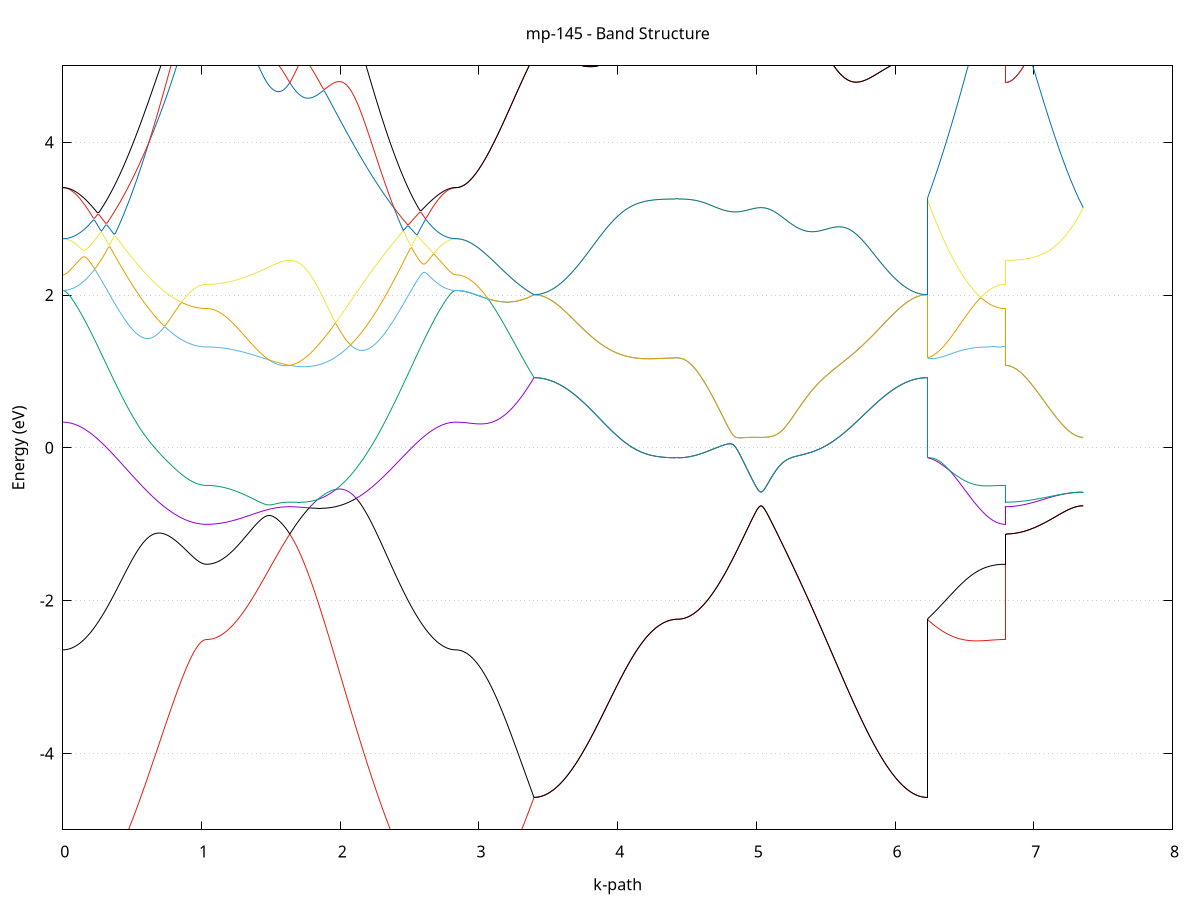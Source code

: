 set title 'mp-145 - Band Structure'
set xlabel 'k-path'
set ylabel 'Energy (eV)'
set grid y
set yrange [-5:5]
set terminal png size 800,600
set output 'mp-145_bands_gnuplot.png'
plot '-' using 1:2 with lines notitle, '-' using 1:2 with lines notitle, '-' using 1:2 with lines notitle, '-' using 1:2 with lines notitle, '-' using 1:2 with lines notitle, '-' using 1:2 with lines notitle, '-' using 1:2 with lines notitle, '-' using 1:2 with lines notitle, '-' using 1:2 with lines notitle, '-' using 1:2 with lines notitle, '-' using 1:2 with lines notitle, '-' using 1:2 with lines notitle, '-' using 1:2 with lines notitle, '-' using 1:2 with lines notitle, '-' using 1:2 with lines notitle, '-' using 1:2 with lines notitle, '-' using 1:2 with lines notitle, '-' using 1:2 with lines notitle, '-' using 1:2 with lines notitle, '-' using 1:2 with lines notitle
0.000000 -27.076514
0.009975 -27.076514
0.019951 -27.076414
0.029926 -27.076214
0.039901 -27.076014
0.049876 -27.075614
0.059852 -27.075214
0.069827 -27.074814
0.079802 -27.074214
0.089777 -27.073614
0.099753 -27.072914
0.109728 -27.072214
0.119703 -27.071414
0.129678 -27.070514
0.139654 -27.069514
0.149629 -27.068514
0.159604 -27.067414
0.169580 -27.066214
0.179555 -27.065014
0.189530 -27.063714
0.199505 -27.062314
0.209481 -27.060814
0.219456 -27.059314
0.229431 -27.057814
0.239406 -27.056214
0.249382 -27.054514
0.259357 -27.052714
0.269332 -27.050914
0.279307 -27.049014
0.289283 -27.047114
0.299258 -27.045114
0.309233 -27.043014
0.319209 -27.040914
0.329184 -27.038814
0.339159 -27.036614
0.349134 -27.034314
0.359110 -27.032014
0.369085 -27.029614
0.379060 -27.027214
0.389035 -27.024714
0.399011 -27.022214
0.408986 -27.019614
0.418961 -27.017014
0.428937 -27.014414
0.438912 -27.011714
0.448887 -27.008914
0.458862 -27.006214
0.468838 -27.003414
0.478813 -27.000514
0.488788 -26.997614
0.498763 -26.994714
0.508739 -26.991814
0.518714 -26.988814
0.528689 -26.985814
0.538664 -26.982814
0.548640 -26.979714
0.558615 -26.976614
0.568590 -26.973514
0.578566 -26.970414
0.588541 -26.967314
0.598516 -26.964114
0.608491 -26.960914
0.618467 -26.957814
0.628442 -26.954614
0.638417 -26.951414
0.648392 -26.948214
0.658368 -26.945014
0.668343 -26.941814
0.678318 -26.938614
0.688293 -26.935414
0.698269 -26.932214
0.708244 -26.931414
0.718219 -26.935714
0.728195 -26.940014
0.738170 -26.944114
0.748145 -26.948214
0.758120 -26.952214
0.768096 -26.956014
0.778071 -26.959814
0.788046 -26.963414
0.798021 -26.967014
0.807997 -26.970414
0.817972 -26.973714
0.827947 -26.976814
0.837922 -26.979814
0.847898 -26.982714
0.857873 -26.985514
0.867848 -26.988114
0.877824 -26.990614
0.887799 -26.993014
0.897774 -26.995214
0.907749 -26.997314
0.917725 -26.999214
0.927700 -27.001014
0.937675 -27.002614
0.947650 -27.004114
0.957626 -27.005414
0.967601 -27.006614
0.977576 -27.007614
0.987552 -27.008514
0.997527 -27.009214
1.007502 -27.009714
1.017477 -27.010114
1.027453 -27.010314
1.037428 -27.010414
1.037428 -27.010414
1.047411 -27.010414
1.057394 -27.010314
1.067377 -27.010114
1.077360 -27.009914
1.087343 -27.009614
1.097326 -27.009314
1.107309 -27.008914
1.117292 -27.008414
1.127275 -27.007914
1.137258 -27.007314
1.147241 -27.006714
1.157224 -27.006014
1.167207 -27.005214
1.177190 -27.004414
1.187173 -27.003514
1.197156 -27.002614
1.207139 -27.001614
1.217122 -27.000614
1.227105 -26.999514
1.237088 -26.998314
1.247071 -26.997114
1.257054 -26.995914
1.267037 -26.994614
1.277020 -26.993214
1.287003 -26.991814
1.296986 -26.990414
1.306969 -26.988914
1.316952 -26.987314
1.326935 -26.985814
1.336918 -26.984214
1.346901 -26.982514
1.356885 -26.980914
1.366868 -26.979214
1.376851 -26.977414
1.386834 -26.975714
1.396817 -26.973914
1.406800 -26.972114
1.416783 -26.970314
1.426766 -26.968514
1.436749 -26.966714
1.446732 -26.964914
1.456715 -26.963014
1.466698 -26.961314
1.476681 -26.959514
1.486664 -26.957814
1.496647 -26.956114
1.506630 -26.954414
1.516613 -26.952814
1.526596 -26.951314
1.536579 -26.949914
1.546562 -26.948614
1.556545 -26.947414
1.566528 -26.946314
1.576511 -26.945414
1.586494 -26.944614
1.596477 -26.943914
1.606460 -26.943414
1.616443 -26.943114
1.626426 -26.942914
1.636409 -26.942814
1.636409 -26.942814
1.646392 -26.942914
1.656374 -26.943014
1.666356 -26.943314
1.676339 -26.943614
1.686321 -26.944014
1.696304 -26.944514
1.706286 -26.944914
1.716269 -26.945414
1.726251 -26.945814
1.736234 -26.946214
1.746216 -26.946614
1.756199 -26.946914
1.766181 -26.947214
1.776164 -26.947414
1.786146 -26.947514
1.796129 -26.947614
1.806111 -26.947514
1.816094 -26.947414
1.826076 -26.947114
1.836058 -26.946814
1.846041 -26.946314
1.856023 -26.945814
1.866006 -26.945114
1.875988 -26.944214
1.885971 -26.943314
1.895953 -26.942214
1.905936 -26.941014
1.915918 -26.939714
1.925901 -26.938314
1.935883 -26.936714
1.945866 -26.935014
1.955848 -26.933114
1.965831 -26.931214
1.975813 -26.929014
1.985796 -26.926814
1.995778 -26.924414
2.005760 -26.921914
2.015743 -26.919314
2.025725 -26.916514
2.035708 -26.913714
2.045690 -26.910714
2.055673 -26.907514
2.065655 -26.905614
2.075638 -26.909114
2.085620 -26.912514
2.095603 -26.915914
2.105585 -26.919414
2.115568 -26.922814
2.125550 -26.926214
2.135533 -26.929614
2.145515 -26.933014
2.155498 -26.936414
2.165480 -26.939814
2.175463 -26.943214
2.185445 -26.946614
2.195427 -26.949914
2.205410 -26.953214
2.215392 -26.956514
2.225375 -26.959814
2.235357 -26.963114
2.245340 -26.966314
2.255322 -26.969614
2.265305 -26.972814
2.275287 -26.975914
2.285270 -26.979114
2.295252 -26.982214
2.305235 -26.985314
2.315217 -26.988314
2.325200 -26.991414
2.335182 -26.994314
2.345165 -26.997314
2.355147 -27.000214
2.365129 -27.003114
2.375112 -27.005914
2.385094 -27.008714
2.395077 -27.011514
2.405059 -27.014214
2.415042 -27.016914
2.425024 -27.019514
2.435007 -27.022114
2.444989 -27.024614
2.454972 -27.027114
2.464954 -27.029514
2.474937 -27.031914
2.484919 -27.034214
2.494902 -27.036514
2.504884 -27.038714
2.514867 -27.040914
2.524849 -27.043014
2.534831 -27.045014
2.544814 -27.047014
2.554796 -27.049014
2.564779 -27.050914
2.574761 -27.052714
2.584744 -27.054414
2.594726 -27.056114
2.604709 -27.057814
2.614691 -27.059314
2.624674 -27.060814
2.634656 -27.062314
2.644639 -27.063614
2.654621 -27.064914
2.664604 -27.066214
2.674586 -27.067414
2.684569 -27.068514
2.694551 -27.069514
2.704533 -27.070514
2.714516 -27.071314
2.724498 -27.072214
2.734481 -27.072914
2.744463 -27.073614
2.754446 -27.074214
2.764428 -27.074814
2.774411 -27.075214
2.784393 -27.075614
2.794376 -27.076014
2.804358 -27.076214
2.814341 -27.076414
2.824323 -27.076514
2.834306 -27.076514
2.834306 -27.076514
2.844176 -27.076414
2.854047 -27.076214
2.863918 -27.075714
2.873788 -27.075114
2.883659 -27.074314
2.893530 -27.073314
2.903400 -27.072114
2.913271 -27.070714
2.923142 -27.069214
2.933012 -27.067514
2.942883 -27.065614
2.952754 -27.063514
2.962624 -27.061314
2.972495 -27.058814
2.982365 -27.056314
2.992236 -27.053514
3.002107 -27.050614
3.011977 -27.047514
3.021848 -27.044214
3.031719 -27.040814
3.041589 -27.037214
3.051460 -27.033514
3.061331 -27.029614
3.071201 -27.025614
3.081072 -27.021414
3.090943 -27.017114
3.100813 -27.012614
3.110684 -27.008014
3.120555 -27.003214
3.130425 -26.998414
3.140296 -26.993314
3.150167 -26.988214
3.160037 -26.982914
3.169908 -26.977514
3.179779 -26.972014
3.189649 -26.966414
3.199520 -26.960714
3.209391 -26.954914
3.219261 -26.948914
3.229132 -26.942914
3.239003 -26.936814
3.248873 -26.930614
3.258744 -26.924314
3.268615 -26.917914
3.278485 -26.911514
3.288356 -26.905014
3.298227 -26.898414
3.308097 -26.891714
3.317968 -26.885014
3.327839 -26.878314
3.337709 -26.871514
3.347580 -26.864714
3.357451 -26.857814
3.367321 -26.850914
3.377192 -26.843914
3.387063 -26.837014
3.396933 -26.830214
3.396933 -26.830214
3.406908 -26.830214
3.416884 -26.830214
3.426859 -26.830314
3.436834 -26.830414
3.446810 -26.830514
3.456785 -26.830714
3.466760 -26.830914
3.476735 -26.831114
3.486711 -26.831314
3.496686 -26.831614
3.506661 -26.831914
3.516636 -26.832314
3.526612 -26.832714
3.536587 -26.833114
3.546562 -26.833614
3.556537 -26.834114
3.566513 -26.834714
3.576488 -26.835314
3.586463 -26.836014
3.596439 -26.836814
3.606414 -26.837614
3.616389 -26.838414
3.626364 -26.839314
3.636340 -26.840314
3.646315 -26.841414
3.656290 -26.842514
3.666265 -26.843814
3.676241 -26.845114
3.686216 -26.846514
3.696191 -26.848014
3.706166 -26.849514
3.716142 -26.851214
3.726117 -26.853014
3.736092 -26.854914
3.746068 -26.856814
3.756043 -26.858914
3.766018 -26.861114
3.775993 -26.863414
3.785969 -26.865814
3.795944 -26.868314
3.805919 -26.870914
3.815894 -26.873614
3.825870 -26.876414
3.835845 -26.879314
3.845820 -26.882314
3.855796 -26.885414
3.865771 -26.888614
3.875746 -26.891814
3.885721 -26.895214
3.895697 -26.898614
3.905672 -26.902114
3.915647 -26.905614
3.925622 -26.909214
3.935598 -26.912914
3.945573 -26.916614
3.955548 -26.920314
3.965523 -26.924114
3.975499 -26.927914
3.985474 -26.931714
3.995449 -26.935614
4.005425 -26.939414
4.015400 -26.943314
4.025375 -26.947114
4.035350 -26.950914
4.045326 -26.954714
4.055301 -26.958514
4.065276 -26.962314
4.075251 -26.966014
4.085227 -26.969714
4.095202 -26.973314
4.105177 -26.976914
4.115152 -26.980514
4.125128 -26.983914
4.135103 -26.987414
4.145078 -26.990714
4.155054 -26.994014
4.165029 -26.997214
4.175004 -27.000314
4.184979 -27.003314
4.194955 -27.006214
4.204930 -27.009114
4.214905 -27.011814
4.224880 -27.014514
4.234856 -27.017014
4.244831 -27.019514
4.254806 -27.021814
4.264782 -27.024014
4.274757 -27.026214
4.284732 -27.028114
4.294707 -27.030014
4.304683 -27.031814
4.314658 -27.033414
4.324633 -27.034914
4.334608 -27.036314
4.344584 -27.037614
4.354559 -27.038714
4.364534 -27.039714
4.374509 -27.040614
4.384485 -27.041314
4.394460 -27.041914
4.404435 -27.042414
4.414411 -27.042714
4.424386 -27.042914
4.434361 -27.043014
4.434361 -27.043014
4.444344 -27.042914
4.454327 -27.042914
4.464310 -27.042714
4.474293 -27.042514
4.484276 -27.042214
4.494259 -27.041814
4.504242 -27.041414
4.514225 -27.040914
4.524208 -27.040414
4.534191 -27.039814
4.544174 -27.039114
4.554157 -27.038414
4.564140 -27.037614
4.574123 -27.036814
4.584106 -27.035914
4.594089 -27.034914
4.604072 -27.033914
4.614055 -27.032814
4.624038 -27.031714
4.634021 -27.030514
4.644004 -27.029314
4.653988 -27.028014
4.663971 -27.026614
4.673954 -27.025314
4.683937 -27.023814
4.693920 -27.022414
4.703903 -27.020814
4.713886 -27.019314
4.723869 -27.017714
4.733852 -27.016114
4.743835 -27.014414
4.753818 -27.012714
4.763801 -27.011014
4.773784 -27.009314
4.783767 -27.007514
4.793750 -27.005814
4.803733 -27.004014
4.813716 -27.002214
4.823699 -27.000414
4.833682 -26.998614
4.843665 -26.996914
4.853648 -26.995114
4.863631 -26.993314
4.873614 -26.991614
4.883597 -26.990014
4.893580 -26.988314
4.903563 -26.986814
4.913546 -26.985314
4.923529 -26.983814
4.933512 -26.982514
4.943495 -26.981214
4.953478 -26.980114
4.963461 -26.979114
4.973444 -26.978214
4.983427 -26.977414
4.993410 -26.976714
5.003393 -26.976214
5.013376 -26.975914
5.023359 -26.975714
5.033342 -26.975614
5.033342 -26.975614
5.043325 -26.975714
5.053307 -26.975914
5.063290 -26.976214
5.073272 -26.976614
5.083255 -26.977114
5.093237 -26.977714
5.103220 -26.978414
5.113202 -26.979114
5.123185 -26.979914
5.133167 -26.980714
5.143149 -26.981414
5.153132 -26.982214
5.163114 -26.983014
5.173097 -26.983814
5.183079 -26.984514
5.193062 -26.985114
5.203044 -26.985814
5.213027 -26.986314
5.223009 -26.986814
5.232992 -26.987214
5.242974 -26.987614
5.252957 -26.987814
5.262939 -26.988014
5.272922 -26.988114
5.282904 -26.988114
5.292887 -26.987914
5.302869 -26.987714
5.312851 -26.987414
5.322834 -26.987014
5.332816 -26.986414
5.342799 -26.985814
5.352781 -26.985014
5.362764 -26.984114
5.372746 -26.983214
5.382729 -26.982114
5.392711 -26.980914
5.402694 -26.979614
5.412676 -26.978114
5.422659 -26.976614
5.432641 -26.975014
5.442624 -26.973214
5.452606 -26.971414
5.462589 -26.969514
5.472571 -26.967514
5.482553 -26.965314
5.492536 -26.963114
5.502518 -26.960814
5.512501 -26.958414
5.522483 -26.956014
5.532466 -26.953414
5.542448 -26.950814
5.552431 -26.948114
5.562413 -26.945414
5.572396 -26.942614
5.582378 -26.939714
5.592361 -26.936814
5.602343 -26.933814
5.612326 -26.930814
5.622308 -26.927814
5.632291 -26.924714
5.642273 -26.921614
5.652255 -26.918514
5.662238 -26.915414
5.672220 -26.912314
5.682203 -26.909214
5.692185 -26.906114
5.702168 -26.903014
5.712150 -26.900014
5.722133 -26.896914
5.732115 -26.893914
5.742098 -26.891014
5.752080 -26.888014
5.762063 -26.885214
5.772045 -26.882314
5.782028 -26.879614
5.792010 -26.876914
5.801993 -26.874314
5.811975 -26.871714
5.821957 -26.869314
5.831940 -26.866914
5.841922 -26.864614
5.851905 -26.862314
5.861887 -26.860214
5.871870 -26.858214
5.881852 -26.856214
5.891835 -26.854314
5.901817 -26.852514
5.911800 -26.850814
5.921782 -26.849214
5.931765 -26.847714
5.941747 -26.846314
5.951730 -26.844914
5.961712 -26.843714
5.971695 -26.842514
5.981677 -26.841314
5.991659 -26.840314
6.001642 -26.839314
6.011624 -26.838414
6.021607 -26.837514
6.031589 -26.836714
6.041572 -26.836014
6.051554 -26.835314
6.061537 -26.834714
6.071519 -26.834114
6.081502 -26.833614
6.091484 -26.833114
6.101467 -26.832714
6.111449 -26.832314
6.121432 -26.831914
6.131414 -26.831614
6.141397 -26.831314
6.151379 -26.831114
6.161362 -26.830914
6.171344 -26.830714
6.181326 -26.830514
6.191309 -26.830414
6.201291 -26.830314
6.211274 -26.830214
6.221256 -26.830214
6.231239 -26.830214
6.231239 -27.043014
6.241109 -27.044214
6.250980 -27.045414
6.260851 -27.046614
6.270721 -27.047614
6.280592 -27.048514
6.290463 -27.049414
6.300333 -27.050214
6.310204 -27.050814
6.320075 -27.051414
6.329945 -27.051914
6.339816 -27.052314
6.349687 -27.052614
6.359557 -27.052814
6.369428 -27.052914
6.379299 -27.052914
6.389169 -27.052914
6.399040 -27.052714
6.408911 -27.052414
6.418781 -27.052114
6.428652 -27.051614
6.438523 -27.051114
6.448393 -27.050514
6.458264 -27.049814
6.468135 -27.049014
6.478005 -27.048214
6.487876 -27.047314
6.497747 -27.046314
6.507617 -27.045214
6.517488 -27.044014
6.527359 -27.042814
6.537229 -27.041514
6.547100 -27.040214
6.556971 -27.038814
6.566841 -27.037414
6.576712 -27.035914
6.586583 -27.034414
6.596453 -27.032914
6.606324 -27.031314
6.616195 -27.029814
6.626065 -27.028214
6.635936 -27.026614
6.645807 -27.025014
6.655677 -27.023514
6.665548 -27.022014
6.675418 -27.020514
6.685289 -27.019114
6.695160 -27.017714
6.705030 -27.016514
6.714901 -27.015314
6.724772 -27.014214
6.734642 -27.013214
6.744513 -27.012414
6.754384 -27.011714
6.764254 -27.011114
6.774125 -27.010714
6.783996 -27.010514
6.793866 -27.010414
6.793866 -26.942814
6.803737 -26.942814
6.813608 -26.942714
6.823478 -26.942614
6.833349 -26.942314
6.843220 -26.942114
6.853090 -26.941814
6.862961 -26.941414
6.872832 -26.940914
6.882702 -26.940514
6.892573 -26.939914
6.902444 -26.939314
6.912314 -26.938614
6.922185 -26.937914
6.932056 -26.937114
6.941926 -26.936314
6.951797 -26.935414
6.961668 -26.934514
6.971538 -26.933514
6.981409 -26.932514
6.991280 -26.931414
7.001150 -26.930214
7.011021 -26.929014
7.020892 -26.927814
7.030762 -26.926514
7.040633 -26.926514
7.050504 -26.929314
7.060374 -26.931914
7.070245 -26.934614
7.080116 -26.937214
7.089986 -26.939714
7.099857 -26.942114
7.109727 -26.944514
7.119598 -26.946814
7.129469 -26.949114
7.139339 -26.951214
7.149210 -26.953314
7.159081 -26.955314
7.168951 -26.957314
7.178822 -26.959114
7.188693 -26.960814
7.198563 -26.962514
7.208434 -26.964014
7.218305 -26.965514
7.228175 -26.966914
7.238046 -26.968214
7.247917 -26.969314
7.257787 -26.970414
7.267658 -26.971414
7.277529 -26.972314
7.287399 -26.973114
7.297270 -26.973714
7.307141 -26.974314
7.317011 -26.974814
7.326882 -26.975114
7.336753 -26.975414
7.346623 -26.975614
7.356494 -26.975614
e
0.000000 -26.664714
0.009975 -26.664814
0.019951 -26.665014
0.029926 -26.665414
0.039901 -26.666014
0.049876 -26.666714
0.059852 -26.667514
0.069827 -26.668614
0.079802 -26.669714
0.089777 -26.671014
0.099753 -26.672514
0.109728 -26.674114
0.119703 -26.675914
0.129678 -26.677814
0.139654 -26.679914
0.149629 -26.682114
0.159604 -26.684414
0.169580 -26.686914
0.179555 -26.689514
0.189530 -26.692314
0.199505 -26.695214
0.209481 -26.698214
0.219456 -26.701314
0.229431 -26.704614
0.239406 -26.708014
0.249382 -26.711514
0.259357 -26.715114
0.269332 -26.718814
0.279307 -26.722714
0.289283 -26.726614
0.299258 -26.730714
0.309233 -26.734814
0.319209 -26.739114
0.329184 -26.743414
0.339159 -26.747814
0.349134 -26.752314
0.359110 -26.756914
0.369085 -26.761514
0.379060 -26.766214
0.389035 -26.771014
0.399011 -26.775914
0.408986 -26.780814
0.418961 -26.785814
0.428937 -26.790814
0.438912 -26.795814
0.448887 -26.800914
0.458862 -26.806014
0.468838 -26.811214
0.478813 -26.816414
0.488788 -26.821614
0.498763 -26.826814
0.508739 -26.832014
0.518714 -26.837314
0.528689 -26.842514
0.538664 -26.847714
0.548640 -26.852914
0.558615 -26.858114
0.568590 -26.863314
0.578566 -26.868514
0.588541 -26.873614
0.598516 -26.878714
0.608491 -26.883814
0.618467 -26.888814
0.628442 -26.893814
0.638417 -26.898714
0.648392 -26.903614
0.658368 -26.908414
0.668343 -26.913114
0.678318 -26.917814
0.688293 -26.922414
0.698269 -26.926914
0.708244 -26.929114
0.718219 -26.925914
0.728195 -26.922814
0.738170 -26.919614
0.748145 -26.916614
0.758120 -26.913514
0.768096 -26.910514
0.778071 -26.907514
0.788046 -26.904514
0.798021 -26.901614
0.807997 -26.898714
0.817972 -26.895914
0.827947 -26.897314
0.837922 -26.900114
0.847898 -26.902714
0.857873 -26.905314
0.867848 -26.907714
0.877824 -26.909914
0.887799 -26.912114
0.897774 -26.914114
0.907749 -26.916014
0.917725 -26.917814
0.927700 -26.919414
0.937675 -26.920914
0.947650 -26.922214
0.957626 -26.923414
0.967601 -26.924514
0.977576 -26.925414
0.987552 -26.926214
0.997527 -26.926814
1.007502 -26.927314
1.017477 -26.927714
1.027453 -26.927914
1.037428 -26.928014
1.037428 -26.928014
1.047411 -26.927914
1.057394 -26.927814
1.067377 -26.927714
1.077360 -26.927514
1.087343 -26.927214
1.097326 -26.926914
1.107309 -26.926514
1.117292 -26.926114
1.127275 -26.925614
1.137258 -26.925114
1.147241 -26.924514
1.157224 -26.923814
1.167207 -26.923114
1.177190 -26.922314
1.187173 -26.921514
1.197156 -26.920614
1.207139 -26.919714
1.217122 -26.918714
1.227105 -26.917714
1.237088 -26.916614
1.247071 -26.915414
1.257054 -26.914314
1.267037 -26.913014
1.277020 -26.911814
1.287003 -26.910514
1.296986 -26.909114
1.306969 -26.907714
1.316952 -26.906314
1.326935 -26.904814
1.336918 -26.903314
1.346901 -26.901814
1.356885 -26.900214
1.366868 -26.898614
1.376851 -26.897014
1.386834 -26.895414
1.396817 -26.893814
1.406800 -26.892114
1.416783 -26.890414
1.426766 -26.888814
1.436749 -26.887114
1.446732 -26.885414
1.456715 -26.883814
1.466698 -26.882114
1.476681 -26.880514
1.486664 -26.879014
1.496647 -26.877514
1.506630 -26.876014
1.516613 -26.874714
1.526596 -26.873414
1.536579 -26.872214
1.546562 -26.871214
1.556545 -26.870314
1.566528 -26.869514
1.576511 -26.869414
1.586494 -26.870014
1.596477 -26.870414
1.606460 -26.870514
1.616443 -26.870414
1.626426 -26.870114
1.636409 -26.869614
1.636409 -26.869614
1.646392 -26.870314
1.656374 -26.871214
1.666356 -26.872414
1.676339 -26.873614
1.686321 -26.875014
1.696304 -26.876514
1.706286 -26.878014
1.716269 -26.879614
1.726251 -26.881214
1.736234 -26.882814
1.746216 -26.884414
1.756199 -26.886014
1.766181 -26.887514
1.776164 -26.889014
1.786146 -26.890514
1.796129 -26.891914
1.806111 -26.893214
1.816094 -26.894514
1.826076 -26.895614
1.836058 -26.896714
1.846041 -26.897614
1.856023 -26.898514
1.866006 -26.899314
1.875988 -26.899914
1.885971 -26.900514
1.895953 -26.900914
1.905936 -26.901214
1.915918 -26.901414
1.925901 -26.901414
1.935883 -26.901414
1.945866 -26.901214
1.955848 -26.900814
1.965831 -26.900414
1.975813 -26.899814
1.985796 -26.899114
1.995778 -26.898314
2.005760 -26.897314
2.015743 -26.896314
2.025725 -26.895114
2.035708 -26.895314
2.045690 -26.898714
2.055673 -26.902214
2.065655 -26.904314
2.075638 -26.900914
2.085620 -26.897414
2.095603 -26.893814
2.105585 -26.890114
2.115568 -26.886314
2.125550 -26.882314
2.135533 -26.878314
2.145515 -26.874214
2.155498 -26.870014
2.165480 -26.865714
2.175463 -26.862714
2.185445 -26.859714
2.195427 -26.856614
2.205410 -26.853414
2.215392 -26.850114
2.225375 -26.846814
2.235357 -26.843314
2.245340 -26.839814
2.255322 -26.836314
2.265305 -26.832614
2.275287 -26.828914
2.285270 -26.825214
2.295252 -26.821414
2.305235 -26.817514
2.315217 -26.813614
2.325200 -26.809714
2.335182 -26.805714
2.345165 -26.801714
2.355147 -26.797714
2.365129 -26.793714
2.375112 -26.789614
2.385094 -26.785514
2.395077 -26.781514
2.405059 -26.777414
2.415042 -26.773314
2.425024 -26.769314
2.435007 -26.765214
2.444989 -26.761214
2.454972 -26.757214
2.464954 -26.753214
2.474937 -26.749214
2.484919 -26.745314
2.494902 -26.741414
2.504884 -26.737614
2.514867 -26.733814
2.524849 -26.730114
2.534831 -26.726514
2.544814 -26.722914
2.554796 -26.719314
2.564779 -26.715914
2.574761 -26.712514
2.584744 -26.709214
2.594726 -26.706014
2.604709 -26.702914
2.614691 -26.699914
2.624674 -26.697014
2.634656 -26.694114
2.644639 -26.691414
2.654621 -26.688814
2.664604 -26.686314
2.674586 -26.684014
2.684569 -26.681714
2.694551 -26.679614
2.704533 -26.677614
2.714516 -26.675814
2.724498 -26.674014
2.734481 -26.672514
2.744463 -26.671014
2.754446 -26.669714
2.764428 -26.668614
2.774411 -26.667614
2.784393 -26.666714
2.794376 -26.666014
2.804358 -26.665514
2.814341 -26.665114
2.824323 -26.664814
2.834306 -26.664714
2.834306 -26.664714
2.844176 -26.664714
2.854047 -26.664714
2.863918 -26.664614
2.873788 -26.664514
2.883659 -26.664414
2.893530 -26.664214
2.903400 -26.664114
2.913271 -26.663914
2.923142 -26.663614
2.933012 -26.663414
2.942883 -26.663114
2.952754 -26.662814
2.962624 -26.662414
2.972495 -26.662114
2.982365 -26.661714
2.992236 -26.661214
3.002107 -26.660814
3.011977 -26.660314
3.021848 -26.659814
3.031719 -26.659314
3.041589 -26.658814
3.051460 -26.658214
3.061331 -26.657614
3.071201 -26.657014
3.081072 -26.656414
3.090943 -26.655814
3.100813 -26.655114
3.110684 -26.654414
3.120555 -26.653714
3.130425 -26.655514
3.140296 -26.660814
3.150167 -26.666414
3.160037 -26.672014
3.169908 -26.677714
3.179779 -26.683614
3.189649 -26.689614
3.199520 -26.695614
3.209391 -26.701814
3.219261 -26.708014
3.229132 -26.714414
3.239003 -26.720814
3.248873 -26.727314
3.258744 -26.733814
3.268615 -26.740514
3.278485 -26.747114
3.288356 -26.753914
3.298227 -26.760714
3.308097 -26.767514
3.317968 -26.774414
3.327839 -26.781314
3.337709 -26.788214
3.347580 -26.795114
3.357451 -26.802114
3.367321 -26.809114
3.377192 -26.816114
3.387063 -26.823014
3.396933 -26.829914
3.396933 -26.829914
3.406908 -26.829914
3.416884 -26.829914
3.426859 -26.830014
3.436834 -26.830114
3.446810 -26.830214
3.456785 -26.830414
3.466760 -26.830614
3.476735 -26.830814
3.486711 -26.831014
3.496686 -26.831314
3.506661 -26.831614
3.516636 -26.832014
3.526612 -26.832414
3.536587 -26.832814
3.546562 -26.833314
3.556537 -26.833814
3.566513 -26.834414
3.576488 -26.835014
3.586463 -26.835714
3.596439 -26.836514
3.606414 -26.837314
3.616389 -26.838114
3.626364 -26.839114
3.636340 -26.840114
3.646315 -26.841114
3.656290 -26.842314
3.666265 -26.843514
3.676241 -26.844814
3.686216 -26.846214
3.696191 -26.847714
3.706166 -26.849314
3.716142 -26.851014
3.726117 -26.852814
3.736092 -26.854714
3.746068 -26.856614
3.756043 -26.858714
3.766018 -26.860914
3.775993 -26.863214
3.785969 -26.865614
3.795944 -26.868114
3.805919 -26.870814
3.815894 -26.873514
3.825870 -26.876314
3.835845 -26.879214
3.845820 -26.882214
3.855796 -26.885314
3.865771 -26.888514
3.875746 -26.891814
3.885721 -26.895114
3.895697 -26.898614
3.905672 -26.902114
3.915647 -26.905614
3.925622 -26.909214
3.935598 -26.912914
3.945573 -26.916614
3.955548 -26.920314
3.965523 -26.924114
3.975499 -26.927914
3.985474 -26.931714
3.995449 -26.935514
4.005425 -26.939414
4.015400 -26.943214
4.025375 -26.947014
4.035350 -26.950914
4.045326 -26.954714
4.055301 -26.958514
4.065276 -26.962214
4.075251 -26.965914
4.085227 -26.969614
4.095202 -26.973314
4.105177 -26.976814
4.115152 -26.980414
4.125128 -26.983814
4.135103 -26.987214
4.145078 -26.990614
4.155054 -26.993914
4.165029 -26.997014
4.175004 -27.000214
4.184979 -27.003214
4.194955 -27.006114
4.204930 -27.009014
4.214905 -27.011714
4.224880 -27.014414
4.234856 -27.016914
4.244831 -27.019414
4.254806 -27.021714
4.264782 -27.023914
4.274757 -27.026014
4.284732 -27.028014
4.294707 -27.029914
4.304683 -27.031614
4.314658 -27.033314
4.324633 -27.034814
4.334608 -27.036214
4.344584 -27.037414
4.354559 -27.038614
4.364534 -27.039614
4.374509 -27.040414
4.384485 -27.041214
4.394460 -27.041814
4.404435 -27.042214
4.414411 -27.042614
4.424386 -27.042814
4.434361 -27.042814
4.434361 -27.042814
4.444344 -27.042814
4.454327 -27.042714
4.464310 -27.042514
4.474293 -27.042314
4.484276 -27.042014
4.494259 -27.041714
4.504242 -27.041314
4.514225 -27.040814
4.524208 -27.040214
4.534191 -27.039614
4.544174 -27.039014
4.554157 -27.038214
4.564140 -27.037514
4.574123 -27.036614
4.584106 -27.035714
4.594089 -27.034814
4.604072 -27.033714
4.614055 -27.032714
4.624038 -27.031514
4.634021 -27.030314
4.644004 -27.029114
4.653988 -27.027814
4.663971 -27.026514
4.673954 -27.025114
4.683937 -27.023714
4.693920 -27.022214
4.703903 -27.020714
4.713886 -27.019214
4.723869 -27.017614
4.733852 -27.016014
4.743835 -27.014314
4.753818 -27.012614
4.763801 -27.010914
4.773784 -27.009214
4.783767 -27.007414
4.793750 -27.005614
4.803733 -27.003914
4.813716 -27.002114
4.823699 -27.000314
4.833682 -26.998514
4.843665 -26.996714
4.853648 -26.995014
4.863631 -26.993214
4.873614 -26.991514
4.883597 -26.989914
4.893580 -26.988214
4.903563 -26.986714
4.913546 -26.985214
4.923529 -26.983714
4.933512 -26.982414
4.943495 -26.981214
4.953478 -26.980014
4.963461 -26.979014
4.973444 -26.978114
4.983427 -26.977314
4.993410 -26.976714
5.003393 -26.976214
5.013376 -26.975814
5.023359 -26.975614
5.033342 -26.975514
5.033342 -26.975514
5.043325 -26.975614
5.053307 -26.975814
5.063290 -26.976114
5.073272 -26.976514
5.083255 -26.977014
5.093237 -26.977614
5.103220 -26.978314
5.113202 -26.979014
5.123185 -26.979814
5.133167 -26.980614
5.143149 -26.981414
5.153132 -26.982114
5.163114 -26.982914
5.173097 -26.983714
5.183079 -26.984414
5.193062 -26.985014
5.203044 -26.985714
5.213027 -26.986214
5.223009 -26.986714
5.232992 -26.987114
5.242974 -26.987514
5.252957 -26.987714
5.262939 -26.987914
5.272922 -26.988014
5.282904 -26.988014
5.292887 -26.987814
5.302869 -26.987614
5.312851 -26.987314
5.322834 -26.986914
5.332816 -26.986314
5.342799 -26.985714
5.352781 -26.984914
5.362764 -26.984014
5.372746 -26.983114
5.382729 -26.982014
5.392711 -26.980814
5.402694 -26.979514
5.412676 -26.978014
5.422659 -26.976514
5.432641 -26.974914
5.442624 -26.973214
5.452606 -26.971314
5.462589 -26.969414
5.472571 -26.967414
5.482553 -26.965314
5.492536 -26.963014
5.502518 -26.960714
5.512501 -26.958414
5.522483 -26.955914
5.532466 -26.953414
5.542448 -26.950714
5.552431 -26.948114
5.562413 -26.945314
5.572396 -26.942514
5.582378 -26.939614
5.592361 -26.936714
5.602343 -26.933814
5.612326 -26.930814
5.622308 -26.927714
5.632291 -26.924714
5.642273 -26.921614
5.652255 -26.918514
5.662238 -26.915414
5.672220 -26.912314
5.682203 -26.909214
5.692185 -26.906114
5.702168 -26.903014
5.712150 -26.899914
5.722133 -26.896914
5.732115 -26.893914
5.742098 -26.890914
5.752080 -26.888014
5.762063 -26.885114
5.772045 -26.882214
5.782028 -26.879514
5.792010 -26.876814
5.801993 -26.874214
5.811975 -26.871614
5.821957 -26.869114
5.831940 -26.866714
5.841922 -26.864414
5.851905 -26.862214
5.861887 -26.860014
5.871870 -26.858014
5.881852 -26.856014
5.891835 -26.854114
5.901817 -26.852314
5.911800 -26.850614
5.921782 -26.849014
5.931765 -26.847514
5.941747 -26.846014
5.951730 -26.844714
5.961712 -26.843414
5.971695 -26.842214
5.981677 -26.841114
5.991659 -26.840014
6.001642 -26.839014
6.011624 -26.838114
6.021607 -26.837314
6.031589 -26.836514
6.041572 -26.835714
6.051554 -26.835014
6.061537 -26.834414
6.071519 -26.833814
6.081502 -26.833314
6.091484 -26.832814
6.101467 -26.832414
6.111449 -26.832014
6.121432 -26.831614
6.131414 -26.831314
6.141397 -26.831014
6.151379 -26.830814
6.161362 -26.830614
6.171344 -26.830414
6.181326 -26.830214
6.191309 -26.830114
6.201291 -26.830014
6.211274 -26.829914
6.221256 -26.829914
6.231239 -26.829914
6.231239 -27.042814
6.241109 -27.041514
6.250980 -27.040014
6.260851 -27.038514
6.270721 -27.036814
6.280592 -27.035114
6.290463 -27.033314
6.300333 -27.031514
6.310204 -27.029514
6.320075 -27.027514
6.329945 -27.025414
6.339816 -27.023314
6.349687 -27.021114
6.359557 -27.018814
6.369428 -27.016514
6.379299 -27.014114
6.389169 -27.011714
6.399040 -27.009214
6.408911 -27.006714
6.418781 -27.004114
6.428652 -27.001514
6.438523 -26.998914
6.448393 -26.996214
6.458264 -26.993514
6.468135 -26.990814
6.478005 -26.988114
6.487876 -26.985414
6.497747 -26.982614
6.507617 -26.979914
6.517488 -26.977214
6.527359 -26.974414
6.537229 -26.971714
6.547100 -26.969114
6.556971 -26.966414
6.566841 -26.963814
6.576712 -26.961214
6.586583 -26.958714
6.596453 -26.956214
6.606324 -26.953814
6.616195 -26.951414
6.626065 -26.949114
6.635936 -26.946914
6.645807 -26.944814
6.655677 -26.942814
6.665548 -26.940914
6.675418 -26.939114
6.685289 -26.937414
6.695160 -26.935814
6.705030 -26.934414
6.714901 -26.933114
6.724772 -26.931914
6.734642 -26.930914
6.744513 -26.930014
6.754384 -26.929314
6.764254 -26.928714
6.774125 -26.928314
6.783996 -26.928014
6.793866 -26.928014
6.793866 -26.869614
6.803737 -26.869814
6.813608 -26.870314
6.823478 -26.871114
6.833349 -26.872314
6.843220 -26.873714
6.853090 -26.875414
6.862961 -26.877314
6.872832 -26.879414
6.882702 -26.881714
6.892573 -26.884114
6.902444 -26.886614
6.912314 -26.889314
6.922185 -26.892014
6.932056 -26.894814
6.941926 -26.897714
6.951797 -26.900614
6.961668 -26.903514
6.971538 -26.906414
6.981409 -26.909314
6.991280 -26.912214
7.001150 -26.915214
7.011021 -26.918014
7.020892 -26.920914
7.030762 -26.923714
7.040633 -26.926414
7.050504 -26.929114
7.060374 -26.931814
7.070245 -26.934514
7.080116 -26.937114
7.089986 -26.939614
7.099857 -26.942014
7.109727 -26.944414
7.119598 -26.946714
7.129469 -26.949014
7.139339 -26.951114
7.149210 -26.953214
7.159081 -26.955214
7.168951 -26.957214
7.178822 -26.959014
7.188693 -26.960714
7.198563 -26.962414
7.208434 -26.964014
7.218305 -26.965414
7.228175 -26.966814
7.238046 -26.968114
7.247917 -26.969314
7.257787 -26.970314
7.267658 -26.971314
7.277529 -26.972214
7.287399 -26.973014
7.297270 -26.973714
7.307141 -26.974214
7.317011 -26.974714
7.326882 -26.975114
7.336753 -26.975314
7.346623 -26.975514
7.356494 -26.975514
e
0.000000 -26.664714
0.009975 -26.664714
0.019951 -26.664814
0.029926 -26.664914
0.039901 -26.665114
0.049876 -26.665414
0.059852 -26.665614
0.069827 -26.666014
0.079802 -26.666414
0.089777 -26.666814
0.099753 -26.667314
0.109728 -26.667814
0.119703 -26.668414
0.129678 -26.669014
0.139654 -26.669714
0.149629 -26.670414
0.159604 -26.671214
0.169580 -26.672014
0.179555 -26.672914
0.189530 -26.673814
0.199505 -26.674714
0.209481 -26.675714
0.219456 -26.676714
0.229431 -26.677814
0.239406 -26.678914
0.249382 -26.680014
0.259357 -26.681214
0.269332 -26.682414
0.279307 -26.683614
0.289283 -26.684914
0.299258 -26.686214
0.309233 -26.687514
0.319209 -26.688814
0.329184 -26.690214
0.339159 -26.691614
0.349134 -26.693014
0.359110 -26.694414
0.369085 -26.695914
0.379060 -26.697414
0.389035 -26.700814
0.399011 -26.705714
0.408986 -26.710614
0.418961 -26.715514
0.428937 -26.720514
0.438912 -26.725514
0.448887 -26.730514
0.458862 -26.735614
0.468838 -26.740614
0.478813 -26.745714
0.488788 -26.750814
0.498763 -26.755914
0.508739 -26.760914
0.518714 -26.766014
0.528689 -26.771114
0.538664 -26.776114
0.548640 -26.781214
0.558615 -26.786214
0.568590 -26.791114
0.578566 -26.796114
0.588541 -26.801014
0.598516 -26.805814
0.608491 -26.810614
0.618467 -26.815414
0.628442 -26.820114
0.638417 -26.824714
0.648392 -26.829314
0.658368 -26.833814
0.668343 -26.838314
0.678318 -26.842614
0.688293 -26.846914
0.698269 -26.851214
0.708244 -26.855314
0.718219 -26.859314
0.728195 -26.863314
0.738170 -26.867214
0.748145 -26.870914
0.758120 -26.874614
0.768096 -26.878214
0.778071 -26.881614
0.788046 -26.885014
0.798021 -26.888214
0.807997 -26.891414
0.817972 -26.894414
0.827947 -26.893114
0.837922 -26.890414
0.847898 -26.887814
0.857873 -26.885314
0.867848 -26.882814
0.877824 -26.880414
0.887799 -26.878114
0.897774 -26.876014
0.907749 -26.873914
0.917725 -26.871914
0.927700 -26.870114
0.937675 -26.868414
0.947650 -26.866814
0.957626 -26.865414
0.967601 -26.864114
0.977576 -26.862914
0.987552 -26.862014
0.997527 -26.861214
1.007502 -26.860614
1.017477 -26.860114
1.027453 -26.859814
1.037428 -26.859814
1.037428 -26.859814
1.047411 -26.859714
1.057394 -26.859614
1.067377 -26.859514
1.077360 -26.859314
1.087343 -26.859014
1.097326 -26.858714
1.107309 -26.858414
1.117292 -26.858014
1.127275 -26.857514
1.137258 -26.856914
1.147241 -26.856414
1.157224 -26.855714
1.167207 -26.855014
1.177190 -26.854314
1.187173 -26.853514
1.197156 -26.852614
1.207139 -26.851714
1.217122 -26.850714
1.227105 -26.849714
1.237088 -26.848714
1.247071 -26.847514
1.257054 -26.846414
1.267037 -26.845114
1.277020 -26.843914
1.287003 -26.842614
1.296986 -26.841214
1.306969 -26.839814
1.316952 -26.838314
1.326935 -26.836814
1.336918 -26.835314
1.346901 -26.833714
1.356885 -26.832014
1.366868 -26.830414
1.376851 -26.828614
1.386834 -26.829314
1.396817 -26.832014
1.406800 -26.834714
1.416783 -26.837314
1.426766 -26.840014
1.436749 -26.842614
1.446732 -26.845214
1.456715 -26.847714
1.466698 -26.850214
1.476681 -26.852614
1.486664 -26.854914
1.496647 -26.857114
1.506630 -26.859214
1.516613 -26.861114
1.526596 -26.863014
1.536579 -26.864614
1.546562 -26.866114
1.556545 -26.867414
1.566528 -26.868514
1.576511 -26.868914
1.586494 -26.868514
1.596477 -26.868314
1.606460 -26.868314
1.616443 -26.868514
1.626426 -26.868914
1.636409 -26.869314
1.636409 -26.869314
1.646392 -26.868714
1.656374 -26.867614
1.666356 -26.866414
1.676339 -26.865014
1.686321 -26.863414
1.696304 -26.861614
1.706286 -26.859714
1.716269 -26.857714
1.726251 -26.855614
1.736234 -26.853414
1.746216 -26.851014
1.756199 -26.848714
1.766181 -26.846214
1.776164 -26.843714
1.786146 -26.841114
1.796129 -26.838414
1.806111 -26.835814
1.816094 -26.833114
1.826076 -26.830314
1.836058 -26.828814
1.846041 -26.832014
1.856023 -26.835214
1.866006 -26.838414
1.875988 -26.841614
1.885971 -26.844814
1.895953 -26.848114
1.905936 -26.851414
1.915918 -26.854714
1.925901 -26.858014
1.935883 -26.861314
1.945866 -26.864614
1.955848 -26.868014
1.965831 -26.871414
1.975813 -26.874814
1.985796 -26.878214
1.995778 -26.881614
2.005760 -26.885014
2.015743 -26.888414
2.025725 -26.891914
2.035708 -26.893714
2.045690 -26.892314
2.055673 -26.890714
2.065655 -26.889014
2.075638 -26.887114
2.085620 -26.885214
2.095603 -26.883114
2.105585 -26.881014
2.115568 -26.878714
2.125550 -26.876314
2.135533 -26.873714
2.145515 -26.871114
2.155498 -26.868414
2.165480 -26.865514
2.175463 -26.861214
2.185445 -26.856714
2.195427 -26.852214
2.205410 -26.847614
2.215392 -26.842814
2.225375 -26.838114
2.235357 -26.833214
2.245340 -26.828414
2.255322 -26.823414
2.265305 -26.818414
2.275287 -26.813414
2.285270 -26.808414
2.295252 -26.803314
2.305235 -26.798214
2.315217 -26.793114
2.325200 -26.788014
2.335182 -26.782914
2.345165 -26.777814
2.355147 -26.772714
2.365129 -26.767614
2.375112 -26.762614
2.385094 -26.757714
2.395077 -26.752714
2.405059 -26.747914
2.415042 -26.743114
2.425024 -26.738414
2.435007 -26.733814
2.444989 -26.729414
2.454972 -26.725014
2.464954 -26.720814
2.474937 -26.716814
2.484919 -26.712914
2.494902 -26.709214
2.504884 -26.705714
2.514867 -26.702314
2.524849 -26.699214
2.534831 -26.696314
2.544814 -26.693514
2.554796 -26.691014
2.564779 -26.688614
2.574761 -26.686514
2.584744 -26.684414
2.594726 -26.682614
2.604709 -26.680814
2.614691 -26.679214
2.624674 -26.677714
2.634656 -26.676414
2.644639 -26.675114
2.654621 -26.673914
2.664604 -26.672814
2.674586 -26.671814
2.684569 -26.670914
2.694551 -26.670114
2.704533 -26.669314
2.714516 -26.668614
2.724498 -26.667914
2.734481 -26.667414
2.744463 -26.666914
2.754446 -26.666414
2.764428 -26.666014
2.774411 -26.665614
2.784393 -26.665314
2.794376 -26.665114
2.804358 -26.664914
2.814341 -26.664814
2.824323 -26.664714
2.834306 -26.664714
2.834306 -26.664714
2.844176 -26.664714
2.854047 -26.664614
2.863918 -26.664614
2.873788 -26.664514
2.883659 -26.664314
2.893530 -26.664214
2.903400 -26.664014
2.913271 -26.663814
2.923142 -26.663614
2.933012 -26.663314
2.942883 -26.663014
2.952754 -26.662714
2.962624 -26.662414
2.972495 -26.662014
2.982365 -26.661614
2.992236 -26.661214
3.002107 -26.660714
3.011977 -26.660314
3.021848 -26.659814
3.031719 -26.659314
3.041589 -26.658714
3.051460 -26.658214
3.061331 -26.657614
3.071201 -26.657014
3.081072 -26.656414
3.090943 -26.655714
3.100813 -26.655014
3.110684 -26.654314
3.120555 -26.653614
3.130425 -26.652914
3.140296 -26.652214
3.150167 -26.651414
3.160037 -26.650614
3.169908 -26.649814
3.179779 -26.649014
3.189649 -26.648214
3.199520 -26.647314
3.209391 -26.646514
3.219261 -26.645614
3.229132 -26.644714
3.239003 -26.643814
3.248873 -26.642914
3.258744 -26.641914
3.268615 -26.641014
3.278485 -26.640014
3.288356 -26.639114
3.298227 -26.638114
3.308097 -26.637114
3.317968 -26.636114
3.327839 -26.635114
3.337709 -26.634114
3.347580 -26.633114
3.357451 -26.632114
3.367321 -26.631114
3.377192 -26.630114
3.387063 -26.629114
3.396933 -26.628214
3.396933 -26.628214
3.406908 -26.628314
3.416884 -26.628514
3.426859 -26.628714
3.436834 -26.629114
3.446810 -26.629614
3.456785 -26.630214
3.466760 -26.630914
3.476735 -26.631714
3.486711 -26.632514
3.496686 -26.633514
3.506661 -26.634614
3.516636 -26.635814
3.526612 -26.637014
3.536587 -26.638414
3.546562 -26.639814
3.556537 -26.641314
3.566513 -26.642914
3.576488 -26.644514
3.586463 -26.646214
3.596439 -26.647914
3.606414 -26.649714
3.616389 -26.651614
3.626364 -26.653414
3.636340 -26.655314
3.646315 -26.657314
3.656290 -26.659214
3.666265 -26.661214
3.676241 -26.663114
3.686216 -26.665114
3.696191 -26.667114
3.706166 -26.669014
3.716142 -26.670914
3.726117 -26.672814
3.736092 -26.674714
3.746068 -26.676514
3.756043 -26.678314
3.766018 -26.680014
3.775993 -26.681714
3.785969 -26.683414
3.795944 -26.684914
3.805919 -26.686414
3.815894 -26.687914
3.825870 -26.689314
3.835845 -26.690614
3.845820 -26.691814
3.855796 -26.693014
3.865771 -26.694114
3.875746 -26.695114
3.885721 -26.696114
3.895697 -26.697014
3.905672 -26.697814
3.915647 -26.698614
3.925622 -26.699314
3.935598 -26.699914
3.945573 -26.700514
3.955548 -26.701114
3.965523 -26.701614
3.975499 -26.702014
3.985474 -26.702414
3.995449 -26.702814
4.005425 -26.703114
4.015400 -26.703314
4.025375 -26.703514
4.035350 -26.703714
4.045326 -26.703914
4.055301 -26.704014
4.065276 -26.704114
4.075251 -26.704214
4.085227 -26.704214
4.095202 -26.704214
4.105177 -26.704214
4.115152 -26.704214
4.125128 -26.704214
4.135103 -26.704114
4.145078 -26.704114
4.155054 -26.704014
4.165029 -26.703914
4.175004 -26.703814
4.184979 -26.703714
4.194955 -26.703614
4.204930 -26.703514
4.214905 -26.703414
4.224880 -26.703314
4.234856 -26.703214
4.244831 -26.703314
4.254806 -26.703914
4.264782 -26.704514
4.274757 -26.705114
4.284732 -26.705714
4.294707 -26.706214
4.304683 -26.706714
4.314658 -26.707114
4.324633 -26.707514
4.334608 -26.707914
4.344584 -26.708314
4.354559 -26.708614
4.364534 -26.708914
4.374509 -26.709114
4.384485 -26.709314
4.394460 -26.709514
4.404435 -26.709614
4.414411 -26.709714
4.424386 -26.709714
4.434361 -26.709814
4.434361 -26.709814
4.444344 -26.710214
4.454327 -26.711414
4.464310 -26.713014
4.474293 -26.714814
4.484276 -26.716914
4.494259 -26.719014
4.504242 -26.721214
4.514225 -26.723614
4.524208 -26.726014
4.534191 -26.728514
4.544174 -26.731014
4.554157 -26.733714
4.564140 -26.736414
4.574123 -26.739114
4.584106 -26.742014
4.594089 -26.744914
4.604072 -26.747814
4.614055 -26.750814
4.624038 -26.753914
4.634021 -26.757014
4.644004 -26.760214
4.653988 -26.763414
4.663971 -26.766714
4.673954 -26.770014
4.683937 -26.773414
4.693920 -26.776714
4.703903 -26.780214
4.713886 -26.783614
4.723869 -26.787114
4.733852 -26.790514
4.743835 -26.794014
4.753818 -26.797514
4.763801 -26.801014
4.773784 -26.804514
4.783767 -26.808014
4.793750 -26.811514
4.803733 -26.814914
4.813716 -26.818314
4.823699 -26.821714
4.833682 -26.825014
4.843665 -26.828314
4.853648 -26.831514
4.863631 -26.834614
4.873614 -26.837614
4.883597 -26.840614
4.893580 -26.843414
4.903563 -26.846114
4.913546 -26.848714
4.923529 -26.851114
4.933512 -26.853414
4.943495 -26.855514
4.953478 -26.857514
4.963461 -26.859214
4.973444 -26.860714
4.983427 -26.862014
4.993410 -26.863114
5.003393 -26.863914
5.013376 -26.864514
5.023359 -26.864914
5.033342 -26.865014
5.033342 -26.865014
5.043325 -26.864914
5.053307 -26.864514
5.063290 -26.864014
5.073272 -26.863214
5.083255 -26.862214
5.093237 -26.861014
5.103220 -26.859614
5.113202 -26.858114
5.123185 -26.856414
5.133167 -26.854614
5.143149 -26.852614
5.153132 -26.850514
5.163114 -26.848314
5.173097 -26.846014
5.183079 -26.843714
5.193062 -26.841214
5.203044 -26.838714
5.213027 -26.836114
5.223009 -26.833514
5.232992 -26.830814
5.242974 -26.828014
5.252957 -26.825314
5.262939 -26.822414
5.272922 -26.819614
5.282904 -26.816814
5.292887 -26.813914
5.302869 -26.811014
5.312851 -26.808114
5.322834 -26.805214
5.332816 -26.802214
5.342799 -26.799314
5.352781 -26.796414
5.362764 -26.793514
5.372746 -26.790614
5.382729 -26.787614
5.392711 -26.784814
5.402694 -26.781914
5.412676 -26.779014
5.422659 -26.776114
5.432641 -26.773314
5.442624 -26.770514
5.452606 -26.767714
5.462589 -26.764914
5.472571 -26.762214
5.482553 -26.759514
5.492536 -26.756814
5.502518 -26.754114
5.512501 -26.751514
5.522483 -26.748914
5.532466 -26.746414
5.542448 -26.743914
5.552431 -26.741414
5.562413 -26.739014
5.572396 -26.736614
5.582378 -26.734214
5.592361 -26.731914
5.602343 -26.729714
5.612326 -26.727414
5.622308 -26.725314
5.632291 -26.723114
5.642273 -26.721114
5.652255 -26.719014
5.662238 -26.717014
5.672220 -26.715114
5.682203 -26.713114
5.692185 -26.711314
5.702168 -26.709414
5.712150 -26.707614
5.722133 -26.705814
5.732115 -26.704014
5.742098 -26.702214
5.752080 -26.700514
5.762063 -26.698714
5.772045 -26.697014
5.782028 -26.695214
5.792010 -26.693514
5.801993 -26.691714
5.811975 -26.689914
5.821957 -26.688114
5.831940 -26.686314
5.841922 -26.684514
5.851905 -26.682614
5.861887 -26.680814
5.871870 -26.678914
5.881852 -26.676914
5.891835 -26.675014
5.901817 -26.673014
5.911800 -26.671114
5.921782 -26.669114
5.931765 -26.667114
5.941747 -26.665114
5.951730 -26.663114
5.961712 -26.661114
5.971695 -26.659214
5.981677 -26.657214
5.991659 -26.655314
6.001642 -26.653414
6.011624 -26.651514
6.021607 -26.649714
6.031589 -26.647914
6.041572 -26.646214
6.051554 -26.644514
6.061537 -26.642814
6.071519 -26.641314
6.081502 -26.639814
6.091484 -26.638414
6.101467 -26.637014
6.111449 -26.635814
6.121432 -26.634614
6.131414 -26.633514
6.141397 -26.632614
6.151379 -26.631714
6.161362 -26.630914
6.171344 -26.630214
6.181326 -26.629614
6.191309 -26.629114
6.201291 -26.628714
6.211274 -26.628514
6.221256 -26.628314
6.231239 -26.628214
6.231239 -26.709814
6.241109 -26.711314
6.250980 -26.713014
6.260851 -26.714614
6.270721 -26.716314
6.280592 -26.718014
6.290463 -26.719614
6.300333 -26.721214
6.310204 -26.722914
6.320075 -26.724514
6.329945 -26.726314
6.339816 -26.729214
6.349687 -26.732214
6.359557 -26.735214
6.369428 -26.738314
6.379299 -26.741514
6.389169 -26.744714
6.399040 -26.748014
6.408911 -26.751314
6.418781 -26.754714
6.428652 -26.758114
6.438523 -26.761514
6.448393 -26.765014
6.458264 -26.768514
6.468135 -26.772114
6.478005 -26.775714
6.487876 -26.779214
6.497747 -26.782914
6.507617 -26.786514
6.517488 -26.790114
6.527359 -26.793714
6.537229 -26.797314
6.547100 -26.800914
6.556971 -26.804514
6.566841 -26.808014
6.576712 -26.811514
6.586583 -26.815014
6.596453 -26.818414
6.606324 -26.821714
6.616195 -26.825014
6.626065 -26.828214
6.635936 -26.831314
6.645807 -26.834414
6.655677 -26.837314
6.665548 -26.840114
6.675418 -26.842714
6.685289 -26.845314
6.695160 -26.847614
6.705030 -26.849814
6.714901 -26.851814
6.724772 -26.853614
6.734642 -26.855214
6.744513 -26.856614
6.754384 -26.857714
6.764254 -26.858614
6.774125 -26.859214
6.783996 -26.859614
6.793866 -26.859814
6.793866 -26.869314
6.803737 -26.869514
6.813608 -26.870014
6.823478 -26.870914
6.833349 -26.872014
6.843220 -26.873414
6.853090 -26.875114
6.862961 -26.877014
6.872832 -26.879114
6.882702 -26.881414
6.892573 -26.883914
6.902444 -26.886414
6.912314 -26.889114
6.922185 -26.891814
6.932056 -26.894614
6.941926 -26.897514
6.951797 -26.900414
6.961668 -26.903314
6.971538 -26.906214
6.981409 -26.909214
6.991280 -26.912114
7.001150 -26.915014
7.011021 -26.917914
7.020892 -26.920814
7.030762 -26.923614
7.040633 -26.925214
7.050504 -26.923814
7.060374 -26.922314
7.070245 -26.920914
7.080116 -26.919414
7.089986 -26.917814
7.099857 -26.916214
7.109727 -26.914614
7.119598 -26.912914
7.129469 -26.911214
7.139339 -26.909514
7.149210 -26.907714
7.159081 -26.905914
7.168951 -26.904014
7.178822 -26.902114
7.188693 -26.900214
7.198563 -26.898314
7.208434 -26.896314
7.218305 -26.894414
7.228175 -26.892314
7.238046 -26.890314
7.247917 -26.888314
7.257787 -26.886214
7.267658 -26.884114
7.277529 -26.882014
7.287399 -26.879914
7.297270 -26.877814
7.307141 -26.875614
7.317011 -26.873514
7.326882 -26.871314
7.336753 -26.869214
7.346623 -26.867014
7.356494 -26.865014
e
0.000000 -26.591214
0.009975 -26.591314
0.019951 -26.591614
0.029926 -26.592014
0.039901 -26.592614
0.049876 -26.593314
0.059852 -26.594214
0.069827 -26.595314
0.079802 -26.596514
0.089777 -26.597914
0.099753 -26.599514
0.109728 -26.601214
0.119703 -26.603014
0.129678 -26.605114
0.139654 -26.607214
0.149629 -26.609514
0.159604 -26.612014
0.169580 -26.614614
0.179555 -26.617314
0.189530 -26.620214
0.199505 -26.623214
0.209481 -26.626414
0.219456 -26.629714
0.229431 -26.633014
0.239406 -26.636614
0.249382 -26.640214
0.259357 -26.643914
0.269332 -26.647814
0.279307 -26.651714
0.289283 -26.655814
0.299258 -26.659914
0.309233 -26.664214
0.319209 -26.668514
0.329184 -26.672914
0.339159 -26.677414
0.349134 -26.682014
0.359110 -26.686614
0.369085 -26.691314
0.379060 -26.696014
0.389035 -26.698814
0.399011 -26.700414
0.408986 -26.701914
0.418961 -26.703414
0.428937 -26.705014
0.438912 -26.706514
0.448887 -26.708114
0.458862 -26.709614
0.468838 -26.711214
0.478813 -26.712814
0.488788 -26.714414
0.498763 -26.716014
0.508739 -26.717614
0.518714 -26.719114
0.528689 -26.720714
0.538664 -26.722314
0.548640 -26.723814
0.558615 -26.725414
0.568590 -26.727014
0.578566 -26.728514
0.588541 -26.730014
0.598516 -26.731514
0.608491 -26.733014
0.618467 -26.734514
0.628442 -26.736014
0.638417 -26.737514
0.648392 -26.738914
0.658368 -26.740314
0.668343 -26.741714
0.678318 -26.743114
0.688293 -26.744414
0.698269 -26.745814
0.708244 -26.747114
0.718219 -26.748314
0.728195 -26.749614
0.738170 -26.750814
0.748145 -26.752014
0.758120 -26.753114
0.768096 -26.754314
0.778071 -26.755314
0.788046 -26.756414
0.798021 -26.757414
0.807997 -26.758414
0.817972 -26.759414
0.827947 -26.760314
0.837922 -26.761214
0.847898 -26.762014
0.857873 -26.762814
0.867848 -26.763614
0.877824 -26.764314
0.887799 -26.765014
0.897774 -26.765614
0.907749 -26.766214
0.917725 -26.766814
0.927700 -26.767314
0.937675 -26.767714
0.947650 -26.768214
0.957626 -26.768614
0.967601 -26.768914
0.977576 -26.769214
0.987552 -26.769414
0.997527 -26.769614
1.007502 -26.769814
1.017477 -26.769914
1.027453 -26.770014
1.037428 -26.770014
1.037428 -26.770014
1.047411 -26.770114
1.057394 -26.770214
1.067377 -26.770514
1.077360 -26.770914
1.087343 -26.771514
1.097326 -26.772114
1.107309 -26.772814
1.117292 -26.773714
1.127275 -26.774714
1.137258 -26.775714
1.147241 -26.776914
1.157224 -26.778214
1.167207 -26.779614
1.177190 -26.781114
1.187173 -26.782714
1.197156 -26.784414
1.207139 -26.786114
1.217122 -26.788014
1.227105 -26.789914
1.237088 -26.792014
1.247071 -26.794114
1.257054 -26.796314
1.267037 -26.798514
1.277020 -26.800814
1.287003 -26.803214
1.296986 -26.805614
1.306969 -26.808114
1.316952 -26.810714
1.326935 -26.813214
1.336918 -26.815914
1.346901 -26.818514
1.356885 -26.821214
1.366868 -26.823914
1.376851 -26.826614
1.386834 -26.826914
1.396817 -26.825114
1.406800 -26.823214
1.416783 -26.821314
1.426766 -26.819414
1.436749 -26.817514
1.446732 -26.815514
1.456715 -26.813414
1.466698 -26.811414
1.476681 -26.809314
1.486664 -26.807114
1.496647 -26.805014
1.506630 -26.802814
1.516613 -26.800614
1.526596 -26.798314
1.536579 -26.796014
1.546562 -26.793714
1.556545 -26.791414
1.566528 -26.789014
1.576511 -26.786614
1.586494 -26.784214
1.596477 -26.783314
1.606460 -26.784314
1.616443 -26.785014
1.626426 -26.785414
1.636409 -26.785614
1.636409 -26.785614
1.646392 -26.785414
1.656374 -26.785014
1.666356 -26.784414
1.676339 -26.783514
1.686321 -26.784914
1.696304 -26.787614
1.706286 -26.790414
1.716269 -26.793114
1.726251 -26.795914
1.736234 -26.798814
1.746216 -26.801614
1.756199 -26.804514
1.766181 -26.807514
1.776164 -26.810414
1.786146 -26.813414
1.796129 -26.816514
1.806111 -26.819514
1.816094 -26.822614
1.826076 -26.825714
1.836058 -26.827614
1.846041 -26.824814
1.856023 -26.822014
1.866006 -26.819114
1.875988 -26.816314
1.885971 -26.813514
1.895953 -26.810614
1.905936 -26.807714
1.915918 -26.804914
1.925901 -26.802014
1.935883 -26.799114
1.945866 -26.796314
1.955848 -26.793414
1.965831 -26.790614
1.975813 -26.787714
1.985796 -26.784914
1.995778 -26.782014
2.005760 -26.779214
2.015743 -26.776414
2.025725 -26.773614
2.035708 -26.770914
2.045690 -26.768114
2.055673 -26.765314
2.065655 -26.762614
2.075638 -26.759914
2.085620 -26.757214
2.095603 -26.754614
2.105585 -26.751914
2.115568 -26.749314
2.125550 -26.746714
2.135533 -26.744114
2.145515 -26.741514
2.155498 -26.739014
2.165480 -26.736514
2.175463 -26.734014
2.185445 -26.731514
2.195427 -26.729114
2.205410 -26.726714
2.215392 -26.724314
2.225375 -26.721914
2.235357 -26.719614
2.245340 -26.717314
2.255322 -26.715014
2.265305 -26.712714
2.275287 -26.710514
2.285270 -26.708214
2.295252 -26.706014
2.305235 -26.703814
2.315217 -26.701714
2.325200 -26.699514
2.335182 -26.697414
2.345165 -26.695214
2.355147 -26.693114
2.365129 -26.691014
2.375112 -26.688914
2.385094 -26.686814
2.395077 -26.684714
2.405059 -26.682614
2.415042 -26.680414
2.425024 -26.678314
2.435007 -26.676114
2.444989 -26.673914
2.454972 -26.671614
2.464954 -26.669314
2.474937 -26.666914
2.484919 -26.664514
2.494902 -26.662014
2.504884 -26.659414
2.514867 -26.656814
2.524849 -26.654014
2.534831 -26.651214
2.544814 -26.648314
2.554796 -26.645414
2.564779 -26.642514
2.574761 -26.639514
2.584744 -26.636514
2.594726 -26.633514
2.604709 -26.630514
2.614691 -26.627614
2.624674 -26.624714
2.634656 -26.621914
2.644639 -26.619214
2.654621 -26.616514
2.664604 -26.614014
2.674586 -26.611514
2.684569 -26.609214
2.694551 -26.607014
2.704533 -26.604914
2.714516 -26.602914
2.724498 -26.601114
2.734481 -26.599414
2.744463 -26.597914
2.754446 -26.596514
2.764428 -26.595314
2.774411 -26.594214
2.784393 -26.593314
2.794376 -26.592614
2.804358 -26.592014
2.814341 -26.591614
2.824323 -26.591314
2.834306 -26.591214
2.834306 -26.591214
2.844176 -26.591314
2.854047 -26.591314
2.863918 -26.591414
2.873788 -26.591514
2.883659 -26.591614
2.893530 -26.591714
2.903400 -26.591914
2.913271 -26.592114
2.923142 -26.592414
2.933012 -26.592614
2.942883 -26.592914
2.952754 -26.593214
2.962624 -26.593614
2.972495 -26.593914
2.982365 -26.594314
2.992236 -26.595414
3.002107 -26.598614
3.011977 -26.602014
3.021848 -26.605614
3.031719 -26.609314
3.041589 -26.613314
3.051460 -26.617314
3.061331 -26.621614
3.071201 -26.626014
3.081072 -26.630514
3.090943 -26.635214
3.100813 -26.640114
3.110684 -26.645114
3.120555 -26.650214
3.130425 -26.652914
3.140296 -26.652114
3.150167 -26.651414
3.160037 -26.650614
3.169908 -26.649814
3.179779 -26.649014
3.189649 -26.648114
3.199520 -26.647314
3.209391 -26.646414
3.219261 -26.645514
3.229132 -26.644614
3.239003 -26.643714
3.248873 -26.642814
3.258744 -26.641914
3.268615 -26.640914
3.278485 -26.640014
3.288356 -26.639014
3.298227 -26.638114
3.308097 -26.637114
3.317968 -26.636114
3.327839 -26.635114
3.337709 -26.634114
3.347580 -26.633114
3.357451 -26.632114
3.367321 -26.631114
3.377192 -26.630114
3.387063 -26.629114
3.396933 -26.628214
3.396933 -26.628214
3.406908 -26.628214
3.416884 -26.628314
3.426859 -26.628414
3.436834 -26.628814
3.446810 -26.629314
3.456785 -26.629914
3.466760 -26.630614
3.476735 -26.631414
3.486711 -26.632314
3.496686 -26.633214
3.506661 -26.634314
3.516636 -26.635514
3.526612 -26.636814
3.536587 -26.638114
3.546562 -26.639514
3.556537 -26.641014
3.566513 -26.642614
3.576488 -26.644214
3.586463 -26.645914
3.596439 -26.647714
3.606414 -26.649514
3.616389 -26.651314
3.626364 -26.653214
3.636340 -26.655114
3.646315 -26.657014
3.656290 -26.659014
3.666265 -26.661014
3.676241 -26.662914
3.686216 -26.664914
3.696191 -26.666914
3.706166 -26.668814
3.716142 -26.670814
3.726117 -26.672714
3.736092 -26.674514
3.746068 -26.676414
3.756043 -26.678214
3.766018 -26.679914
3.775993 -26.681614
3.785969 -26.683214
3.795944 -26.684814
3.805919 -26.686314
3.815894 -26.687814
3.825870 -26.689214
3.835845 -26.690514
3.845820 -26.691714
3.855796 -26.692914
3.865771 -26.694014
3.875746 -26.695114
3.885721 -26.696014
3.895697 -26.696914
3.905672 -26.697814
3.915647 -26.698614
3.925622 -26.699314
3.935598 -26.699914
3.945573 -26.700514
3.955548 -26.701014
3.965523 -26.701514
3.975499 -26.702014
3.985474 -26.702314
3.995449 -26.702714
4.005425 -26.703014
4.015400 -26.703214
4.025375 -26.703414
4.035350 -26.703614
4.045326 -26.703814
4.055301 -26.703914
4.065276 -26.704014
4.075251 -26.704014
4.085227 -26.704114
4.095202 -26.704114
4.105177 -26.704114
4.115152 -26.704114
4.125128 -26.704014
4.135103 -26.704014
4.145078 -26.703914
4.155054 -26.703814
4.165029 -26.703814
4.175004 -26.703714
4.184979 -26.703614
4.194955 -26.703514
4.204930 -26.703314
4.214905 -26.703214
4.224880 -26.703114
4.234856 -26.703014
4.244831 -26.703014
4.254806 -26.703614
4.264782 -26.704214
4.274757 -26.704814
4.284732 -26.705414
4.294707 -26.705914
4.304683 -26.706414
4.314658 -26.706814
4.324633 -26.707214
4.334608 -26.707614
4.344584 -26.708014
4.354559 -26.708314
4.364534 -26.708614
4.374509 -26.708814
4.384485 -26.709014
4.394460 -26.709214
4.404435 -26.709314
4.414411 -26.709414
4.424386 -26.709414
4.434361 -26.709514
4.434361 -26.709514
4.444344 -26.709914
4.454327 -26.711114
4.464310 -26.712814
4.474293 -26.714714
4.484276 -26.716714
4.494259 -26.718814
4.504242 -26.721114
4.514225 -26.723414
4.524208 -26.725814
4.534191 -26.728314
4.544174 -26.730914
4.554157 -26.733514
4.564140 -26.736214
4.574123 -26.739014
4.584106 -26.741814
4.594089 -26.744714
4.604072 -26.747714
4.614055 -26.750714
4.624038 -26.753714
4.634021 -26.756914
4.644004 -26.760014
4.653988 -26.763214
4.663971 -26.766514
4.673954 -26.769814
4.683937 -26.773214
4.693920 -26.776514
4.703903 -26.780014
4.713886 -26.783414
4.723869 -26.786914
4.733852 -26.790314
4.743835 -26.793814
4.753818 -26.797314
4.763801 -26.800814
4.773784 -26.804314
4.783767 -26.807814
4.793750 -26.811214
4.803733 -26.814714
4.813716 -26.818114
4.823699 -26.821414
4.833682 -26.824814
4.843665 -26.828014
4.853648 -26.831214
4.863631 -26.834314
4.873614 -26.837414
4.883597 -26.840314
4.893580 -26.843114
4.903563 -26.845914
4.913546 -26.848414
4.923529 -26.850914
4.933512 -26.853214
4.943495 -26.855314
4.953478 -26.857214
4.963461 -26.858914
4.973444 -26.860414
4.983427 -26.861714
4.993410 -26.862814
5.003393 -26.863614
5.013376 -26.864214
5.023359 -26.864614
5.033342 -26.864714
5.033342 -26.864714
5.043325 -26.864614
5.053307 -26.864214
5.063290 -26.863714
5.073272 -26.862914
5.083255 -26.861914
5.093237 -26.860714
5.103220 -26.859314
5.113202 -26.857814
5.123185 -26.856114
5.133167 -26.854314
5.143149 -26.852314
5.153132 -26.850214
5.163114 -26.848014
5.173097 -26.845814
5.183079 -26.843414
5.193062 -26.840914
5.203044 -26.838414
5.213027 -26.835814
5.223009 -26.833214
5.232992 -26.830514
5.242974 -26.827814
5.252957 -26.825014
5.262939 -26.822214
5.272922 -26.819414
5.282904 -26.816514
5.292887 -26.813614
5.302869 -26.810714
5.312851 -26.807814
5.322834 -26.804914
5.332816 -26.802014
5.342799 -26.799114
5.352781 -26.796214
5.362764 -26.793314
5.372746 -26.790314
5.382729 -26.787414
5.392711 -26.784514
5.402694 -26.781614
5.412676 -26.778814
5.422659 -26.775914
5.432641 -26.773114
5.442624 -26.770314
5.452606 -26.767514
5.462589 -26.764714
5.472571 -26.762014
5.482553 -26.759314
5.492536 -26.756614
5.502518 -26.754014
5.512501 -26.751314
5.522483 -26.748814
5.532466 -26.746214
5.542448 -26.743714
5.552431 -26.741214
5.562413 -26.738814
5.572396 -26.736414
5.582378 -26.734114
5.592361 -26.731814
5.602343 -26.729514
5.612326 -26.727314
5.622308 -26.725114
5.632291 -26.723014
5.642273 -26.720914
5.652255 -26.718914
5.662238 -26.716914
5.672220 -26.715014
5.682203 -26.713014
5.692185 -26.711214
5.702168 -26.709314
5.712150 -26.707514
5.722133 -26.705714
5.732115 -26.703914
5.742098 -26.702114
5.752080 -26.700414
5.762063 -26.698614
5.772045 -26.696914
5.782028 -26.695114
5.792010 -26.693414
5.801993 -26.691614
5.811975 -26.689814
5.821957 -26.688014
5.831940 -26.686214
5.841922 -26.684414
5.851905 -26.682514
5.861887 -26.680614
5.871870 -26.678714
5.881852 -26.676814
5.891835 -26.674814
5.901817 -26.672914
5.911800 -26.670914
5.921782 -26.668914
5.931765 -26.666914
5.941747 -26.664914
5.951730 -26.662914
5.961712 -26.660914
5.971695 -26.659014
5.981677 -26.657014
5.991659 -26.655014
6.001642 -26.653114
6.011624 -26.651314
6.021607 -26.649414
6.031589 -26.647614
6.041572 -26.645914
6.051554 -26.644214
6.061537 -26.642614
6.071519 -26.641014
6.081502 -26.639514
6.091484 -26.638114
6.101467 -26.636814
6.111449 -26.635514
6.121432 -26.634314
6.131414 -26.633314
6.141397 -26.632314
6.151379 -26.631414
6.161362 -26.630614
6.171344 -26.629914
6.181326 -26.629314
6.191309 -26.628814
6.201291 -26.628414
6.211274 -26.628314
6.221256 -26.628214
6.231239 -26.628214
6.231239 -26.709514
6.241109 -26.707914
6.250980 -26.706314
6.260851 -26.708114
6.270721 -26.710514
6.280592 -26.712914
6.290463 -26.715414
6.300333 -26.718014
6.310204 -26.720714
6.320075 -26.723514
6.329945 -26.726114
6.339816 -26.727714
6.349687 -26.729314
6.359557 -26.730914
6.369428 -26.732414
6.379299 -26.734014
6.389169 -26.735514
6.399040 -26.737014
6.408911 -26.738414
6.418781 -26.739914
6.428652 -26.741314
6.438523 -26.742714
6.448393 -26.744114
6.458264 -26.745514
6.468135 -26.746814
6.478005 -26.748114
6.487876 -26.749414
6.497747 -26.750614
6.507617 -26.751814
6.517488 -26.753014
6.527359 -26.754114
6.537229 -26.755214
6.547100 -26.756314
6.556971 -26.757314
6.566841 -26.758314
6.576712 -26.759314
6.586583 -26.760214
6.596453 -26.761114
6.606324 -26.761914
6.616195 -26.762814
6.626065 -26.763514
6.635936 -26.764314
6.645807 -26.764914
6.655677 -26.765614
6.665548 -26.766214
6.675418 -26.766714
6.685289 -26.767314
6.695160 -26.767714
6.705030 -26.768214
6.714901 -26.768514
6.724772 -26.768914
6.734642 -26.769214
6.744513 -26.769414
6.754384 -26.769614
6.764254 -26.769814
6.774125 -26.769914
6.783996 -26.770014
6.793866 -26.770014
6.793866 -26.785614
6.803737 -26.785614
6.813608 -26.785714
6.823478 -26.785814
6.833349 -26.786114
6.843220 -26.786314
6.853090 -26.786714
6.862961 -26.787114
6.872832 -26.787514
6.882702 -26.788014
6.892573 -26.788614
6.902444 -26.789214
6.912314 -26.789914
6.922185 -26.790614
6.932056 -26.791414
6.941926 -26.792314
6.951797 -26.793214
6.961668 -26.794214
6.971538 -26.795214
6.981409 -26.796314
6.991280 -26.797414
7.001150 -26.798614
7.011021 -26.799814
7.020892 -26.801114
7.030762 -26.802414
7.040633 -26.803814
7.050504 -26.805214
7.060374 -26.806714
7.070245 -26.808214
7.080116 -26.809714
7.089986 -26.811314
7.099857 -26.812914
7.109727 -26.814614
7.119598 -26.816314
7.129469 -26.818114
7.139339 -26.819814
7.149210 -26.821714
7.159081 -26.823514
7.168951 -26.825414
7.178822 -26.827314
7.188693 -26.829214
7.198563 -26.831214
7.208434 -26.833214
7.218305 -26.835214
7.228175 -26.837214
7.238046 -26.839314
7.247917 -26.841314
7.257787 -26.843414
7.267658 -26.845514
7.277529 -26.847614
7.287399 -26.849814
7.297270 -26.851914
7.307141 -26.854114
7.317011 -26.856214
7.326882 -26.858414
7.336753 -26.860514
7.346623 -26.862714
7.356494 -26.864714
e
0.000000 -26.591214
0.009975 -26.591214
0.019951 -26.591314
0.029926 -26.591314
0.039901 -26.591414
0.049876 -26.591514
0.059852 -26.591614
0.069827 -26.591814
0.079802 -26.591914
0.089777 -26.592114
0.099753 -26.592314
0.109728 -26.592614
0.119703 -26.592814
0.129678 -26.593114
0.139654 -26.593414
0.149629 -26.593714
0.159604 -26.594114
0.169580 -26.594514
0.179555 -26.594914
0.189530 -26.595314
0.199505 -26.595714
0.209481 -26.596214
0.219456 -26.596614
0.229431 -26.597114
0.239406 -26.597714
0.249382 -26.598214
0.259357 -26.598714
0.269332 -26.599314
0.279307 -26.599914
0.289283 -26.600514
0.299258 -26.601214
0.309233 -26.601814
0.319209 -26.602514
0.329184 -26.603214
0.339159 -26.603814
0.349134 -26.604614
0.359110 -26.605314
0.369085 -26.606014
0.379060 -26.606814
0.389035 -26.607614
0.399011 -26.608314
0.408986 -26.609114
0.418961 -26.609914
0.428937 -26.610814
0.438912 -26.611614
0.448887 -26.612414
0.458862 -26.613314
0.468838 -26.614114
0.478813 -26.615014
0.488788 -26.615814
0.498763 -26.616714
0.508739 -26.617614
0.518714 -26.618414
0.528689 -26.619314
0.538664 -26.620214
0.548640 -26.621114
0.558615 -26.621914
0.568590 -26.622814
0.578566 -26.623714
0.588541 -26.624614
0.598516 -26.626114
0.608491 -26.627914
0.618467 -26.629714
0.628442 -26.631614
0.638417 -26.633514
0.648392 -26.635414
0.658368 -26.637414
0.668343 -26.639314
0.678318 -26.641314
0.688293 -26.643314
0.698269 -26.645314
0.708244 -26.647314
0.718219 -26.649314
0.728195 -26.651314
0.738170 -26.653314
0.748145 -26.655314
0.758120 -26.657314
0.768096 -26.659414
0.778071 -26.661414
0.788046 -26.663414
0.798021 -26.665314
0.807997 -26.667314
0.817972 -26.669314
0.827947 -26.671214
0.837922 -26.673114
0.847898 -26.674914
0.857873 -26.676714
0.867848 -26.678514
0.877824 -26.680214
0.887799 -26.681914
0.897774 -26.683514
0.907749 -26.685014
0.917725 -26.686514
0.927700 -26.687814
0.937675 -26.689114
0.947650 -26.690314
0.957626 -26.691414
0.967601 -26.692414
0.977576 -26.693214
0.987552 -26.694014
0.997527 -26.694614
1.007502 -26.695014
1.017477 -26.695414
1.027453 -26.695614
1.037428 -26.695714
1.037428 -26.695714
1.047411 -26.695714
1.057394 -26.695714
1.067377 -26.695814
1.077360 -26.696014
1.087343 -26.696214
1.097326 -26.696414
1.107309 -26.696714
1.117292 -26.697014
1.127275 -26.697414
1.137258 -26.697814
1.147241 -26.698214
1.157224 -26.698714
1.167207 -26.699214
1.177190 -26.699814
1.187173 -26.700414
1.197156 -26.701114
1.207139 -26.701814
1.217122 -26.702514
1.227105 -26.703314
1.237088 -26.704114
1.247071 -26.705014
1.257054 -26.705914
1.267037 -26.706914
1.277020 -26.707914
1.287003 -26.708914
1.296986 -26.710014
1.306969 -26.711114
1.316952 -26.712314
1.326935 -26.713514
1.336918 -26.714814
1.346901 -26.716114
1.356885 -26.717414
1.366868 -26.718814
1.376851 -26.720214
1.386834 -26.722514
1.396817 -26.726014
1.406800 -26.729614
1.416783 -26.733114
1.426766 -26.736614
1.436749 -26.740214
1.446732 -26.743714
1.456715 -26.747114
1.466698 -26.750514
1.476681 -26.753814
1.486664 -26.757114
1.496647 -26.760314
1.506630 -26.763414
1.516613 -26.766314
1.526596 -26.769114
1.536579 -26.771814
1.546562 -26.774214
1.556545 -26.776514
1.566528 -26.778614
1.576511 -26.780414
1.586494 -26.782014
1.596477 -26.781814
1.606460 -26.779414
1.616443 -26.776914
1.626426 -26.774414
1.636409 -26.772114
1.636409 -26.772114
1.646392 -26.774414
1.656374 -26.777014
1.666356 -26.779614
1.676339 -26.782214
1.686321 -26.782414
1.696304 -26.781114
1.706286 -26.779614
1.716269 -26.778014
1.726251 -26.776214
1.736234 -26.774314
1.746216 -26.772314
1.756199 -26.770314
1.766181 -26.768114
1.776164 -26.765814
1.786146 -26.763514
1.796129 -26.761114
1.806111 -26.758714
1.816094 -26.756214
1.826076 -26.753714
1.836058 -26.751114
1.846041 -26.748614
1.856023 -26.746014
1.866006 -26.743314
1.875988 -26.740714
1.885971 -26.738114
1.895953 -26.735414
1.905936 -26.732714
1.915918 -26.730014
1.925901 -26.727314
1.935883 -26.724714
1.945866 -26.722014
1.955848 -26.719314
1.965831 -26.716614
1.975813 -26.713914
1.985796 -26.711314
1.995778 -26.708614
2.005760 -26.706014
2.015743 -26.703414
2.025725 -26.700814
2.035708 -26.698214
2.045690 -26.695614
2.055673 -26.693014
2.065655 -26.690514
2.075638 -26.687914
2.085620 -26.685414
2.095603 -26.682914
2.105585 -26.680514
2.115568 -26.678014
2.125550 -26.675614
2.135533 -26.673214
2.145515 -26.670814
2.155498 -26.668514
2.165480 -26.666214
2.175463 -26.663914
2.185445 -26.661614
2.195427 -26.659414
2.205410 -26.657214
2.215392 -26.655014
2.225375 -26.652914
2.235357 -26.650814
2.245340 -26.648714
2.255322 -26.646714
2.265305 -26.644714
2.275287 -26.642714
2.285270 -26.640814
2.295252 -26.638914
2.305235 -26.637014
2.315217 -26.635114
2.325200 -26.633314
2.335182 -26.631614
2.345165 -26.629914
2.355147 -26.628214
2.365129 -26.626514
2.375112 -26.624914
2.385094 -26.623314
2.395077 -26.621814
2.405059 -26.620314
2.415042 -26.618814
2.425024 -26.617414
2.435007 -26.616014
2.444989 -26.614614
2.454972 -26.613314
2.464954 -26.612114
2.474937 -26.610814
2.484919 -26.609614
2.494902 -26.608514
2.504884 -26.607414
2.514867 -26.606314
2.524849 -26.605314
2.534831 -26.604314
2.544814 -26.603314
2.554796 -26.602414
2.564779 -26.601514
2.574761 -26.600714
2.584744 -26.599914
2.594726 -26.599214
2.604709 -26.598414
2.614691 -26.597814
2.624674 -26.597114
2.634656 -26.596514
2.644639 -26.596014
2.654621 -26.595414
2.664604 -26.594914
2.674586 -26.594514
2.684569 -26.594114
2.694551 -26.593714
2.704533 -26.593314
2.714516 -26.593014
2.724498 -26.592714
2.734481 -26.592414
2.744463 -26.592214
2.754446 -26.592014
2.764428 -26.591814
2.774411 -26.591614
2.784393 -26.591514
2.794376 -26.591414
2.804358 -26.591314
2.814341 -26.591314
2.824323 -26.591214
2.834306 -26.591214
2.834306 -26.591214
2.844176 -26.591214
2.854047 -26.591314
2.863918 -26.591414
2.873788 -26.591414
2.883659 -26.591614
2.893530 -26.591714
2.903400 -26.591914
2.913271 -26.592114
2.923142 -26.592414
2.933012 -26.592614
2.942883 -26.592914
2.952754 -26.593214
2.962624 -26.593614
2.972495 -26.593914
2.982365 -26.594314
2.992236 -26.594814
3.002107 -26.595214
3.011977 -26.595714
3.021848 -26.596214
3.031719 -26.596714
3.041589 -26.597214
3.051460 -26.597814
3.061331 -26.598414
3.071201 -26.599014
3.081072 -26.599714
3.090943 -26.600314
3.100813 -26.601014
3.110684 -26.601714
3.120555 -26.602414
3.130425 -26.603214
3.140296 -26.603914
3.150167 -26.604714
3.160037 -26.605514
3.169908 -26.606314
3.179779 -26.607114
3.189649 -26.608014
3.199520 -26.608814
3.209391 -26.609714
3.219261 -26.610614
3.229132 -26.611514
3.239003 -26.612414
3.248873 -26.613314
3.258744 -26.614214
3.268615 -26.615214
3.278485 -26.616114
3.288356 -26.617114
3.298227 -26.618114
3.308097 -26.619114
3.317968 -26.620114
3.327839 -26.621014
3.337709 -26.622014
3.347580 -26.623014
3.357451 -26.624014
3.367321 -26.625114
3.377192 -26.626114
3.387063 -26.627114
3.396933 -26.627914
3.396933 -26.627914
3.406908 -26.628014
3.416884 -26.628214
3.426859 -26.628414
3.436834 -26.628514
3.446810 -26.628714
3.456785 -26.628914
3.466760 -26.629114
3.476735 -26.629414
3.486711 -26.629714
3.496686 -26.630114
3.506661 -26.630514
3.516636 -26.630914
3.526612 -26.631414
3.536587 -26.631814
3.546562 -26.632414
3.556537 -26.632914
3.566513 -26.633514
3.576488 -26.634214
3.586463 -26.634814
3.596439 -26.635514
3.606414 -26.636214
3.616389 -26.637014
3.626364 -26.637714
3.636340 -26.638614
3.646315 -26.639414
3.656290 -26.640314
3.666265 -26.641114
3.676241 -26.642114
3.686216 -26.643014
3.696191 -26.644014
3.706166 -26.645014
3.716142 -26.646014
3.726117 -26.647014
3.736092 -26.648014
3.746068 -26.649114
3.756043 -26.650214
3.766018 -26.651314
3.775993 -26.652414
3.785969 -26.653614
3.795944 -26.654714
3.805919 -26.655914
3.815894 -26.657014
3.825870 -26.658214
3.835845 -26.659414
3.845820 -26.660614
3.855796 -26.661814
3.865771 -26.663014
3.875746 -26.664314
3.885721 -26.665514
3.895697 -26.666714
3.905672 -26.667914
3.915647 -26.669214
3.925622 -26.670414
3.935598 -26.671614
3.945573 -26.672914
3.955548 -26.674114
3.965523 -26.675314
3.975499 -26.676514
3.985474 -26.677714
3.995449 -26.678914
4.005425 -26.680114
4.015400 -26.681314
4.025375 -26.682514
4.035350 -26.683614
4.045326 -26.684814
4.055301 -26.685914
4.065276 -26.687014
4.075251 -26.688114
4.085227 -26.689214
4.095202 -26.690214
4.105177 -26.691314
4.115152 -26.692314
4.125128 -26.693314
4.135103 -26.694214
4.145078 -26.695214
4.155054 -26.696114
4.165029 -26.697014
4.175004 -26.697914
4.184979 -26.698814
4.194955 -26.699614
4.204930 -26.700414
4.214905 -26.701214
4.224880 -26.701914
4.234856 -26.702614
4.244831 -26.703014
4.254806 -26.702914
4.264782 -26.702814
4.274757 -26.702714
4.284732 -26.702614
4.294707 -26.702514
4.304683 -26.702414
4.314658 -26.702314
4.324633 -26.702214
4.334608 -26.702114
4.344584 -26.702014
4.354559 -26.701914
4.364534 -26.701914
4.374509 -26.701814
4.384485 -26.701814
4.394460 -26.701714
4.404435 -26.701714
4.414411 -26.701714
4.424386 -26.701714
4.434361 -26.701714
4.434361 -26.701714
4.444344 -26.701214
4.454327 -26.700214
4.464310 -26.698914
4.474293 -26.697414
4.484276 -26.696014
4.494259 -26.694514
4.504242 -26.693114
4.514225 -26.691614
4.524208 -26.690314
4.534191 -26.688914
4.544174 -26.687714
4.554157 -26.686414
4.564140 -26.685214
4.574123 -26.684014
4.584106 -26.682914
4.594089 -26.681914
4.604072 -26.680814
4.614055 -26.679814
4.624038 -26.678914
4.634021 -26.677914
4.644004 -26.677114
4.653988 -26.676214
4.663971 -26.675414
4.673954 -26.674614
4.683937 -26.673814
4.693920 -26.673114
4.703903 -26.672414
4.713886 -26.671814
4.723869 -26.671114
4.733852 -26.670514
4.743835 -26.669914
4.753818 -26.669414
4.763801 -26.668814
4.773784 -26.668314
4.783767 -26.667814
4.793750 -26.667414
4.803733 -26.666914
4.813716 -26.666514
4.823699 -26.666114
4.833682 -26.665814
4.843665 -26.665414
4.853648 -26.665114
4.863631 -26.664814
4.873614 -26.664514
4.883597 -26.664214
4.893580 -26.664014
4.903563 -26.663714
4.913546 -26.663514
4.923529 -26.663314
4.933512 -26.663114
4.943495 -26.663014
4.953478 -26.662814
4.963461 -26.662714
4.973444 -26.662614
4.983427 -26.662514
4.993410 -26.662414
5.003393 -26.662414
5.013376 -26.662314
5.023359 -26.662314
5.033342 -26.662314
5.033342 -26.662314
5.043325 -26.662314
5.053307 -26.662314
5.063290 -26.662414
5.073272 -26.662414
5.083255 -26.662514
5.093237 -26.662614
5.103220 -26.662714
5.113202 -26.662814
5.123185 -26.662914
5.133167 -26.663114
5.143149 -26.663214
5.153132 -26.663414
5.163114 -26.663614
5.173097 -26.663814
5.183079 -26.664014
5.193062 -26.664214
5.203044 -26.664414
5.213027 -26.664714
5.223009 -26.664914
5.232992 -26.665214
5.242974 -26.665514
5.252957 -26.665714
5.262939 -26.666014
5.272922 -26.666314
5.282904 -26.666614
5.292887 -26.666914
5.302869 -26.667214
5.312851 -26.667514
5.322834 -26.667914
5.332816 -26.668214
5.342799 -26.668514
5.352781 -26.668814
5.362764 -26.669214
5.372746 -26.669514
5.382729 -26.669814
5.392711 -26.670114
5.402694 -26.670414
5.412676 -26.670714
5.422659 -26.671014
5.432641 -26.671314
5.442624 -26.671514
5.452606 -26.671814
5.462589 -26.672014
5.472571 -26.672314
5.482553 -26.672514
5.492536 -26.672614
5.502518 -26.672814
5.512501 -26.672914
5.522483 -26.673114
5.532466 -26.673114
5.542448 -26.673214
5.552431 -26.673214
5.562413 -26.673214
5.572396 -26.673114
5.582378 -26.673014
5.592361 -26.672814
5.602343 -26.672614
5.612326 -26.672414
5.622308 -26.672114
5.632291 -26.671814
5.642273 -26.671414
5.652255 -26.670914
5.662238 -26.670414
5.672220 -26.669814
5.682203 -26.669214
5.692185 -26.668614
5.702168 -26.667814
5.712150 -26.667114
5.722133 -26.666314
5.732115 -26.665414
5.742098 -26.664514
5.752080 -26.663614
5.762063 -26.662614
5.772045 -26.661614
5.782028 -26.660514
5.792010 -26.659514
5.801993 -26.658414
5.811975 -26.657314
5.821957 -26.656214
5.831940 -26.655114
5.841922 -26.654014
5.851905 -26.652914
5.861887 -26.651814
5.871870 -26.650714
5.881852 -26.649614
5.891835 -26.648514
5.901817 -26.647414
5.911800 -26.646414
5.921782 -26.645314
5.931765 -26.644314
5.941747 -26.643314
5.951730 -26.642314
5.961712 -26.641414
5.971695 -26.640514
5.981677 -26.639614
5.991659 -26.638714
6.001642 -26.637914
6.011624 -26.637114
6.021607 -26.636314
6.031589 -26.635614
6.041572 -26.634914
6.051554 -26.634214
6.061537 -26.633614
6.071519 -26.633014
6.081502 -26.632414
6.091484 -26.631914
6.101467 -26.631414
6.111449 -26.630914
6.121432 -26.630514
6.131414 -26.630114
6.141397 -26.629714
6.151379 -26.629414
6.161362 -26.629114
6.171344 -26.628914
6.181326 -26.628714
6.191309 -26.628514
6.201291 -26.628414
6.211274 -26.628214
6.221256 -26.628014
6.231239 -26.627914
6.231239 -26.701714
6.241109 -26.703714
6.250980 -26.705814
6.260851 -26.704614
6.270721 -26.702914
6.280592 -26.701214
6.290463 -26.699614
6.300333 -26.697914
6.310204 -26.696314
6.320075 -26.694614
6.329945 -26.693014
6.339816 -26.691414
6.349687 -26.689814
6.359557 -26.688214
6.369428 -26.686714
6.379299 -26.685114
6.389169 -26.683614
6.399040 -26.682114
6.408911 -26.680614
6.418781 -26.679314
6.428652 -26.679014
6.438523 -26.678914
6.448393 -26.678814
6.458264 -26.678714
6.468135 -26.678814
6.478005 -26.678914
6.487876 -26.679114
6.497747 -26.679414
6.507617 -26.679814
6.517488 -26.680214
6.527359 -26.680614
6.537229 -26.681114
6.547100 -26.681714
6.556971 -26.682314
6.566841 -26.682914
6.576712 -26.683614
6.586583 -26.684314
6.596453 -26.685014
6.606324 -26.685714
6.616195 -26.686514
6.626065 -26.687314
6.635936 -26.688014
6.645807 -26.688814
6.655677 -26.689514
6.665548 -26.690314
6.675418 -26.691014
6.685289 -26.691614
6.695160 -26.692314
6.705030 -26.692914
6.714901 -26.693414
6.724772 -26.693914
6.734642 -26.694414
6.744513 -26.694814
6.754384 -26.695114
6.764254 -26.695314
6.774125 -26.695514
6.783996 -26.695614
6.793866 -26.695714
6.793866 -26.772114
6.803737 -26.771914
6.813608 -26.771414
6.823478 -26.770614
6.833349 -26.769414
6.843220 -26.767914
6.853090 -26.766214
6.862961 -26.764314
6.872832 -26.762114
6.882702 -26.759814
6.892573 -26.757314
6.902444 -26.754714
6.912314 -26.752014
6.922185 -26.749214
6.932056 -26.746314
6.941926 -26.743414
6.951797 -26.740414
6.961668 -26.737414
6.971538 -26.734414
6.981409 -26.731414
6.991280 -26.728414
7.001150 -26.725414
7.011021 -26.722414
7.020892 -26.719414
7.030762 -26.716514
7.040633 -26.713614
7.050504 -26.710814
7.060374 -26.708014
7.070245 -26.705214
7.080116 -26.702514
7.089986 -26.699914
7.099857 -26.697414
7.109727 -26.694914
7.119598 -26.692514
7.129469 -26.690114
7.139339 -26.687914
7.149210 -26.685714
7.159081 -26.683614
7.168951 -26.681614
7.178822 -26.679714
7.188693 -26.677814
7.198563 -26.676114
7.208434 -26.674514
7.218305 -26.672914
7.228175 -26.671514
7.238046 -26.670114
7.247917 -26.668914
7.257787 -26.667814
7.267658 -26.666714
7.277529 -26.665814
7.287399 -26.665014
7.297270 -26.664314
7.307141 -26.663714
7.317011 -26.663214
7.326882 -26.662814
7.336753 -26.662514
7.346623 -26.662314
7.356494 -26.662314
e
0.000000 -26.569914
0.009975 -26.569914
0.019951 -26.570014
0.029926 -26.570014
0.039901 -26.570214
0.049876 -26.570314
0.059852 -26.570514
0.069827 -26.570714
0.079802 -26.570914
0.089777 -26.571214
0.099753 -26.571514
0.109728 -26.571814
0.119703 -26.572114
0.129678 -26.572514
0.139654 -26.573014
0.149629 -26.573414
0.159604 -26.573914
0.169580 -26.574414
0.179555 -26.575014
0.189530 -26.575514
0.199505 -26.576114
0.209481 -26.576814
0.219456 -26.577514
0.229431 -26.578214
0.239406 -26.578914
0.249382 -26.579714
0.259357 -26.580514
0.269332 -26.581314
0.279307 -26.582214
0.289283 -26.583114
0.299258 -26.584014
0.309233 -26.584914
0.319209 -26.585914
0.329184 -26.587014
0.339159 -26.588014
0.349134 -26.589114
0.359110 -26.590214
0.369085 -26.591414
0.379060 -26.592514
0.389035 -26.593714
0.399011 -26.595014
0.408986 -26.596314
0.418961 -26.597614
0.428937 -26.598914
0.438912 -26.600314
0.448887 -26.601714
0.458862 -26.603114
0.468838 -26.604514
0.478813 -26.606014
0.488788 -26.607514
0.498763 -26.609114
0.508739 -26.610714
0.518714 -26.612314
0.528689 -26.613914
0.538664 -26.615614
0.548640 -26.617214
0.558615 -26.619014
0.568590 -26.620714
0.578566 -26.622514
0.588541 -26.624214
0.598516 -26.625414
0.608491 -26.626314
0.618467 -26.627214
0.628442 -26.628014
0.638417 -26.628914
0.648392 -26.629714
0.658368 -26.630514
0.668343 -26.631314
0.678318 -26.632114
0.688293 -26.632914
0.698269 -26.633714
0.708244 -26.634514
0.718219 -26.635314
0.728195 -26.636014
0.738170 -26.636714
0.748145 -26.637414
0.758120 -26.638114
0.768096 -26.638814
0.778071 -26.639514
0.788046 -26.640114
0.798021 -26.640714
0.807997 -26.641314
0.817972 -26.641914
0.827947 -26.642514
0.837922 -26.643014
0.847898 -26.643514
0.857873 -26.644014
0.867848 -26.644514
0.877824 -26.644914
0.887799 -26.645314
0.897774 -26.645714
0.907749 -26.646114
0.917725 -26.646414
0.927700 -26.646714
0.937675 -26.647014
0.947650 -26.647314
0.957626 -26.647514
0.967601 -26.647714
0.977576 -26.647914
0.987552 -26.648114
0.997527 -26.648214
1.007502 -26.648314
1.017477 -26.648414
1.027453 -26.648414
1.037428 -26.648414
1.037428 -26.648414
1.047411 -26.648514
1.057394 -26.648714
1.067377 -26.649114
1.077360 -26.649514
1.087343 -26.650214
1.097326 -26.651014
1.107309 -26.651914
1.117292 -26.652914
1.127275 -26.654114
1.137258 -26.655414
1.147241 -26.656914
1.157224 -26.658414
1.167207 -26.660114
1.177190 -26.662014
1.187173 -26.663914
1.197156 -26.666014
1.207139 -26.668214
1.217122 -26.670514
1.227105 -26.672914
1.237088 -26.675414
1.247071 -26.678014
1.257054 -26.680714
1.267037 -26.683514
1.277020 -26.686414
1.287003 -26.689314
1.296986 -26.692414
1.306969 -26.695514
1.316952 -26.698714
1.326935 -26.702014
1.336918 -26.705314
1.346901 -26.708714
1.356885 -26.712114
1.366868 -26.715514
1.376851 -26.719014
1.386834 -26.721714
1.396817 -26.723214
1.406800 -26.724814
1.416783 -26.726414
1.426766 -26.728014
1.436749 -26.729714
1.446732 -26.731414
1.456715 -26.733214
1.466698 -26.735014
1.476681 -26.736814
1.486664 -26.738714
1.496647 -26.740714
1.506630 -26.742614
1.516613 -26.744714
1.526596 -26.746714
1.536579 -26.748814
1.546562 -26.750914
1.556545 -26.753114
1.566528 -26.755314
1.576511 -26.757614
1.586494 -26.759914
1.596477 -26.762214
1.606460 -26.764614
1.616443 -26.767014
1.626426 -26.769514
1.636409 -26.771814
1.636409 -26.771814
1.646392 -26.769414
1.656374 -26.766914
1.666356 -26.764414
1.676339 -26.761814
1.686321 -26.759214
1.696304 -26.756714
1.706286 -26.754114
1.716269 -26.751514
1.726251 -26.748914
1.736234 -26.746314
1.746216 -26.743614
1.756199 -26.741014
1.766181 -26.738414
1.776164 -26.735814
1.786146 -26.733114
1.796129 -26.730514
1.806111 -26.727914
1.816094 -26.725214
1.826076 -26.722614
1.836058 -26.720014
1.846041 -26.717314
1.856023 -26.714714
1.866006 -26.712114
1.875988 -26.709514
1.885971 -26.706914
1.895953 -26.704314
1.905936 -26.701714
1.915918 -26.699214
1.925901 -26.696614
1.935883 -26.694114
1.945866 -26.691514
1.955848 -26.689014
1.965831 -26.686514
1.975813 -26.684014
1.985796 -26.681514
1.995778 -26.679114
2.005760 -26.676614
2.015743 -26.674214
2.025725 -26.671814
2.035708 -26.669414
2.045690 -26.667114
2.055673 -26.664714
2.065655 -26.662414
2.075638 -26.660114
2.085620 -26.657814
2.095603 -26.655614
2.105585 -26.653314
2.115568 -26.651114
2.125550 -26.648914
2.135533 -26.646814
2.145515 -26.644614
2.155498 -26.642514
2.165480 -26.640414
2.175463 -26.638414
2.185445 -26.636314
2.195427 -26.634314
2.205410 -26.632314
2.215392 -26.630414
2.225375 -26.628514
2.235357 -26.626614
2.245340 -26.624714
2.255322 -26.622914
2.265305 -26.621114
2.275287 -26.619314
2.285270 -26.617514
2.295252 -26.615814
2.305235 -26.614114
2.315217 -26.612514
2.325200 -26.610914
2.335182 -26.609314
2.345165 -26.607714
2.355147 -26.606214
2.365129 -26.604714
2.375112 -26.603214
2.385094 -26.601814
2.395077 -26.600414
2.405059 -26.599014
2.415042 -26.597614
2.425024 -26.596314
2.435007 -26.595114
2.444989 -26.593814
2.454972 -26.592614
2.464954 -26.591414
2.474937 -26.590314
2.484919 -26.589114
2.494902 -26.588014
2.504884 -26.587014
2.514867 -26.586014
2.524849 -26.585014
2.534831 -26.584014
2.544814 -26.583114
2.554796 -26.582214
2.564779 -26.581314
2.574761 -26.580514
2.584744 -26.579714
2.594726 -26.578914
2.604709 -26.578214
2.614691 -26.577514
2.624674 -26.576814
2.634656 -26.576214
2.644639 -26.575514
2.654621 -26.575014
2.664604 -26.574414
2.674586 -26.573914
2.684569 -26.573414
2.694551 -26.573014
2.704533 -26.572514
2.714516 -26.572114
2.724498 -26.571814
2.734481 -26.571514
2.744463 -26.571214
2.754446 -26.570914
2.764428 -26.570714
2.774411 -26.570514
2.784393 -26.570314
2.794376 -26.570214
2.804358 -26.570014
2.814341 -26.570014
2.824323 -26.569914
2.834306 -26.569914
2.834306 -26.569914
2.844176 -26.570014
2.854047 -26.570314
2.863918 -26.570814
2.873788 -26.571514
2.883659 -26.572414
2.893530 -26.573514
2.903400 -26.574914
2.913271 -26.576414
2.923142 -26.578114
2.933012 -26.580014
2.942883 -26.582114
2.952754 -26.584414
2.962624 -26.586914
2.972495 -26.589514
2.982365 -26.592414
2.992236 -26.594714
3.002107 -26.595214
3.011977 -26.595714
3.021848 -26.596214
3.031719 -26.596714
3.041589 -26.597214
3.051460 -26.597814
3.061331 -26.598414
3.071201 -26.599014
3.081072 -26.599614
3.090943 -26.600314
3.100813 -26.601014
3.110684 -26.601714
3.120555 -26.602414
3.130425 -26.603114
3.140296 -26.603914
3.150167 -26.604714
3.160037 -26.605514
3.169908 -26.606314
3.179779 -26.607114
3.189649 -26.607914
3.199520 -26.608814
3.209391 -26.609714
3.219261 -26.610614
3.229132 -26.611414
3.239003 -26.612414
3.248873 -26.613314
3.258744 -26.614214
3.268615 -26.615214
3.278485 -26.616114
3.288356 -26.617114
3.298227 -26.618114
3.308097 -26.619014
3.317968 -26.620014
3.327839 -26.621014
3.337709 -26.622014
3.347580 -26.623014
3.357451 -26.624014
3.367321 -26.625014
3.377192 -26.626014
3.387063 -26.627014
3.396933 -26.627914
3.396933 -26.627914
3.406908 -26.627914
3.416884 -26.628014
3.426859 -26.628114
3.436834 -26.628214
3.446810 -26.628414
3.456785 -26.628614
3.466760 -26.628814
3.476735 -26.629114
3.486711 -26.629414
3.496686 -26.629814
3.506661 -26.630214
3.516636 -26.630614
3.526612 -26.631014
3.536587 -26.631514
3.546562 -26.632114
3.556537 -26.632614
3.566513 -26.633214
3.576488 -26.633814
3.586463 -26.634514
3.596439 -26.635214
3.606414 -26.635914
3.616389 -26.636714
3.626364 -26.637414
3.636340 -26.638214
3.646315 -26.639114
3.656290 -26.639914
3.666265 -26.640814
3.676241 -26.641814
3.686216 -26.642714
3.696191 -26.643714
3.706166 -26.644614
3.716142 -26.645714
3.726117 -26.646714
3.736092 -26.647714
3.746068 -26.648814
3.756043 -26.649914
3.766018 -26.651014
3.775993 -26.652114
3.785969 -26.653314
3.795944 -26.654414
3.805919 -26.655614
3.815894 -26.656714
3.825870 -26.657914
3.835845 -26.659114
3.845820 -26.660314
3.855796 -26.661514
3.865771 -26.662714
3.875746 -26.664014
3.885721 -26.665214
3.895697 -26.666414
3.905672 -26.667614
3.915647 -26.668914
3.925622 -26.670114
3.935598 -26.671314
3.945573 -26.672614
3.955548 -26.673814
3.965523 -26.675014
3.975499 -26.676214
3.985474 -26.677414
3.995449 -26.678614
4.005425 -26.679814
4.015400 -26.681014
4.025375 -26.682214
4.035350 -26.683314
4.045326 -26.684414
4.055301 -26.685614
4.065276 -26.686714
4.075251 -26.687814
4.085227 -26.688814
4.095202 -26.689914
4.105177 -26.690914
4.115152 -26.692014
4.125128 -26.693014
4.135103 -26.693914
4.145078 -26.694914
4.155054 -26.695814
4.165029 -26.696714
4.175004 -26.697614
4.184979 -26.698514
4.194955 -26.699314
4.204930 -26.700114
4.214905 -26.700814
4.224880 -26.701614
4.234856 -26.702314
4.244831 -26.702914
4.254806 -26.702714
4.264782 -26.702614
4.274757 -26.702514
4.284732 -26.702414
4.294707 -26.702314
4.304683 -26.702214
4.314658 -26.702114
4.324633 -26.702014
4.334608 -26.701914
4.344584 -26.701814
4.354559 -26.701714
4.364534 -26.701714
4.374509 -26.701614
4.384485 -26.701614
4.394460 -26.701514
4.404435 -26.701514
4.414411 -26.701514
4.424386 -26.701514
4.434361 -26.701514
4.434361 -26.701514
4.444344 -26.701114
4.454327 -26.700114
4.464310 -26.698814
4.474293 -26.697414
4.484276 -26.695914
4.494259 -26.694414
4.504242 -26.693014
4.514225 -26.691614
4.524208 -26.690214
4.534191 -26.688914
4.544174 -26.687614
4.554157 -26.686414
4.564140 -26.685214
4.574123 -26.684014
4.584106 -26.682914
4.594089 -26.681814
4.604072 -26.680814
4.614055 -26.679814
4.624038 -26.678814
4.634021 -26.677914
4.644004 -26.677014
4.653988 -26.676114
4.663971 -26.675314
4.673954 -26.674514
4.683937 -26.673814
4.693920 -26.673014
4.703903 -26.672414
4.713886 -26.671714
4.723869 -26.671014
4.733852 -26.670414
4.743835 -26.669914
4.753818 -26.669314
4.763801 -26.668814
4.773784 -26.668214
4.783767 -26.667814
4.793750 -26.667314
4.803733 -26.666914
4.813716 -26.666414
4.823699 -26.666014
4.833682 -26.665714
4.843665 -26.665314
4.853648 -26.665014
4.863631 -26.664714
4.873614 -26.664414
4.883597 -26.664114
4.893580 -26.663814
4.903563 -26.663614
4.913546 -26.663414
4.923529 -26.663214
4.933512 -26.663014
4.943495 -26.662914
4.953478 -26.662714
4.963461 -26.662614
4.973444 -26.662514
4.983427 -26.662414
4.993410 -26.662314
5.003393 -26.662314
5.013376 -26.662214
5.023359 -26.662214
5.033342 -26.662214
5.033342 -26.662214
5.043325 -26.662214
5.053307 -26.662214
5.063290 -26.662314
5.073272 -26.662314
5.083255 -26.662414
5.093237 -26.662514
5.103220 -26.662614
5.113202 -26.662714
5.123185 -26.662814
5.133167 -26.663014
5.143149 -26.663114
5.153132 -26.663314
5.163114 -26.663514
5.173097 -26.663714
5.183079 -26.663914
5.193062 -26.664114
5.203044 -26.664314
5.213027 -26.664614
5.223009 -26.664814
5.232992 -26.665114
5.242974 -26.665414
5.252957 -26.665614
5.262939 -26.665914
5.272922 -26.666214
5.282904 -26.666514
5.292887 -26.666814
5.302869 -26.667114
5.312851 -26.667514
5.322834 -26.667814
5.332816 -26.668114
5.342799 -26.668414
5.352781 -26.668814
5.362764 -26.669114
5.372746 -26.669414
5.382729 -26.669714
5.392711 -26.670114
5.402694 -26.670414
5.412676 -26.670714
5.422659 -26.671014
5.432641 -26.671314
5.442624 -26.671514
5.452606 -26.671814
5.462589 -26.672014
5.472571 -26.672314
5.482553 -26.672514
5.492536 -26.672614
5.502518 -26.672814
5.512501 -26.672914
5.522483 -26.673014
5.532466 -26.673114
5.542448 -26.673114
5.552431 -26.673114
5.562413 -26.673114
5.572396 -26.673014
5.582378 -26.672914
5.592361 -26.672814
5.602343 -26.672614
5.612326 -26.672314
5.622308 -26.672014
5.632291 -26.671614
5.642273 -26.671214
5.652255 -26.670814
5.662238 -26.670214
5.672220 -26.669714
5.682203 -26.669114
5.692185 -26.668414
5.702168 -26.667614
5.712150 -26.666914
5.722133 -26.666014
5.732115 -26.665214
5.742098 -26.664314
5.752080 -26.663314
5.762063 -26.662314
5.772045 -26.661314
5.782028 -26.660314
5.792010 -26.659214
5.801993 -26.658114
5.811975 -26.657014
5.821957 -26.655914
5.831940 -26.654814
5.841922 -26.653714
5.851905 -26.652614
5.861887 -26.651514
5.871870 -26.650414
5.881852 -26.649314
5.891835 -26.648214
5.901817 -26.647114
5.911800 -26.646114
5.921782 -26.645014
5.931765 -26.644014
5.941747 -26.643014
5.951730 -26.642014
5.961712 -26.641114
5.971695 -26.640214
5.981677 -26.639314
5.991659 -26.638414
6.001642 -26.637614
6.011624 -26.636814
6.021607 -26.636014
6.031589 -26.635314
6.041572 -26.634614
6.051554 -26.633914
6.061537 -26.633314
6.071519 -26.632714
6.081502 -26.632114
6.091484 -26.631614
6.101467 -26.631114
6.111449 -26.630614
6.121432 -26.630214
6.131414 -26.629814
6.141397 -26.629414
6.151379 -26.629114
6.161362 -26.628814
6.171344 -26.628614
6.181326 -26.628414
6.191309 -26.628214
6.201291 -26.628114
6.211274 -26.628014
6.221256 -26.627914
6.231239 -26.627914
6.231239 -26.701514
6.241109 -26.699614
6.250980 -26.697614
6.260851 -26.695814
6.270721 -26.694114
6.280592 -26.692414
6.290463 -26.690914
6.300333 -26.689414
6.310204 -26.688114
6.320075 -26.686814
6.329945 -26.685614
6.339816 -26.684614
6.349687 -26.683614
6.359557 -26.682714
6.369428 -26.681914
6.379299 -26.681214
6.389169 -26.680614
6.399040 -26.680114
6.408911 -26.679614
6.418781 -26.679114
6.428652 -26.677714
6.438523 -26.676214
6.448393 -26.674814
6.458264 -26.673514
6.468135 -26.672114
6.478005 -26.670814
6.487876 -26.669514
6.497747 -26.668214
6.507617 -26.667014
6.517488 -26.665814
6.527359 -26.664714
6.537229 -26.663514
6.547100 -26.662414
6.556971 -26.661414
6.566841 -26.660414
6.576712 -26.659414
6.586583 -26.658414
6.596453 -26.657514
6.606324 -26.656714
6.616195 -26.655814
6.626065 -26.655014
6.635936 -26.654314
6.645807 -26.653614
6.655677 -26.652914
6.665548 -26.652314
6.675418 -26.651714
6.685289 -26.651214
6.695160 -26.650714
6.705030 -26.650314
6.714901 -26.649914
6.724772 -26.649614
6.734642 -26.649314
6.744513 -26.649014
6.754384 -26.648814
6.764254 -26.648614
6.774125 -26.648514
6.783996 -26.648514
6.793866 -26.648414
6.793866 -26.771814
6.803737 -26.771614
6.813608 -26.771114
6.823478 -26.770214
6.833349 -26.769114
6.843220 -26.767614
6.853090 -26.765914
6.862961 -26.764014
6.872832 -26.761914
6.882702 -26.759514
6.892573 -26.757114
6.902444 -26.754414
6.912314 -26.751714
6.922185 -26.748914
6.932056 -26.746114
6.941926 -26.743214
6.951797 -26.740214
6.961668 -26.737214
6.971538 -26.734214
6.981409 -26.731214
6.991280 -26.728214
7.001150 -26.725214
7.011021 -26.722214
7.020892 -26.719214
7.030762 -26.716314
7.040633 -26.713414
7.050504 -26.710614
7.060374 -26.707814
7.070245 -26.705114
7.080116 -26.702414
7.089986 -26.699814
7.099857 -26.697214
7.109727 -26.694714
7.119598 -26.692314
7.129469 -26.690014
7.139339 -26.687714
7.149210 -26.685614
7.159081 -26.683514
7.168951 -26.681514
7.178822 -26.679514
7.188693 -26.677714
7.198563 -26.676014
7.208434 -26.674314
7.218305 -26.672814
7.228175 -26.671414
7.238046 -26.670014
7.247917 -26.668814
7.257787 -26.667714
7.267658 -26.666614
7.277529 -26.665714
7.287399 -26.664914
7.297270 -26.664214
7.307141 -26.663614
7.317011 -26.663114
7.326882 -26.662714
7.336753 -26.662414
7.346623 -26.662214
7.356494 -26.662214
e
0.000000 -6.173814
0.009975 -6.173314
0.019951 -6.171614
0.029926 -6.168814
0.039901 -6.164914
0.049876 -6.159914
0.059852 -6.153714
0.069827 -6.146514
0.079802 -6.138114
0.089777 -6.128714
0.099753 -6.118114
0.109728 -6.106414
0.119703 -6.093714
0.129678 -6.079814
0.139654 -6.064914
0.149629 -6.048914
0.159604 -6.031914
0.169580 -6.013714
0.179555 -5.994514
0.189530 -5.974314
0.199505 -5.953014
0.209481 -5.930714
0.219456 -5.907314
0.229431 -5.882914
0.239406 -5.857514
0.249382 -5.831214
0.259357 -5.803814
0.269332 -5.775414
0.279307 -5.746114
0.289283 -5.715814
0.299258 -5.684614
0.309233 -5.652514
0.319209 -5.619414
0.329184 -5.585414
0.339159 -5.550514
0.349134 -5.514814
0.359110 -5.478114
0.369085 -5.440614
0.379060 -5.402314
0.389035 -5.363214
0.399011 -5.323214
0.408986 -5.282514
0.418961 -5.241014
0.428937 -5.198814
0.438912 -5.155814
0.448887 -5.112114
0.458862 -5.067714
0.468838 -5.022614
0.478813 -4.976914
0.488788 -4.930514
0.498763 -4.883514
0.508739 -4.835914
0.518714 -4.787814
0.528689 -4.739114
0.538664 -4.689914
0.548640 -4.640214
0.558615 -4.590014
0.568590 -4.539314
0.578566 -4.488314
0.588541 -4.436814
0.598516 -4.385014
0.608491 -4.332814
0.618467 -4.280414
0.628442 -4.227714
0.638417 -4.174714
0.648392 -4.121514
0.658368 -4.068214
0.668343 -4.014714
0.678318 -3.961114
0.688293 -3.907414
0.698269 -3.853714
0.708244 -3.800014
0.718219 -3.746414
0.728195 -3.692814
0.738170 -3.639414
0.748145 -3.586214
0.758120 -3.533214
0.768096 -3.480614
0.778071 -3.428214
0.788046 -3.376314
0.798021 -3.324914
0.807997 -3.273914
0.817972 -3.223614
0.827947 -3.173914
0.837922 -3.124914
0.847898 -3.076814
0.857873 -3.029614
0.867848 -2.983514
0.877824 -2.938414
0.887799 -2.894614
0.897774 -2.852214
0.907749 -2.811314
0.917725 -2.772014
0.927700 -2.734614
0.937675 -2.699214
0.947650 -2.666114
0.957626 -2.635514
0.967601 -2.607614
0.977576 -2.582614
0.987552 -2.560914
0.997527 -2.542714
1.007502 -2.528314
1.017477 -2.517814
1.027453 -2.511414
1.037428 -2.509314
1.037428 -2.509314
1.047411 -2.508714
1.057394 -2.507114
1.067377 -2.504314
1.077360 -2.500514
1.087343 -2.495614
1.097326 -2.489714
1.107309 -2.482614
1.117292 -2.474514
1.127275 -2.465314
1.137258 -2.455114
1.147241 -2.443814
1.157224 -2.431514
1.167207 -2.418314
1.177190 -2.404014
1.187173 -2.388714
1.197156 -2.372414
1.207139 -2.355214
1.217122 -2.337114
1.227105 -2.318114
1.237088 -2.298114
1.247071 -2.277314
1.257054 -2.255714
1.267037 -2.233214
1.277020 -2.209914
1.287003 -2.185914
1.296986 -2.161114
1.306969 -2.135614
1.316952 -2.109414
1.326935 -2.082614
1.336918 -2.055114
1.346901 -2.027114
1.356885 -1.998514
1.366868 -1.969414
1.376851 -1.939814
1.386834 -1.909714
1.396817 -1.879314
1.406800 -1.848514
1.416783 -1.817314
1.426766 -1.785914
1.436749 -1.754214
1.446732 -1.722214
1.456715 -1.690214
1.466698 -1.657914
1.476681 -1.625614
1.486664 -1.593314
1.496647 -1.560914
1.506630 -1.528614
1.516613 -1.496414
1.526596 -1.464214
1.536579 -1.432214
1.546562 -1.400414
1.556545 -1.368914
1.566528 -1.337614
1.576511 -1.306514
1.586494 -1.275814
1.596477 -1.245514
1.606460 -1.215614
1.616443 -1.186114
1.626426 -1.157014
1.636409 -1.128514
1.636409 -1.128514
1.646392 -1.157614
1.656374 -1.188414
1.666356 -1.220914
1.676339 -1.255114
1.686321 -1.290914
1.696304 -1.328314
1.706286 -1.367314
1.716269 -1.407914
1.726251 -1.450014
1.736234 -1.493614
1.746216 -1.538614
1.756199 -1.585014
1.766181 -1.632614
1.776164 -1.681514
1.786146 -1.731614
1.796129 -1.782714
1.806111 -1.834914
1.816094 -1.888114
1.826076 -1.942214
1.836058 -1.997114
1.846041 -2.052814
1.856023 -2.109214
1.866006 -2.166314
1.875988 -2.224014
1.885971 -2.282214
1.895953 -2.340914
1.905936 -2.400014
1.915918 -2.459614
1.925901 -2.519514
1.935883 -2.579714
1.945866 -2.640114
1.955848 -2.700814
1.965831 -2.761614
1.975813 -2.822614
1.985796 -2.883714
1.995778 -2.944814
2.005760 -3.006014
2.015743 -3.067214
2.025725 -3.128314
2.035708 -3.189414
2.045690 -3.250414
2.055673 -3.311214
2.065655 -3.371914
2.075638 -3.432514
2.085620 -3.492814
2.095603 -3.552914
2.105585 -3.612814
2.115568 -3.672414
2.125550 -3.731714
2.135533 -3.790614
2.145515 -3.849314
2.155498 -3.907514
2.165480 -3.965414
2.175463 -4.022914
2.185445 -4.080014
2.195427 -4.136614
2.205410 -4.192814
2.215392 -4.248514
2.225375 -4.303714
2.235357 -4.358414
2.245340 -4.412614
2.255322 -4.466214
2.265305 -4.519214
2.275287 -4.571714
2.285270 -4.623614
2.295252 -4.674914
2.305235 -4.725514
2.315217 -4.775514
2.325200 -4.824814
2.335182 -4.873514
2.345165 -4.921514
2.355147 -4.968714
2.365129 -5.015314
2.375112 -5.061114
2.385094 -5.106214
2.395077 -5.150514
2.405059 -5.194114
2.415042 -5.236814
2.425024 -5.278714
2.435007 -5.319914
2.444989 -5.360214
2.454972 -5.399614
2.464954 -5.438214
2.474937 -5.476014
2.484919 -5.512814
2.494902 -5.548814
2.504884 -5.583914
2.514867 -5.618014
2.524849 -5.651314
2.534831 -5.683514
2.544814 -5.714914
2.554796 -5.745314
2.564779 -5.774714
2.574761 -5.803114
2.584744 -5.830514
2.594726 -5.857014
2.604709 -5.882414
2.614691 -5.906914
2.624674 -5.930314
2.634656 -5.952614
2.644639 -5.974014
2.654621 -5.994314
2.664604 -6.013514
2.674586 -6.031714
2.684569 -6.048714
2.694551 -6.064814
2.704533 -6.079714
2.714516 -6.093614
2.724498 -6.106314
2.734481 -6.118014
2.744463 -6.128614
2.754446 -6.138114
2.764428 -6.146414
2.774411 -6.153714
2.784393 -6.159814
2.794376 -6.164914
2.804358 -6.168814
2.814341 -6.171614
2.824323 -6.173314
2.834306 -6.173814
2.834306 -6.173814
2.844176 -6.173314
2.854047 -6.171614
2.863918 -6.168914
2.873788 -6.165014
2.883659 -6.160014
2.893530 -6.154014
2.903400 -6.146814
2.913271 -6.138514
2.923142 -6.129214
2.933012 -6.118714
2.942883 -6.107214
2.952754 -6.094614
2.962624 -6.080914
2.972495 -6.066214
2.982365 -6.050414
2.992236 -6.033514
3.002107 -6.015614
3.011977 -5.996714
3.021848 -5.976714
3.031719 -5.955714
3.041589 -5.933614
3.051460 -5.910614
3.061331 -5.886514
3.071201 -5.861514
3.081072 -5.835514
3.090943 -5.808514
3.100813 -5.780514
3.110684 -5.751614
3.120555 -5.721814
3.130425 -5.691114
3.140296 -5.659414
3.150167 -5.626914
3.160037 -5.593514
3.169908 -5.559214
3.179779 -5.524014
3.189649 -5.488014
3.199520 -5.451314
3.209391 -5.413714
3.219261 -5.375314
3.229132 -5.336214
3.239003 -5.296314
3.248873 -5.255714
3.258744 -5.214414
3.268615 -5.172514
3.278485 -5.129814
3.288356 -5.086614
3.298227 -5.042714
3.308097 -4.998214
3.317968 -4.953214
3.327839 -4.907614
3.337709 -4.861514
3.347580 -4.815014
3.357451 -4.768014
3.367321 -4.720514
3.377192 -4.672714
3.387063 -4.624514
3.396933 -4.576114
3.396933 -4.576114
3.406908 -4.575614
3.416884 -4.574114
3.426859 -4.571514
3.436834 -4.568014
3.446810 -4.563414
3.456785 -4.557914
3.466760 -4.551314
3.476735 -4.543714
3.486711 -4.535214
3.496686 -4.525614
3.506661 -4.515114
3.516636 -4.503614
3.526612 -4.491114
3.536587 -4.477714
3.546562 -4.463314
3.556537 -4.447914
3.566513 -4.431714
3.576488 -4.414514
3.586463 -4.396414
3.596439 -4.377414
3.606414 -4.357514
3.616389 -4.336714
3.626364 -4.315114
3.636340 -4.292614
3.646315 -4.269314
3.656290 -4.245214
3.666265 -4.220314
3.676241 -4.194614
3.686216 -4.168114
3.696191 -4.140914
3.706166 -4.113014
3.716142 -4.084414
3.726117 -4.055114
3.736092 -4.025214
3.746068 -3.994614
3.756043 -3.963514
3.766018 -3.931714
3.775993 -3.899414
3.785969 -3.866614
3.795944 -3.833214
3.805919 -3.799414
3.815894 -3.765214
3.825870 -3.730514
3.835845 -3.695514
3.845820 -3.660114
3.855796 -3.624414
3.865771 -3.588514
3.875746 -3.552214
3.885721 -3.515814
3.895697 -3.479314
3.905672 -3.442614
3.915647 -3.405814
3.925622 -3.369014
3.935598 -3.332114
3.945573 -3.295314
3.955548 -3.258614
3.965523 -3.221914
3.975499 -3.185514
3.985474 -3.149214
3.995449 -3.113214
4.005425 -3.077514
4.015400 -3.042114
4.025375 -3.007114
4.035350 -2.972414
4.045326 -2.938314
4.055301 -2.904714
4.065276 -2.871614
4.075251 -2.839114
4.085227 -2.807214
4.095202 -2.776014
4.105177 -2.745414
4.115152 -2.715714
4.125128 -2.686614
4.135103 -2.658414
4.145078 -2.631014
4.155054 -2.604414
4.165029 -2.578814
4.175004 -2.554014
4.184979 -2.530114
4.194955 -2.507214
4.204930 -2.485214
4.214905 -2.464214
4.224880 -2.444114
4.234856 -2.425014
4.244831 -2.406914
4.254806 -2.389814
4.264782 -2.373614
4.274757 -2.358414
4.284732 -2.344214
4.294707 -2.331014
4.304683 -2.318714
4.314658 -2.307414
4.324633 -2.297014
4.334608 -2.287614
4.344584 -2.279114
4.354559 -2.271514
4.364534 -2.264914
4.374509 -2.259114
4.384485 -2.254214
4.394460 -2.250314
4.404435 -2.247214
4.414411 -2.245014
4.424386 -2.243714
4.434361 -2.243314
4.434361 -2.243314
4.444344 -2.242714
4.454327 -2.241014
4.464310 -2.238214
4.474293 -2.234314
4.484276 -2.229314
4.494259 -2.223114
4.504242 -2.215914
4.514225 -2.207514
4.524208 -2.198114
4.534191 -2.187514
4.544174 -2.175914
4.554157 -2.163314
4.564140 -2.149514
4.574123 -2.134814
4.584106 -2.119014
4.594089 -2.102114
4.604072 -2.084314
4.614055 -2.065514
4.624038 -2.045714
4.634021 -2.024914
4.644004 -2.003214
4.653988 -1.980614
4.663971 -1.957014
4.673954 -1.932614
4.683937 -1.907314
4.693920 -1.881214
4.703903 -1.854214
4.713886 -1.826414
4.723869 -1.797914
4.733852 -1.768614
4.743835 -1.738514
4.753818 -1.707814
4.763801 -1.676414
4.773784 -1.644314
4.783767 -1.611614
4.793750 -1.578314
4.803733 -1.544514
4.813716 -1.510114
4.823699 -1.475214
4.833682 -1.439814
4.843665 -1.404014
4.853648 -1.367814
4.863631 -1.331214
4.873614 -1.294314
4.883597 -1.257114
4.893580 -1.219614
4.903563 -1.181914
4.913546 -1.144114
4.923529 -1.106214
4.933512 -1.068314
4.943495 -1.030414
4.953478 -0.992714
4.963461 -0.955314
4.973444 -0.918514
4.983427 -0.882514
4.993410 -0.847814
5.003393 -0.815514
5.013376 -0.787314
5.023359 -0.766814
5.033342 -0.758914
5.033342 -0.758914
5.043325 -0.766714
5.053307 -0.786914
5.063290 -0.814314
5.073272 -0.845614
5.083255 -0.879114
5.093237 -0.913714
5.103220 -0.949214
5.113202 -0.985114
5.123185 -1.021514
5.133167 -1.058114
5.143149 -1.094914
5.153132 -1.131814
5.163114 -1.168914
5.173097 -1.206114
5.183079 -1.243514
5.193062 -1.280914
5.203044 -1.318514
5.213027 -1.356114
5.223009 -1.393914
5.232992 -1.431814
5.242974 -1.469814
5.252957 -1.507914
5.262939 -1.546214
5.272922 -1.584614
5.282904 -1.623114
5.292887 -1.661814
5.302869 -1.700614
5.312851 -1.739614
5.322834 -1.778714
5.332816 -1.818014
5.342799 -1.857514
5.352781 -1.897114
5.362764 -1.936914
5.372746 -1.976914
5.382729 -2.017014
5.392711 -2.057314
5.402694 -2.097814
5.412676 -2.138414
5.422659 -2.179214
5.432641 -2.220114
5.442624 -2.261214
5.452606 -2.302414
5.462589 -2.343714
5.472571 -2.385214
5.482553 -2.426714
5.492536 -2.468414
5.502518 -2.510114
5.512501 -2.552014
5.522483 -2.593914
5.532466 -2.635814
5.542448 -2.677814
5.552431 -2.719814
5.562413 -2.761814
5.572396 -2.803814
5.582378 -2.845714
5.592361 -2.887714
5.602343 -2.929514
5.612326 -2.971314
5.622308 -3.012914
5.632291 -3.054514
5.642273 -3.095914
5.652255 -3.137114
5.662238 -3.178114
5.672220 -3.219014
5.682203 -3.259614
5.692185 -3.300014
5.702168 -3.340114
5.712150 -3.379914
5.722133 -3.419414
5.732115 -3.458514
5.742098 -3.497314
5.752080 -3.535814
5.762063 -3.573814
5.772045 -3.611414
5.782028 -3.648614
5.792010 -3.685314
5.801993 -3.721614
5.811975 -3.757314
5.821957 -3.792514
5.831940 -3.827114
5.841922 -3.861214
5.851905 -3.894814
5.861887 -3.927714
5.871870 -3.959914
5.881852 -3.991614
5.891835 -4.022514
5.901817 -4.052814
5.911800 -4.082414
5.921782 -4.111314
5.931765 -4.139414
5.941747 -4.166814
5.951730 -4.193414
5.961712 -4.219314
5.971695 -4.244314
5.981677 -4.268614
5.991659 -4.292014
6.001642 -4.314514
6.011624 -4.336214
6.021607 -4.357014
6.031589 -4.377014
6.041572 -4.396014
6.051554 -4.414214
6.061537 -4.431414
6.071519 -4.447714
6.081502 -4.463114
6.091484 -4.477514
6.101467 -4.491014
6.111449 -4.503514
6.121432 -4.515014
6.131414 -4.525514
6.141397 -4.535114
6.151379 -4.543714
6.161362 -4.551314
6.171344 -4.557814
6.181326 -4.563414
6.191309 -4.568014
6.201291 -4.571514
6.211274 -4.574014
6.221256 -4.575614
6.231239 -4.576114
6.231239 -2.243314
6.241109 -2.259414
6.250980 -2.275114
6.260851 -2.290514
6.270721 -2.305414
6.280592 -2.319914
6.290463 -2.333914
6.300333 -2.347414
6.310204 -2.360514
6.320075 -2.373114
6.329945 -2.385214
6.339816 -2.396814
6.349687 -2.407914
6.359557 -2.418414
6.369428 -2.428514
6.379299 -2.438114
6.389169 -2.447114
6.399040 -2.455614
6.408911 -2.463614
6.418781 -2.471114
6.428652 -2.478114
6.438523 -2.484614
6.448393 -2.490514
6.458264 -2.496014
6.468135 -2.501014
6.478005 -2.505514
6.487876 -2.509514
6.497747 -2.513114
6.507617 -2.516214
6.517488 -2.518914
6.527359 -2.521214
6.537229 -2.523114
6.547100 -2.524614
6.556971 -2.525714
6.566841 -2.526514
6.576712 -2.527014
6.586583 -2.527214
6.596453 -2.527114
6.606324 -2.526814
6.616195 -2.526214
6.626065 -2.525514
6.635936 -2.524514
6.645807 -2.523514
6.655677 -2.522314
6.665548 -2.521114
6.675418 -2.519814
6.685289 -2.518414
6.695160 -2.517114
6.705030 -2.515814
6.714901 -2.514614
6.724772 -2.513414
6.734642 -2.512414
6.744513 -2.511514
6.754384 -2.510714
6.764254 -2.510114
6.774125 -2.509614
6.783996 -2.509414
6.793866 -2.509314
6.793866 -1.128514
6.803737 -1.128314
6.813608 -1.127714
6.823478 -1.126814
6.833349 -1.125414
6.843220 -1.123714
6.853090 -1.121714
6.862961 -1.119214
6.872832 -1.116414
6.882702 -1.113314
6.892573 -1.109714
6.902444 -1.105814
6.912314 -1.101614
6.922185 -1.096914
6.932056 -1.092014
6.941926 -1.086614
6.951797 -1.081014
6.961668 -1.075014
6.971538 -1.068714
6.981409 -1.062014
6.991280 -1.055014
7.001150 -1.047814
7.011021 -1.040214
7.020892 -1.032314
7.030762 -1.024214
7.040633 -1.015714
7.050504 -1.007114
7.060374 -0.998114
7.070245 -0.989014
7.080116 -0.979614
7.089986 -0.970014
7.099857 -0.960214
7.109727 -0.950314
7.119598 -0.940314
7.129469 -0.930114
7.139339 -0.919814
7.149210 -0.909514
7.159081 -0.899114
7.168951 -0.888814
7.178822 -0.878514
7.188693 -0.868214
7.198563 -0.858114
7.208434 -0.848214
7.218305 -0.838514
7.228175 -0.829114
7.238046 -0.820014
7.247917 -0.811214
7.257787 -0.803014
7.267658 -0.795214
7.277529 -0.788114
7.287399 -0.781614
7.297270 -0.775814
7.307141 -0.770814
7.317011 -0.766614
7.326882 -0.763314
7.336753 -0.760914
7.346623 -0.759414
7.356494 -0.758914
e
0.000000 -2.644914
0.009975 -2.644314
0.019951 -2.642614
0.029926 -2.639714
0.039901 -2.635614
0.049876 -2.630414
0.059852 -2.624114
0.069827 -2.616614
0.079802 -2.607914
0.089777 -2.598114
0.099753 -2.587214
0.109728 -2.575214
0.119703 -2.562114
0.129678 -2.547814
0.139654 -2.532514
0.149629 -2.516114
0.159604 -2.498614
0.169580 -2.480114
0.179555 -2.460514
0.189530 -2.439914
0.199505 -2.418314
0.209481 -2.395814
0.219456 -2.372214
0.229431 -2.347714
0.239406 -2.322314
0.249382 -2.296014
0.259357 -2.268914
0.269332 -2.240814
0.279307 -2.212014
0.289283 -2.182414
0.299258 -2.152114
0.309233 -2.121014
0.319209 -2.089314
0.329184 -2.056914
0.339159 -2.024014
0.349134 -1.990614
0.359110 -1.956614
0.369085 -1.922314
0.379060 -1.887514
0.389035 -1.852514
0.399011 -1.817214
0.408986 -1.781814
0.418961 -1.746214
0.428937 -1.710714
0.438912 -1.675214
0.448887 -1.639914
0.458862 -1.604914
0.468838 -1.570214
0.478813 -1.536014
0.488788 -1.502314
0.498763 -1.469414
0.508739 -1.437214
0.518714 -1.406014
0.528689 -1.375814
0.538664 -1.346814
0.548640 -1.319114
0.558615 -1.292714
0.568590 -1.268014
0.578566 -1.244814
0.588541 -1.223414
0.598516 -1.203814
0.608491 -1.186114
0.618467 -1.170314
0.628442 -1.156514
0.638417 -1.144814
0.648392 -1.135114
0.658368 -1.127314
0.668343 -1.121614
0.678318 -1.117814
0.688293 -1.115914
0.698269 -1.115814
0.708244 -1.117414
0.718219 -1.120614
0.728195 -1.125414
0.738170 -1.131614
0.748145 -1.139214
0.758120 -1.148014
0.768096 -1.158014
0.778071 -1.169114
0.788046 -1.181114
0.798021 -1.194014
0.807997 -1.207714
0.817972 -1.222214
0.827947 -1.237414
0.837922 -1.253114
0.847898 -1.269314
0.857873 -1.286014
0.867848 -1.303114
0.877824 -1.320414
0.887799 -1.337914
0.897774 -1.355514
0.907749 -1.373114
0.917725 -1.390614
0.927700 -1.407814
0.937675 -1.424614
0.947650 -1.440814
0.957626 -1.456114
0.967601 -1.470514
0.977576 -1.483714
0.987552 -1.495314
0.997527 -1.505314
1.007502 -1.513314
1.017477 -1.519214
1.027453 -1.522814
1.037428 -1.524014
1.037428 -1.524014
1.047411 -1.523514
1.057394 -1.521914
1.067377 -1.519214
1.077360 -1.515514
1.087343 -1.510814
1.097326 -1.505014
1.107309 -1.498214
1.117292 -1.490414
1.127275 -1.481614
1.137258 -1.471814
1.147241 -1.461014
1.157224 -1.449414
1.167207 -1.436814
1.177190 -1.423314
1.187173 -1.409014
1.197156 -1.393814
1.207139 -1.377914
1.217122 -1.361214
1.227105 -1.343814
1.237088 -1.325714
1.247071 -1.307014
1.257054 -1.287814
1.267037 -1.268014
1.277020 -1.247814
1.287003 -1.227114
1.296986 -1.206214
1.306969 -1.184914
1.316952 -1.163514
1.326935 -1.142014
1.336918 -1.120414
1.346901 -1.098914
1.356885 -1.077614
1.366868 -1.056514
1.376851 -1.035814
1.386834 -1.015514
1.396817 -0.995914
1.406800 -0.977014
1.416783 -0.959114
1.426766 -0.942414
1.436749 -0.927114
1.446732 -0.913614
1.456715 -0.902214
1.466698 -0.893414
1.476681 -0.887814
1.486664 -0.885614
1.496647 -0.887014
1.506630 -0.891614
1.516613 -0.899214
1.526596 -0.909214
1.536579 -0.921314
1.546562 -0.935214
1.556545 -0.950714
1.566528 -0.967714
1.576511 -0.986214
1.586494 -1.006114
1.596477 -1.027514
1.606460 -1.050414
1.616443 -1.074814
1.626426 -1.100814
1.636409 -1.128314
1.636409 -1.128314
1.646392 -1.100214
1.656374 -1.072614
1.666356 -1.045514
1.676339 -1.019014
1.686321 -0.993014
1.696304 -0.967614
1.706286 -0.942814
1.716269 -0.918614
1.726251 -0.895114
1.736234 -0.872114
1.746216 -0.849814
1.756199 -0.828114
1.766181 -0.807114
1.776164 -0.786714
1.786146 -0.787414
1.796129 -0.788514
1.806111 -0.789614
1.816094 -0.790414
1.826076 -0.791114
1.836058 -0.791614
1.846041 -0.791814
1.856023 -0.791814
1.866006 -0.791614
1.875988 -0.791014
1.885971 -0.790114
1.895953 -0.789014
1.905936 -0.787414
1.915918 -0.785614
1.925901 -0.783314
1.935883 -0.780714
1.945866 -0.777714
1.955848 -0.774414
1.965831 -0.770514
1.975813 -0.766314
1.985796 -0.761714
1.995778 -0.756614
2.005760 -0.751114
2.015743 -0.745214
2.025725 -0.738814
2.035708 -0.732014
2.045690 -0.724714
2.055673 -0.717014
2.065655 -0.708814
2.075638 -0.700214
2.085620 -0.691214
2.095603 -0.681614
2.105585 -0.671714
2.115568 -0.661314
2.125550 -0.682414
2.135533 -0.705714
2.145515 -0.730714
2.155498 -0.757314
2.165480 -0.785414
2.175463 -0.814914
2.185445 -0.845814
2.195427 -0.877914
2.205410 -0.911114
2.215392 -0.945514
2.225375 -0.980814
2.235357 -1.017014
2.245340 -1.053914
2.255322 -1.091614
2.265305 -1.129814
2.275287 -1.168614
2.285270 -1.207814
2.295252 -1.247314
2.305235 -1.287114
2.315217 -1.327214
2.325200 -1.367314
2.335182 -1.407614
2.345165 -1.447814
2.355147 -1.488014
2.365129 -1.528114
2.375112 -1.568114
2.385094 -1.607814
2.395077 -1.647214
2.405059 -1.686414
2.415042 -1.725214
2.425024 -1.763614
2.435007 -1.801514
2.444989 -1.839014
2.454972 -1.876014
2.464954 -1.912414
2.474937 -1.948214
2.484919 -1.983414
2.494902 -2.017914
2.504884 -2.051814
2.514867 -2.084914
2.524849 -2.117414
2.534831 -2.149014
2.544814 -2.179814
2.554796 -2.209914
2.564779 -2.239014
2.574761 -2.267314
2.584744 -2.294814
2.594726 -2.321314
2.604709 -2.346814
2.614691 -2.371514
2.624674 -2.395114
2.634656 -2.417814
2.644639 -2.439514
2.654621 -2.460114
2.664604 -2.479814
2.674586 -2.498314
2.684569 -2.515914
2.694551 -2.532314
2.704533 -2.547714
2.714516 -2.561914
2.724498 -2.575114
2.734481 -2.587114
2.744463 -2.598114
2.754446 -2.607914
2.764428 -2.616514
2.774411 -2.624014
2.784393 -2.630414
2.794376 -2.635614
2.804358 -2.639714
2.814341 -2.642614
2.824323 -2.644314
2.834306 -2.644914
2.834306 -2.644914
2.844176 -2.645614
2.854047 -2.647814
2.863918 -2.651514
2.873788 -2.656614
2.883659 -2.663214
2.893530 -2.671314
2.903400 -2.680814
2.913271 -2.691814
2.923142 -2.704314
2.933012 -2.718214
2.942883 -2.733614
2.952754 -2.750514
2.962624 -2.768914
2.972495 -2.788714
2.982365 -2.810014
2.992236 -2.832714
3.002107 -2.856814
3.011977 -2.882414
3.021848 -2.909314
3.031719 -2.937714
3.041589 -2.967414
3.051460 -2.998414
3.061331 -3.030714
3.071201 -3.064214
3.081072 -3.099014
3.090943 -3.135014
3.100813 -3.172114
3.110684 -3.210414
3.120555 -3.249714
3.130425 -3.290014
3.140296 -3.331214
3.150167 -3.373414
3.160037 -3.416514
3.169908 -3.460414
3.179779 -3.505014
3.189649 -3.550314
3.199520 -3.596314
3.209391 -3.642914
3.219261 -3.690014
3.229132 -3.737614
3.239003 -3.785714
3.248873 -3.834214
3.258744 -3.883014
3.268615 -3.932114
3.278485 -3.981414
3.288356 -4.030914
3.298227 -4.080614
3.308097 -4.130414
3.317968 -4.180214
3.327839 -4.230114
3.337709 -4.279914
3.347580 -4.329714
3.357451 -4.379314
3.367321 -4.428814
3.377192 -4.478114
3.387063 -4.527214
3.396933 -4.575914
3.396933 -4.575914
3.406908 -4.575414
3.416884 -4.573914
3.426859 -4.571414
3.436834 -4.567814
3.446810 -4.563314
3.456785 -4.557714
3.466760 -4.551114
3.476735 -4.543614
3.486711 -4.535014
3.496686 -4.525514
3.506661 -4.514914
3.516636 -4.503414
3.526612 -4.491014
3.536587 -4.477514
3.546562 -4.463114
3.556537 -4.447814
3.566513 -4.431514
3.576488 -4.414314
3.586463 -4.396214
3.596439 -4.377214
3.606414 -4.357314
3.616389 -4.336614
3.626364 -4.314914
3.636340 -4.292514
3.646315 -4.269214
3.656290 -4.245014
3.666265 -4.220114
3.676241 -4.194414
3.686216 -4.168014
3.696191 -4.140814
3.706166 -4.112914
3.716142 -4.084314
3.726117 -4.055014
3.736092 -4.025114
3.746068 -3.994514
3.756043 -3.963314
3.766018 -3.931614
3.775993 -3.899314
3.785969 -3.866414
3.795944 -3.833114
3.805919 -3.799314
3.815894 -3.765014
3.825870 -3.730414
3.835845 -3.695414
3.845820 -3.660014
3.855796 -3.624314
3.865771 -3.588314
3.875746 -3.552114
3.885721 -3.515714
3.895697 -3.479214
3.905672 -3.442514
3.915647 -3.405714
3.925622 -3.368914
3.935598 -3.332014
3.945573 -3.295214
3.955548 -3.258514
3.965523 -3.221814
3.975499 -3.185414
3.985474 -3.149114
3.995449 -3.113114
4.005425 -3.077414
4.015400 -3.042014
4.025375 -3.007014
4.035350 -2.972414
4.045326 -2.938214
4.055301 -2.904614
4.065276 -2.871514
4.075251 -2.839014
4.085227 -2.807114
4.095202 -2.775914
4.105177 -2.745414
4.115152 -2.715614
4.125128 -2.686614
4.135103 -2.658314
4.145078 -2.630914
4.155054 -2.604414
4.165029 -2.578714
4.175004 -2.553914
4.184979 -2.530114
4.194955 -2.507114
4.204930 -2.485214
4.214905 -2.464114
4.224880 -2.444114
4.234856 -2.425014
4.244831 -2.406914
4.254806 -2.389714
4.264782 -2.373614
4.274757 -2.358414
4.284732 -2.344214
4.294707 -2.331014
4.304683 -2.318714
4.314658 -2.307414
4.324633 -2.297014
4.334608 -2.287614
4.344584 -2.279114
4.354559 -2.271514
4.364534 -2.264914
4.374509 -2.259114
4.384485 -2.254214
4.394460 -2.250314
4.404435 -2.247214
4.414411 -2.245014
4.424386 -2.243714
4.434361 -2.243314
4.434361 -2.243314
4.444344 -2.242714
4.454327 -2.241014
4.464310 -2.238214
4.474293 -2.234314
4.484276 -2.229314
4.494259 -2.223114
4.504242 -2.215914
4.514225 -2.207514
4.524208 -2.198114
4.534191 -2.187514
4.544174 -2.175914
4.554157 -2.163314
4.564140 -2.149514
4.574123 -2.134814
4.584106 -2.119014
4.594089 -2.102114
4.604072 -2.084314
4.614055 -2.065514
4.624038 -2.045714
4.634021 -2.024914
4.644004 -2.003214
4.653988 -1.980614
4.663971 -1.957014
4.673954 -1.932614
4.683937 -1.907314
4.693920 -1.881114
4.703903 -1.854214
4.713886 -1.826414
4.723869 -1.797914
4.733852 -1.768614
4.743835 -1.738514
4.753818 -1.707814
4.763801 -1.676414
4.773784 -1.644314
4.783767 -1.611614
4.793750 -1.578314
4.803733 -1.544514
4.813716 -1.510114
4.823699 -1.475214
4.833682 -1.439814
4.843665 -1.404014
4.853648 -1.367814
4.863631 -1.331214
4.873614 -1.294314
4.883597 -1.257014
4.893580 -1.219614
4.903563 -1.181914
4.913546 -1.144114
4.923529 -1.106214
4.933512 -1.068214
4.943495 -1.030414
4.953478 -0.992714
4.963461 -0.955314
4.973444 -0.918414
4.983427 -0.882414
4.993410 -0.847814
5.003393 -0.815414
5.013376 -0.787314
5.023359 -0.766714
5.033342 -0.758914
5.033342 -0.758914
5.043325 -0.766614
5.053307 -0.786814
5.063290 -0.814214
5.073272 -0.845514
5.083255 -0.879014
5.093237 -0.913614
5.103220 -0.949114
5.113202 -0.985114
5.123185 -1.021414
5.133167 -1.058014
5.143149 -1.094814
5.153132 -1.131714
5.163114 -1.168814
5.173097 -1.206114
5.183079 -1.243414
5.193062 -1.280914
5.203044 -1.318414
5.213027 -1.356114
5.223009 -1.393814
5.232992 -1.431714
5.242974 -1.469714
5.252957 -1.507914
5.262939 -1.546114
5.272922 -1.584514
5.282904 -1.623114
5.292887 -1.661814
5.302869 -1.700614
5.312851 -1.739614
5.322834 -1.778714
5.332816 -1.818014
5.342799 -1.857514
5.352781 -1.897114
5.362764 -1.936914
5.372746 -1.976914
5.382729 -2.017014
5.392711 -2.057314
5.402694 -2.097814
5.412676 -2.138414
5.422659 -2.179214
5.432641 -2.220114
5.442624 -2.261214
5.452606 -2.302414
5.462589 -2.343714
5.472571 -2.385114
5.482553 -2.426714
5.492536 -2.468414
5.502518 -2.510114
5.512501 -2.551914
5.522483 -2.593814
5.532466 -2.635814
5.542448 -2.677714
5.552431 -2.719714
5.562413 -2.761714
5.572396 -2.803714
5.582378 -2.845714
5.592361 -2.887614
5.602343 -2.929414
5.612326 -2.971214
5.622308 -3.012914
5.632291 -3.054414
5.642273 -3.095814
5.652255 -3.137014
5.662238 -3.178114
5.672220 -3.218914
5.682203 -3.259514
5.692185 -3.299914
5.702168 -3.340014
5.712150 -3.379814
5.722133 -3.419314
5.732115 -3.458414
5.742098 -3.497214
5.752080 -3.535714
5.762063 -3.573714
5.772045 -3.611314
5.782028 -3.648514
5.792010 -3.685214
5.801993 -3.721414
5.811975 -3.757214
5.821957 -3.792414
5.831940 -3.827014
5.841922 -3.861114
5.851905 -3.894614
5.861887 -3.927514
5.871870 -3.959814
5.881852 -3.991414
5.891835 -4.022414
5.901817 -4.052714
5.911800 -4.082314
5.921782 -4.111214
5.931765 -4.139314
5.941747 -4.166714
5.951730 -4.193314
5.961712 -4.219214
5.971695 -4.244214
5.981677 -4.268414
5.991659 -4.291814
6.001642 -4.314414
6.011624 -4.336114
6.021607 -4.356914
6.031589 -4.376914
6.041572 -4.395914
6.051554 -4.414114
6.061537 -4.431314
6.071519 -4.447614
6.081502 -4.463014
6.091484 -4.477414
6.101467 -4.490814
6.111449 -4.503314
6.121432 -4.514914
6.131414 -4.525414
6.141397 -4.535014
6.151379 -4.543514
6.161362 -4.551114
6.171344 -4.557714
6.181326 -4.563314
6.191309 -4.567814
6.201291 -4.571414
6.211274 -4.573914
6.221256 -4.575414
6.231239 -4.575914
6.231239 -2.243314
6.241109 -2.226714
6.250980 -2.209814
6.260851 -2.192614
6.270721 -2.175114
6.280592 -2.157214
6.290463 -2.139114
6.300333 -2.120714
6.310204 -2.102114
6.320075 -2.083314
6.329945 -2.064314
6.339816 -2.045214
6.349687 -2.026014
6.359557 -2.006714
6.369428 -1.987414
6.379299 -1.968014
6.389169 -1.948714
6.399040 -1.929414
6.408911 -1.910214
6.418781 -1.891114
6.428652 -1.872314
6.438523 -1.853614
6.448393 -1.835214
6.458264 -1.817114
6.468135 -1.799314
6.478005 -1.781914
6.487876 -1.764914
6.497747 -1.748414
6.507617 -1.732314
6.517488 -1.716814
6.527359 -1.701814
6.537229 -1.687414
6.547100 -1.673514
6.556971 -1.660314
6.566841 -1.647814
6.576712 -1.635914
6.586583 -1.624714
6.596453 -1.614114
6.606324 -1.604214
6.616195 -1.595014
6.626065 -1.586414
6.635936 -1.578514
6.645807 -1.571214
6.655677 -1.564514
6.665548 -1.558514
6.675418 -1.553014
6.685289 -1.548014
6.695160 -1.543614
6.705030 -1.539714
6.714901 -1.536314
6.724772 -1.533314
6.734642 -1.530814
6.744513 -1.528714
6.754384 -1.527014
6.764254 -1.525714
6.774125 -1.524714
6.783996 -1.524214
6.793866 -1.524014
6.793866 -1.128314
6.803737 -1.128114
6.813608 -1.127514
6.823478 -1.126614
6.833349 -1.125214
6.843220 -1.123514
6.853090 -1.121514
6.862961 -1.119014
6.872832 -1.116214
6.882702 -1.113114
6.892573 -1.109514
6.902444 -1.105614
6.912314 -1.101314
6.922185 -1.096714
6.932056 -1.091814
6.941926 -1.086414
6.951797 -1.080814
6.961668 -1.074814
6.971538 -1.068514
6.981409 -1.061814
6.991280 -1.054814
7.001150 -1.047614
7.011021 -1.040014
7.020892 -1.032114
7.030762 -1.024014
7.040633 -1.015514
7.050504 -1.006914
7.060374 -0.997914
7.070245 -0.988814
7.080116 -0.979414
7.089986 -0.969814
7.099857 -0.960114
7.109727 -0.950114
7.119598 -0.940114
7.129469 -0.929914
7.139339 -0.919614
7.149210 -0.909314
7.159081 -0.898914
7.168951 -0.888614
7.178822 -0.878314
7.188693 -0.868114
7.198563 -0.858014
7.208434 -0.848014
7.218305 -0.838314
7.228175 -0.828914
7.238046 -0.819814
7.247917 -0.811114
7.257787 -0.802814
7.267658 -0.795114
7.277529 -0.788014
7.287399 -0.781514
7.297270 -0.775714
7.307141 -0.770714
7.317011 -0.766514
7.326882 -0.763214
7.336753 -0.760814
7.346623 -0.759414
7.356494 -0.758914
e
0.000000 0.336086
0.009975 0.335686
0.019951 0.334586
0.029926 0.332686
0.039901 0.329986
0.049876 0.326586
0.059852 0.322486
0.069827 0.317586
0.079802 0.311886
0.089777 0.305586
0.099753 0.298486
0.109728 0.290786
0.119703 0.282286
0.129678 0.273186
0.139654 0.263486
0.149629 0.253086
0.159604 0.242086
0.169580 0.230386
0.179555 0.218186
0.189530 0.205386
0.199505 0.192086
0.209481 0.178286
0.219456 0.163886
0.229431 0.149086
0.239406 0.133786
0.249382 0.117986
0.259357 0.101886
0.269332 0.085286
0.279307 0.068286
0.289283 0.050986
0.299258 0.033386
0.309233 0.015386
0.319209 -0.002814
0.329184 -0.021314
0.339159 -0.040114
0.349134 -0.059114
0.359110 -0.078214
0.369085 -0.097614
0.379060 -0.117214
0.389035 -0.136814
0.399011 -0.156614
0.408986 -0.176614
0.418961 -0.196514
0.428937 -0.216614
0.438912 -0.236714
0.448887 -0.256814
0.458862 -0.277014
0.468838 -0.297114
0.478813 -0.317214
0.488788 -0.337214
0.498763 -0.357214
0.508739 -0.377214
0.518714 -0.397014
0.528689 -0.416714
0.538664 -0.436314
0.548640 -0.455714
0.558615 -0.475014
0.568590 -0.494114
0.578566 -0.513014
0.588541 -0.531814
0.598516 -0.550314
0.608491 -0.568614
0.618467 -0.586614
0.628442 -0.604414
0.638417 -0.621914
0.648392 -0.639214
0.658368 -0.656114
0.668343 -0.672814
0.678318 -0.689214
0.688293 -0.705214
0.698269 -0.720914
0.708244 -0.736214
0.718219 -0.751214
0.728195 -0.765914
0.738170 -0.780214
0.748145 -0.794014
0.758120 -0.807514
0.768096 -0.820614
0.778071 -0.833314
0.788046 -0.845614
0.798021 -0.857514
0.807997 -0.868914
0.817972 -0.879914
0.827947 -0.890414
0.837922 -0.900614
0.847898 -0.910214
0.857873 -0.919414
0.867848 -0.928114
0.877824 -0.936414
0.887799 -0.944114
0.897774 -0.951414
0.907749 -0.958314
0.917725 -0.964614
0.927700 -0.970414
0.937675 -0.975714
0.947650 -0.980614
0.957626 -0.984914
0.967601 -0.988714
0.977576 -0.992114
0.987552 -0.994914
0.997527 -0.997214
1.007502 -0.999014
1.017477 -1.000314
1.027453 -1.001014
1.037428 -1.001314
1.037428 -1.001314
1.047411 -1.001214
1.057394 -1.000714
1.067377 -1.000014
1.077360 -0.999014
1.087343 -0.997714
1.097326 -0.996114
1.107309 -0.994314
1.117292 -0.992214
1.127275 -0.989814
1.137258 -0.987114
1.147241 -0.984214
1.157224 -0.981014
1.167207 -0.977614
1.177190 -0.973914
1.187173 -0.970014
1.197156 -0.965914
1.207139 -0.961514
1.217122 -0.957014
1.227105 -0.952214
1.237088 -0.947314
1.247071 -0.942114
1.257054 -0.936814
1.267037 -0.931414
1.277020 -0.925814
1.287003 -0.920014
1.296986 -0.914214
1.306969 -0.908214
1.316952 -0.902214
1.326935 -0.896114
1.336918 -0.890014
1.346901 -0.883814
1.356885 -0.877614
1.366868 -0.871414
1.376851 -0.865314
1.386834 -0.859114
1.396817 -0.853114
1.406800 -0.847114
1.416783 -0.841214
1.426766 -0.835514
1.436749 -0.829914
1.446732 -0.824414
1.456715 -0.819214
1.466698 -0.814114
1.476681 -0.809314
1.486664 -0.804714
1.496647 -0.800314
1.506630 -0.796314
1.516613 -0.792514
1.526596 -0.789014
1.536579 -0.785814
1.546562 -0.782914
1.556545 -0.780314
1.566528 -0.778114
1.576511 -0.776114
1.586494 -0.774514
1.596477 -0.773214
1.606460 -0.772214
1.616443 -0.771614
1.626426 -0.771114
1.636409 -0.771014
1.636409 -0.771014
1.646392 -0.771114
1.656374 -0.771514
1.666356 -0.772114
1.676339 -0.772914
1.686321 -0.773814
1.696304 -0.774914
1.706286 -0.776114
1.716269 -0.777514
1.726251 -0.778914
1.736234 -0.780314
1.746216 -0.781814
1.756199 -0.783314
1.766181 -0.784714
1.776164 -0.786114
1.786146 -0.767014
1.796129 -0.748014
1.806111 -0.729614
1.816094 -0.712014
1.826076 -0.695014
1.836058 -0.678714
1.846041 -0.670814
1.856023 -0.664014
1.866006 -0.656614
1.875988 -0.648614
1.885971 -0.640014
1.895953 -0.630814
1.905936 -0.621014
1.915918 -0.610614
1.925901 -0.599514
1.935883 -0.587914
1.945866 -0.575614
1.955848 -0.562614
1.965831 -0.549114
1.975813 -0.541114
1.985796 -0.539314
1.995778 -0.538914
2.005760 -0.539914
2.015743 -0.542414
2.025725 -0.546414
2.035708 -0.552114
2.045690 -0.559514
2.055673 -0.568614
2.065655 -0.579514
2.075638 -0.592114
2.085620 -0.606614
2.095603 -0.622814
2.105585 -0.640914
2.115568 -0.660814
2.125550 -0.650414
2.135533 -0.639214
2.145515 -0.627514
2.155498 -0.615414
2.165480 -0.602814
2.175463 -0.589914
2.185445 -0.576614
2.195427 -0.562814
2.205410 -0.548714
2.215392 -0.534214
2.225375 -0.519414
2.235357 -0.504214
2.245340 -0.488614
2.255322 -0.472814
2.265305 -0.456614
2.275287 -0.440114
2.285270 -0.423414
2.295252 -0.406314
2.305235 -0.389114
2.315217 -0.371514
2.325200 -0.353814
2.335182 -0.335814
2.345165 -0.317714
2.355147 -0.299414
2.365129 -0.280914
2.375112 -0.262314
2.385094 -0.243614
2.395077 -0.224814
2.405059 -0.206014
2.415042 -0.187114
2.425024 -0.168214
2.435007 -0.149214
2.444989 -0.130314
2.454972 -0.111514
2.464954 -0.092714
2.474937 -0.074014
2.484919 -0.055414
2.494902 -0.036914
2.504884 -0.018714
2.514867 -0.000614
2.524849 0.017286
2.534831 0.034886
2.544814 0.052286
2.554796 0.069286
2.564779 0.085986
2.574761 0.102386
2.584744 0.118486
2.594726 0.134086
2.604709 0.149286
2.614691 0.163986
2.624674 0.178286
2.634656 0.192086
2.644639 0.205386
2.654621 0.218186
2.664604 0.230386
2.674586 0.241986
2.684569 0.252986
2.694551 0.263386
2.704533 0.273186
2.714516 0.282286
2.724498 0.290686
2.734481 0.298486
2.744463 0.305486
2.754446 0.311886
2.764428 0.317486
2.774411 0.322386
2.784393 0.326586
2.794376 0.329986
2.804358 0.332686
2.814341 0.334586
2.824323 0.335686
2.834306 0.336086
2.834306 0.336086
2.844176 0.335986
2.854047 0.335486
2.863918 0.334686
2.873788 0.333586
2.883659 0.332286
2.893530 0.330686
2.903400 0.328986
2.913271 0.327086
2.923142 0.325086
2.933012 0.323086
2.942883 0.321086
2.952754 0.319186
2.962624 0.317386
2.972495 0.315786
2.982365 0.314486
2.992236 0.313486
3.002107 0.312886
3.011977 0.312686
3.021848 0.313086
3.031719 0.313986
3.041589 0.315486
3.051460 0.317686
3.061331 0.320586
3.071201 0.324186
3.081072 0.328586
3.090943 0.333886
3.100813 0.339986
3.110684 0.346886
3.120555 0.354686
3.130425 0.363386
3.140296 0.373086
3.150167 0.383586
3.160037 0.395086
3.169908 0.407486
3.179779 0.420786
3.189649 0.434986
3.199520 0.450186
3.209391 0.466186
3.219261 0.483086
3.229132 0.500886
3.239003 0.519586
3.248873 0.539086
3.258744 0.559486
3.268615 0.580586
3.278485 0.602486
3.288356 0.625186
3.298227 0.648686
3.308097 0.672786
3.317968 0.697686
3.327839 0.723186
3.337709 0.749386
3.347580 0.776086
3.357451 0.803486
3.367321 0.831386
3.377192 0.859886
3.387063 0.888886
3.396933 0.918286
3.396933 0.918286
3.406908 0.917986
3.416884 0.917186
3.426859 0.915886
3.436834 0.913986
3.446810 0.911586
3.456785 0.908586
3.466760 0.905186
3.476735 0.901186
3.486711 0.896686
3.496686 0.891586
3.506661 0.885986
3.516636 0.879986
3.526612 0.873286
3.536587 0.866186
3.546562 0.858586
3.556537 0.850486
3.566513 0.841786
3.576488 0.832686
3.586463 0.823086
3.596439 0.812886
3.606414 0.802286
3.616389 0.791286
3.626364 0.779686
3.636340 0.767686
3.646315 0.755186
3.656290 0.742286
3.666265 0.728886
3.676241 0.715086
3.686216 0.700886
3.696191 0.686286
3.706166 0.671186
3.716142 0.655786
3.726117 0.639986
3.736092 0.623886
3.746068 0.607386
3.756043 0.590586
3.766018 0.573486
3.775993 0.556186
3.785969 0.538486
3.795944 0.520686
3.805919 0.502586
3.815894 0.484386
3.825870 0.465986
3.835845 0.447486
3.845820 0.428786
3.855796 0.410086
3.865771 0.391386
3.875746 0.372686
3.885721 0.353986
3.895697 0.335286
3.905672 0.316686
3.915647 0.298286
3.925622 0.279986
3.935598 0.261786
3.945573 0.243886
3.955548 0.226186
3.965523 0.208786
3.975499 0.191686
3.985474 0.174886
3.995449 0.158386
4.005425 0.142286
4.015400 0.126586
4.025375 0.111286
4.035350 0.096486
4.045326 0.082086
4.055301 0.068086
4.065276 0.054686
4.075251 0.041686
4.085227 0.029286
4.095202 0.017286
4.105177 0.005886
4.115152 -0.004914
4.125128 -0.015314
4.135103 -0.025114
4.145078 -0.034414
4.155054 -0.043114
4.165029 -0.051314
4.175004 -0.059014
4.184979 -0.066214
4.194955 -0.072914
4.204930 -0.079114
4.214905 -0.084814
4.224880 -0.090114
4.234856 -0.095014
4.244831 -0.099414
4.254806 -0.103414
4.264782 -0.107114
4.274757 -0.110414
4.284732 -0.113314
4.294707 -0.116014
4.304683 -0.118314
4.314658 -0.120414
4.324633 -0.122214
4.334608 -0.123814
4.344584 -0.125214
4.354559 -0.126414
4.364534 -0.127414
4.374509 -0.128314
4.384485 -0.128914
4.394460 -0.129514
4.404435 -0.129914
4.414411 -0.130214
4.424386 -0.130414
4.434361 -0.130414
4.434361 -0.130414
4.444344 -0.130214
4.454327 -0.129614
4.464310 -0.128614
4.474293 -0.127114
4.484276 -0.125314
4.494259 -0.123014
4.504242 -0.120414
4.514225 -0.117414
4.524208 -0.114014
4.534191 -0.110214
4.544174 -0.106114
4.554157 -0.101614
4.564140 -0.096814
4.574123 -0.091714
4.584106 -0.086214
4.594089 -0.080514
4.604072 -0.074514
4.614055 -0.068314
4.624038 -0.061814
4.634021 -0.055214
4.644004 -0.048414
4.653988 -0.041414
4.663971 -0.034314
4.673954 -0.027114
4.683937 -0.019814
4.693920 -0.012614
4.703903 -0.005314
4.713886 0.001886
4.723869 0.008986
4.733852 0.015986
4.743835 0.022786
4.753818 0.029186
4.763801 0.035286
4.773784 0.040886
4.783767 0.045786
4.793750 0.049786
4.803733 0.052286
4.813716 0.052586
4.823699 0.049286
4.833682 0.040286
4.843665 0.023686
4.853648 -0.000314
4.863631 -0.029714
4.873614 -0.062314
4.883597 -0.096814
4.893580 -0.132514
4.903563 -0.168814
4.913546 -0.205414
4.923529 -0.242214
4.933512 -0.279114
4.943495 -0.315914
4.953478 -0.352614
4.963461 -0.388914
4.973444 -0.424714
4.983427 -0.459614
4.993410 -0.493314
5.003393 -0.524814
5.013376 -0.552314
5.023359 -0.572414
5.033342 -0.580014
5.033342 -0.580014
5.043325 -0.572514
5.053307 -0.553014
5.063290 -0.526714
5.073272 -0.497314
5.083255 -0.466514
5.093237 -0.435314
5.103220 -0.404514
5.113202 -0.374414
5.123185 -0.345314
5.133167 -0.317614
5.143149 -0.291514
5.153132 -0.267214
5.163114 -0.244814
5.173097 -0.224614
5.183079 -0.206414
5.193062 -0.190314
5.203044 -0.176214
5.213027 -0.164014
5.223009 -0.153414
5.232992 -0.144114
5.242974 -0.136114
5.252957 -0.129114
5.262939 -0.122814
5.272922 -0.117214
5.282904 -0.112114
5.292887 -0.107314
5.302869 -0.102714
5.312851 -0.098214
5.322834 -0.093814
5.332816 -0.089414
5.342799 -0.084814
5.352781 -0.080114
5.362764 -0.075214
5.372746 -0.070014
5.382729 -0.064614
5.392711 -0.058914
5.402694 -0.052814
5.412676 -0.046414
5.422659 -0.039714
5.432641 -0.032514
5.442624 -0.025014
5.452606 -0.017114
5.462589 -0.008714
5.472571 -0.000014
5.482553 0.009186
5.492536 0.018786
5.502518 0.028786
5.512501 0.039286
5.522483 0.050086
5.532466 0.061386
5.542448 0.073086
5.552431 0.085186
5.562413 0.097686
5.572396 0.110486
5.582378 0.123786
5.592361 0.137386
5.602343 0.151386
5.612326 0.165686
5.622308 0.180386
5.632291 0.195286
5.642273 0.210586
5.652255 0.226086
5.662238 0.241886
5.672220 0.257986
5.682203 0.274286
5.692185 0.290686
5.702168 0.307386
5.712150 0.324186
5.722133 0.341186
5.732115 0.358286
5.742098 0.375486
5.752080 0.392686
5.762063 0.409986
5.772045 0.427286
5.782028 0.444686
5.792010 0.461986
5.801993 0.479186
5.811975 0.496386
5.821957 0.513486
5.831940 0.530386
5.841922 0.547186
5.851905 0.563886
5.861887 0.580286
5.871870 0.596586
5.881852 0.612586
5.891835 0.628386
5.901817 0.643886
5.911800 0.659086
5.921782 0.673986
5.931765 0.688586
5.941747 0.702786
5.951730 0.716686
5.961712 0.730086
5.971695 0.743286
5.981677 0.755986
5.991659 0.768286
6.001642 0.780086
6.011624 0.791586
6.021607 0.802486
6.031589 0.813086
6.041572 0.823086
6.051554 0.832686
6.061537 0.841786
6.071519 0.850386
6.081502 0.858586
6.091484 0.866186
6.101467 0.873286
6.111449 0.879886
6.121432 0.885986
6.131414 0.891586
6.141397 0.896586
6.151379 0.901086
6.161362 0.905186
6.171344 0.908586
6.181326 0.911586
6.191309 0.913986
6.201291 0.915886
6.211274 0.917186
6.221256 0.917986
6.231239 0.918286
6.231239 -0.130414
6.241109 -0.133114
6.250980 -0.137314
6.260851 -0.142714
6.270721 -0.149414
6.280592 -0.157314
6.290463 -0.166314
6.300333 -0.176114
6.310204 -0.186814
6.320075 -0.198314
6.329945 -0.210414
6.339816 -0.223014
6.349687 -0.236014
6.359557 -0.249314
6.369428 -0.262914
6.379299 -0.276614
6.389169 -0.290314
6.399040 -0.308014
6.408911 -0.328814
6.418781 -0.350414
6.428652 -0.372514
6.438523 -0.395114
6.448393 -0.418214
6.458264 -0.441614
6.468135 -0.465314
6.478005 -0.489214
6.487876 -0.513214
6.497747 -0.537214
6.507617 -0.561314
6.517488 -0.585314
6.527359 -0.609214
6.537229 -0.632814
6.547100 -0.656214
6.556971 -0.679314
6.566841 -0.702014
6.576712 -0.724314
6.586583 -0.746114
6.596453 -0.767314
6.606324 -0.787914
6.616195 -0.807914
6.626065 -0.827214
6.635936 -0.845714
6.645807 -0.863314
6.655677 -0.880214
6.665548 -0.896014
6.675418 -0.911014
6.685289 -0.924914
6.695160 -0.937814
6.705030 -0.949614
6.714901 -0.960214
6.724772 -0.969714
6.734642 -0.978014
6.744513 -0.985114
6.754384 -0.990914
6.764254 -0.995414
6.774125 -0.998714
6.783996 -1.000614
6.793866 -1.001314
6.793866 -0.771014
6.803737 -0.770914
6.813608 -0.770414
6.823478 -0.769714
6.833349 -0.768614
6.843220 -0.767314
6.853090 -0.765614
6.862961 -0.763714
6.872832 -0.761514
6.882702 -0.759114
6.892573 -0.756314
6.902444 -0.753314
6.912314 -0.750114
6.922185 -0.746614
6.932056 -0.742914
6.941926 -0.739014
6.951797 -0.734914
6.961668 -0.730514
6.971538 -0.726014
6.981409 -0.721414
6.991280 -0.716614
7.001150 -0.711714
7.011021 -0.706614
7.020892 -0.701514
7.030762 -0.696214
7.040633 -0.690914
7.050504 -0.685614
7.060374 -0.680214
7.070245 -0.674814
7.080116 -0.669414
7.089986 -0.664014
7.099857 -0.658714
7.109727 -0.653414
7.119598 -0.648214
7.129469 -0.643114
7.139339 -0.638114
7.149210 -0.633314
7.159081 -0.628514
7.168951 -0.624014
7.178822 -0.619614
7.188693 -0.615314
7.198563 -0.611314
7.208434 -0.607514
7.218305 -0.603914
7.228175 -0.600514
7.238046 -0.597814
7.247917 -0.595214
7.257787 -0.592914
7.267658 -0.590714
7.277529 -0.588614
7.287399 -0.586814
7.297270 -0.585214
7.307141 -0.583714
7.317011 -0.582514
7.326882 -0.581514
7.336753 -0.580814
7.346623 -0.580314
7.356494 -0.580014
e
0.000000 2.059286
0.009975 2.056086
0.019951 2.046186
0.029926 2.031186
0.039901 2.012286
0.049876 1.990486
0.059852 1.966586
0.069827 1.940886
0.079802 1.913886
0.089777 1.885786
0.099753 1.856586
0.109728 1.826486
0.119703 1.795486
0.129678 1.763786
0.139654 1.731386
0.149629 1.698386
0.159604 1.664686
0.169580 1.630386
0.179555 1.595586
0.189530 1.560286
0.199505 1.524586
0.209481 1.488386
0.219456 1.451786
0.229431 1.414886
0.239406 1.377686
0.249382 1.340186
0.259357 1.302486
0.269332 1.264686
0.279307 1.226586
0.289283 1.188486
0.299258 1.150286
0.309233 1.111986
0.319209 1.073786
0.329184 1.035586
0.339159 0.997486
0.349134 0.959486
0.359110 0.921586
0.369085 0.883986
0.379060 0.846586
0.389035 0.809386
0.399011 0.772586
0.408986 0.736086
0.418961 0.699986
0.428937 0.664286
0.438912 0.628986
0.448887 0.594186
0.458862 0.559886
0.468838 0.526186
0.478813 0.492986
0.488788 0.460386
0.498763 0.428386
0.508739 0.397086
0.518714 0.366386
0.528689 0.336486
0.538664 0.307186
0.548640 0.278586
0.558615 0.250686
0.568590 0.223586
0.578566 0.197186
0.588541 0.171486
0.598516 0.146486
0.608491 0.122086
0.618467 0.098386
0.628442 0.075386
0.638417 0.052886
0.648392 0.030886
0.658368 0.009486
0.668343 -0.011414
0.678318 -0.032014
0.688293 -0.052114
0.698269 -0.071914
0.708244 -0.091414
0.718219 -0.110514
0.728195 -0.129414
0.738170 -0.148014
0.748145 -0.166414
0.758120 -0.184514
0.768096 -0.202414
0.778071 -0.220014
0.788046 -0.237414
0.798021 -0.254414
0.807997 -0.271214
0.817972 -0.287514
0.827947 -0.303614
0.837922 -0.319214
0.847898 -0.334314
0.857873 -0.349014
0.867848 -0.363214
0.877824 -0.376814
0.887799 -0.389914
0.897774 -0.402314
0.907749 -0.414014
0.917725 -0.425014
0.927700 -0.435314
0.937675 -0.444914
0.947650 -0.453614
0.957626 -0.461514
0.967601 -0.468514
0.977576 -0.474614
0.987552 -0.479814
0.997527 -0.484114
1.007502 -0.487514
1.017477 -0.489914
1.027453 -0.491414
1.037428 -0.491814
1.037428 -0.491814
1.047411 -0.492014
1.057394 -0.492614
1.067377 -0.493514
1.077360 -0.494714
1.087343 -0.496314
1.097326 -0.498314
1.107309 -0.500614
1.117292 -0.503214
1.127275 -0.506214
1.137258 -0.509614
1.147241 -0.513214
1.157224 -0.517214
1.167207 -0.521614
1.177190 -0.526214
1.187173 -0.531114
1.197156 -0.536414
1.207139 -0.541914
1.217122 -0.547714
1.227105 -0.553814
1.237088 -0.560214
1.247071 -0.566814
1.257054 -0.573714
1.267037 -0.580814
1.277020 -0.588114
1.287003 -0.595714
1.296986 -0.603514
1.306969 -0.611414
1.316952 -0.619614
1.326935 -0.627914
1.336918 -0.636414
1.346901 -0.645114
1.356885 -0.653814
1.366868 -0.662714
1.376851 -0.671714
1.386834 -0.680714
1.396817 -0.689614
1.406800 -0.698614
1.416783 -0.707314
1.426766 -0.715814
1.436749 -0.723914
1.446732 -0.731314
1.456715 -0.737714
1.466698 -0.742714
1.476681 -0.746114
1.486664 -0.747514
1.496647 -0.746814
1.506630 -0.744514
1.516613 -0.741114
1.526596 -0.736914
1.536579 -0.732614
1.546562 -0.728314
1.556545 -0.724414
1.566528 -0.721014
1.576511 -0.718014
1.586494 -0.715714
1.596477 -0.713914
1.606460 -0.712614
1.616443 -0.711814
1.626426 -0.711414
1.636409 -0.711214
1.636409 -0.711214
1.646392 -0.711314
1.656374 -0.711614
1.666356 -0.711914
1.676339 -0.712214
1.686321 -0.712514
1.696304 -0.712614
1.706286 -0.712614
1.716269 -0.712314
1.726251 -0.711714
1.736234 -0.710814
1.746216 -0.709514
1.756199 -0.707814
1.766181 -0.705714
1.776164 -0.703114
1.786146 -0.700114
1.796129 -0.696514
1.806111 -0.692514
1.816094 -0.687914
1.826076 -0.682814
1.836058 -0.677114
1.846041 -0.663214
1.856023 -0.648514
1.866006 -0.634514
1.875988 -0.621314
1.885971 -0.608914
1.895953 -0.597414
1.905936 -0.586814
1.915918 -0.577114
1.925901 -0.568414
1.935883 -0.560714
1.945866 -0.554014
1.955848 -0.548514
1.965831 -0.544214
1.975813 -0.534914
1.985796 -0.520114
1.995778 -0.504614
2.005760 -0.488514
2.015743 -0.471714
2.025725 -0.454314
2.035708 -0.436314
2.045690 -0.417614
2.055673 -0.398314
2.065655 -0.378314
2.075638 -0.357814
2.085620 -0.336514
2.095603 -0.314714
2.105585 -0.292214
2.115568 -0.269014
2.125550 -0.245314
2.135533 -0.220914
2.145515 -0.195914
2.155498 -0.170314
2.165480 -0.144114
2.175463 -0.117314
2.185445 -0.089914
2.195427 -0.062014
2.205410 -0.033414
2.215392 -0.004314
2.225375 0.025386
2.235357 0.055586
2.245340 0.086386
2.255322 0.117686
2.265305 0.149486
2.275287 0.181886
2.285270 0.214686
2.295252 0.247986
2.305235 0.281786
2.315217 0.316086
2.325200 0.350686
2.335182 0.385786
2.345165 0.421286
2.355147 0.457186
2.365129 0.493486
2.375112 0.530086
2.385094 0.567086
2.395077 0.604286
2.405059 0.641886
2.415042 0.679686
2.425024 0.717786
2.435007 0.755986
2.444989 0.794486
2.454972 0.833186
2.464954 0.871886
2.474937 0.910786
2.484919 0.949786
2.494902 0.988786
2.504884 1.027886
2.514867 1.066986
2.524849 1.105986
2.534831 1.144886
2.544814 1.183786
2.554796 1.222486
2.564779 1.260986
2.574761 1.299286
2.584744 1.337386
2.594726 1.375286
2.604709 1.412786
2.614691 1.449986
2.624674 1.486686
2.634656 1.523086
2.644639 1.559086
2.654621 1.594486
2.664604 1.629386
2.674586 1.663786
2.684569 1.697586
2.694551 1.730686
2.704533 1.763186
2.714516 1.794986
2.724498 1.825886
2.734481 1.856086
2.744463 1.885286
2.754446 1.913486
2.764428 1.940586
2.774411 1.966186
2.784393 1.990186
2.794376 2.011986
2.804358 2.030886
2.814341 2.045886
2.824323 2.055786
2.834306 2.059286
2.834306 2.059286
2.844176 2.058886
2.854047 2.057986
2.863918 2.056386
2.873788 2.054186
2.883659 2.051386
2.893530 2.048086
2.903400 2.044286
2.913271 2.039986
2.923142 2.035286
2.933012 2.030186
2.942883 2.024786
2.952754 2.019086
2.962624 2.013086
2.972495 2.006986
2.982365 2.000786
2.992236 1.994486
3.002107 1.988186
3.011977 1.981886
3.021848 1.975586
3.031719 1.969486
3.041589 1.963486
3.051460 1.957586
3.061331 1.951986
3.071201 1.936686
3.081072 1.910986
3.090943 1.884586
3.100813 1.857486
3.110684 1.829686
3.120555 1.801386
3.130425 1.772486
3.140296 1.742986
3.150167 1.713086
3.160037 1.682686
3.169908 1.651886
3.179779 1.620786
3.189649 1.589286
3.199520 1.557486
3.209391 1.525486
3.219261 1.493286
3.229132 1.460886
3.239003 1.428286
3.248873 1.395586
3.258744 1.362886
3.268615 1.330186
3.278485 1.297486
3.288356 1.264786
3.298227 1.232186
3.308097 1.199686
3.317968 1.167386
3.327839 1.135186
3.337709 1.103286
3.347580 1.071686
3.357451 1.040286
3.367321 1.009186
3.377192 0.978486
3.387063 0.948186
3.396933 0.918386
3.396933 0.918386
3.406908 0.918086
3.416884 0.917286
3.426859 0.915986
3.436834 0.914086
3.446810 0.911686
3.456785 0.908786
3.466760 0.905286
3.476735 0.901286
3.486711 0.896786
3.496686 0.891686
3.506661 0.886186
3.516636 0.880086
3.526612 0.873486
3.536587 0.866386
3.546562 0.858686
3.556537 0.850586
3.566513 0.841886
3.576488 0.832786
3.586463 0.823186
3.596439 0.813086
3.606414 0.802386
3.616389 0.791386
3.626364 0.779786
3.636340 0.767786
3.646315 0.755286
3.656290 0.742386
3.666265 0.728986
3.676241 0.715186
3.686216 0.700986
3.696191 0.686286
3.706166 0.671286
3.716142 0.655886
3.726117 0.640086
3.736092 0.623886
3.746068 0.607486
3.756043 0.590686
3.766018 0.573586
3.775993 0.556186
3.785969 0.538586
3.795944 0.520686
3.805919 0.502586
3.815894 0.484386
3.825870 0.465986
3.835845 0.447486
3.845820 0.428786
3.855796 0.410186
3.865771 0.391386
3.875746 0.372686
3.885721 0.353986
3.895697 0.335286
3.905672 0.316786
3.915647 0.298286
3.925622 0.279986
3.935598 0.261886
3.945573 0.243986
3.955548 0.226286
3.965523 0.208886
3.975499 0.191686
3.985474 0.174886
3.995449 0.158486
4.005425 0.142386
4.015400 0.126686
4.025375 0.111386
4.035350 0.096486
4.045326 0.082086
4.055301 0.068186
4.065276 0.054686
4.075251 0.041786
4.085227 0.029286
4.095202 0.017386
4.105177 0.005986
4.115152 -0.004914
4.125128 -0.015214
4.135103 -0.025014
4.145078 -0.034314
4.155054 -0.043014
4.165029 -0.051214
4.175004 -0.058914
4.184979 -0.066114
4.194955 -0.072814
4.204930 -0.079014
4.214905 -0.084714
4.224880 -0.090014
4.234856 -0.094914
4.244831 -0.099314
4.254806 -0.103314
4.264782 -0.107014
4.274757 -0.110314
4.284732 -0.113214
4.294707 -0.115914
4.304683 -0.118214
4.314658 -0.120314
4.324633 -0.122114
4.334608 -0.123714
4.344584 -0.125114
4.354559 -0.126314
4.364534 -0.127314
4.374509 -0.128214
4.384485 -0.128814
4.394460 -0.129414
4.404435 -0.129814
4.414411 -0.130114
4.424386 -0.130314
4.434361 -0.130314
4.434361 -0.130314
4.444344 -0.130114
4.454327 -0.129514
4.464310 -0.128514
4.474293 -0.127014
4.484276 -0.125214
4.494259 -0.122914
4.504242 -0.120314
4.514225 -0.117314
4.524208 -0.113914
4.534191 -0.110114
4.544174 -0.106014
4.554157 -0.101514
4.564140 -0.096714
4.574123 -0.091514
4.584106 -0.086114
4.594089 -0.080414
4.604072 -0.074414
4.614055 -0.068214
4.624038 -0.061714
4.634021 -0.055114
4.644004 -0.048214
4.653988 -0.041314
4.663971 -0.034214
4.673954 -0.027014
4.683937 -0.019714
4.693920 -0.012414
4.703903 -0.005114
4.713886 0.002086
4.723869 0.009186
4.733852 0.016186
4.743835 0.022886
4.753818 0.029386
4.763801 0.035486
4.773784 0.041086
4.783767 0.045986
4.793750 0.049886
4.803733 0.052486
4.813716 0.052786
4.823699 0.049386
4.833682 0.040386
4.843665 0.023786
4.853648 -0.000214
4.863631 -0.029614
4.873614 -0.062314
4.883597 -0.096814
4.893580 -0.132514
4.903563 -0.168714
4.913546 -0.205414
4.923529 -0.242214
4.933512 -0.279114
4.943495 -0.315914
4.953478 -0.352614
4.963461 -0.388914
4.973444 -0.424614
4.983427 -0.459614
4.993410 -0.493314
5.003393 -0.524814
5.013376 -0.552314
5.023359 -0.572414
5.033342 -0.580014
5.033342 -0.580014
5.043325 -0.572414
5.053307 -0.552914
5.063290 -0.526714
5.073272 -0.497214
5.083255 -0.466414
5.093237 -0.435314
5.103220 -0.404514
5.113202 -0.374314
5.123185 -0.345314
5.133167 -0.317614
5.143149 -0.291414
5.153132 -0.267114
5.163114 -0.244814
5.173097 -0.224514
5.183079 -0.206314
5.193062 -0.190314
5.203044 -0.176214
5.213027 -0.163914
5.223009 -0.153314
5.232992 -0.144014
5.242974 -0.136014
5.252957 -0.129014
5.262939 -0.122714
5.272922 -0.117114
5.282904 -0.112014
5.292887 -0.107214
5.302869 -0.102614
5.312851 -0.098114
5.322834 -0.093714
5.332816 -0.089214
5.342799 -0.084714
5.352781 -0.080014
5.362764 -0.075014
5.372746 -0.069914
5.382729 -0.064514
5.392711 -0.058814
5.402694 -0.052714
5.412676 -0.046314
5.422659 -0.039614
5.432641 -0.032414
5.442624 -0.024914
5.452606 -0.017014
5.462589 -0.008614
5.472571 0.000086
5.482553 0.009286
5.492536 0.018886
5.502518 0.028886
5.512501 0.039386
5.522483 0.050186
5.532466 0.061486
5.542448 0.073186
5.552431 0.085286
5.562413 0.097786
5.572396 0.110586
5.582378 0.123886
5.592361 0.137486
5.602343 0.151486
5.612326 0.165786
5.622308 0.180386
5.632291 0.195386
5.642273 0.210686
5.652255 0.226186
5.662238 0.241986
5.672220 0.257986
5.682203 0.274286
5.692185 0.290786
5.702168 0.307386
5.712150 0.324286
5.722133 0.341186
5.732115 0.358286
5.742098 0.375486
5.752080 0.392686
5.762063 0.409986
5.772045 0.427286
5.782028 0.444686
5.792010 0.461986
5.801993 0.479186
5.811975 0.496386
5.821957 0.513486
5.831940 0.530386
5.841922 0.547286
5.851905 0.563886
5.861887 0.580386
5.871870 0.596586
5.881852 0.612686
5.891835 0.628386
5.901817 0.643886
5.911800 0.659086
5.921782 0.674086
5.931765 0.688586
5.941747 0.702886
5.951730 0.716686
5.961712 0.730186
5.971695 0.743286
5.981677 0.756086
5.991659 0.768386
6.001642 0.780186
6.011624 0.791686
6.021607 0.802586
6.031589 0.813186
6.041572 0.823186
6.051554 0.832786
6.061537 0.841886
6.071519 0.850586
6.081502 0.858686
6.091484 0.866286
6.101467 0.873386
6.111449 0.879986
6.121432 0.886086
6.131414 0.891686
6.141397 0.896786
6.151379 0.901286
6.161362 0.905286
6.171344 0.908786
6.181326 0.911686
6.191309 0.914086
6.201291 0.915986
6.211274 0.917286
6.221256 0.918086
6.231239 0.918386
6.231239 -0.130314
6.241109 -0.129114
6.250980 -0.129414
6.260851 -0.131314
6.270721 -0.134714
6.280592 -0.139714
6.290463 -0.146314
6.300333 -0.154414
6.310204 -0.164014
6.320075 -0.175114
6.329945 -0.187614
6.339816 -0.201514
6.349687 -0.216514
6.359557 -0.232814
6.369428 -0.250214
6.379299 -0.268514
6.389169 -0.287814
6.399040 -0.304014
6.408911 -0.317614
6.418781 -0.331114
6.428652 -0.344214
6.438523 -0.357114
6.448393 -0.369614
6.458264 -0.381714
6.468135 -0.393314
6.478005 -0.404414
6.487876 -0.414914
6.497747 -0.424914
6.507617 -0.434314
6.517488 -0.443014
6.527359 -0.451014
6.537229 -0.458414
6.547100 -0.465214
6.556971 -0.471214
6.566841 -0.476614
6.576712 -0.481314
6.586583 -0.485314
6.596453 -0.488814
6.606324 -0.491614
6.616195 -0.493914
6.626065 -0.495714
6.635936 -0.497014
6.645807 -0.497814
6.655677 -0.498314
6.665548 -0.498414
6.675418 -0.498314
6.685289 -0.497914
6.695160 -0.497414
6.705030 -0.496714
6.714901 -0.496014
6.724772 -0.495214
6.734642 -0.494414
6.744513 -0.493714
6.754384 -0.493114
6.764254 -0.492614
6.774125 -0.492214
6.783996 -0.491914
6.793866 -0.491814
6.793866 -0.711214
6.803737 -0.711114
6.813608 -0.710914
6.823478 -0.710514
6.833349 -0.709914
6.843220 -0.709114
6.853090 -0.708214
6.862961 -0.707214
6.872832 -0.705914
6.882702 -0.704514
6.892573 -0.703014
6.902444 -0.701314
6.912314 -0.699414
6.922185 -0.697414
6.932056 -0.695314
6.941926 -0.693114
6.951797 -0.690714
6.961668 -0.688114
6.971538 -0.685514
6.981409 -0.682714
6.991280 -0.679914
7.001150 -0.676914
7.011021 -0.673914
7.020892 -0.670714
7.030762 -0.667514
7.040633 -0.664214
7.050504 -0.660814
7.060374 -0.657414
7.070245 -0.654014
7.080116 -0.650514
7.089986 -0.646914
7.099857 -0.643414
7.109727 -0.639814
7.119598 -0.636314
7.129469 -0.632814
7.139339 -0.629214
7.149210 -0.625814
7.159081 -0.622314
7.168951 -0.618914
7.178822 -0.615614
7.188693 -0.612414
7.198563 -0.609214
7.208434 -0.606214
7.218305 -0.603214
7.228175 -0.600414
7.238046 -0.597414
7.247917 -0.594514
7.257787 -0.591914
7.267658 -0.589514
7.277529 -0.587414
7.287399 -0.585514
7.297270 -0.583914
7.307141 -0.582614
7.317011 -0.581614
7.326882 -0.580814
7.336753 -0.580314
7.346623 -0.580014
7.356494 -0.580014
e
0.000000 2.060586
0.009975 2.060886
0.019951 2.062386
0.029926 2.064986
0.039901 2.068686
0.049876 2.073386
0.059852 2.079186
0.069827 2.086086
0.079802 2.093986
0.089777 2.102886
0.099753 2.112886
0.109728 2.123886
0.119703 2.135986
0.129678 2.149086
0.139654 2.163286
0.149629 2.178486
0.159604 2.194686
0.169580 2.211986
0.179555 2.230286
0.189530 2.249586
0.199505 2.269986
0.209481 2.291286
0.219456 2.313686
0.229431 2.337086
0.239406 2.313286
0.249382 2.283786
0.259357 2.253686
0.269332 2.223086
0.279307 2.192086
0.289283 2.160886
0.299258 2.129386
0.309233 2.097686
0.319209 2.065886
0.329184 2.034086
0.339159 2.002286
0.349134 1.970686
0.359110 1.939186
0.369085 1.907986
0.379060 1.876986
0.389035 1.846486
0.399011 1.816386
0.408986 1.786786
0.418961 1.757786
0.428937 1.729486
0.438912 1.701986
0.448887 1.675186
0.458862 1.649386
0.468838 1.624586
0.478813 1.600786
0.488788 1.578186
0.498763 1.556886
0.508739 1.536886
0.518714 1.518286
0.528689 1.501286
0.538664 1.485886
0.548640 1.472186
0.558615 1.460386
0.568590 1.450386
0.578566 1.442386
0.588541 1.436486
0.598516 1.432686
0.608491 1.431086
0.618467 1.431586
0.628442 1.434386
0.638417 1.439486
0.648392 1.446686
0.658368 1.456186
0.668343 1.467686
0.678318 1.481286
0.688293 1.496886
0.698269 1.514286
0.708244 1.533386
0.718219 1.554086
0.728195 1.576086
0.738170 1.581686
0.748145 1.564686
0.758120 1.548286
0.768096 1.532386
0.778071 1.517086
0.788046 1.502386
0.798021 1.488186
0.807997 1.474486
0.817972 1.461486
0.827947 1.448986
0.837922 1.437086
0.847898 1.425686
0.857873 1.414886
0.867848 1.404686
0.877824 1.395086
0.887799 1.385986
0.897774 1.377586
0.907749 1.369686
0.917725 1.362386
0.927700 1.355586
0.937675 1.349486
0.947650 1.343886
0.957626 1.338886
0.967601 1.334486
0.977576 1.330686
0.987552 1.327486
0.997527 1.324886
1.007502 1.322786
1.017477 1.321286
1.027453 1.320486
1.037428 1.320186
1.037428 1.320186
1.047411 1.320086
1.057394 1.319786
1.067377 1.319286
1.077360 1.318586
1.087343 1.317686
1.097326 1.316486
1.107309 1.315186
1.117292 1.313686
1.127275 1.311986
1.137258 1.310086
1.147241 1.308086
1.157224 1.305786
1.167207 1.303286
1.177190 1.300586
1.187173 1.297786
1.197156 1.294786
1.207139 1.291586
1.217122 1.288186
1.227105 1.284586
1.237088 1.280886
1.247071 1.276986
1.257054 1.272886
1.267037 1.268686
1.277020 1.264286
1.287003 1.259786
1.296986 1.255186
1.306969 1.250386
1.316952 1.245486
1.326935 1.240386
1.336918 1.235286
1.346901 1.229986
1.356885 1.224686
1.366868 1.219186
1.376851 1.213686
1.386834 1.208086
1.396817 1.202486
1.406800 1.196786
1.416783 1.190986
1.426766 1.185286
1.436749 1.179486
1.446732 1.173686
1.456715 1.167886
1.466698 1.162086
1.476681 1.156286
1.486664 1.150586
1.496647 1.139386
1.506630 1.128386
1.516613 1.118286
1.526596 1.109186
1.536579 1.101186
1.546562 1.094086
1.556545 1.088086
1.566528 1.083186
1.576511 1.079386
1.586494 1.076686
1.596477 1.074986
1.606460 1.074486
1.616443 1.075086
1.626426 1.076786
1.636409 1.078986
1.636409 1.078986
1.646392 1.076486
1.656374 1.073586
1.666356 1.070986
1.676339 1.068686
1.686321 1.066586
1.696304 1.064986
1.706286 1.063586
1.716269 1.062586
1.726251 1.061986
1.736234 1.061786
1.746216 1.061986
1.756199 1.062486
1.766181 1.063486
1.776164 1.064886
1.786146 1.066786
1.796129 1.069086
1.806111 1.071886
1.816094 1.075086
1.826076 1.078786
1.836058 1.083086
1.846041 1.087786
1.856023 1.092986
1.866006 1.098686
1.875988 1.104986
1.885971 1.111786
1.895953 1.119186
1.905936 1.127086
1.915918 1.135486
1.925901 1.144486
1.935883 1.154086
1.945866 1.164286
1.955848 1.174986
1.965831 1.186286
1.975813 1.198186
1.985796 1.210686
1.995778 1.223786
2.005760 1.237486
2.015743 1.251786
2.025725 1.266686
2.035708 1.282186
2.045690 1.298286
2.055673 1.314986
2.065655 1.332286
2.075638 1.344586
2.085620 1.328486
2.095603 1.314386
2.105585 1.302486
2.115568 1.292686
2.125550 1.285086
2.135533 1.279686
2.145515 1.276286
2.155498 1.275086
2.165480 1.275886
2.175463 1.278586
2.185445 1.283286
2.195427 1.289786
2.205410 1.298086
2.215392 1.308186
2.225375 1.319786
2.235357 1.332986
2.245340 1.347686
2.255322 1.363786
2.265305 1.381186
2.275287 1.399786
2.285270 1.419686
2.295252 1.440686
2.305235 1.462686
2.315217 1.485786
2.325200 1.509686
2.335182 1.534586
2.345165 1.560286
2.355147 1.586686
2.365129 1.613786
2.375112 1.641586
2.385094 1.669986
2.395077 1.698986
2.405059 1.728386
2.415042 1.758286
2.425024 1.788586
2.435007 1.819286
2.444989 1.850186
2.454972 1.881386
2.464954 1.912786
2.474937 1.944286
2.484919 1.975886
2.494902 2.007386
2.504884 2.038986
2.514867 2.070286
2.524849 2.101486
2.534831 2.132286
2.544814 2.162586
2.554796 2.192186
2.564779 2.220786
2.574761 2.247686
2.584744 2.271586
2.594726 2.289686
2.604709 2.297386
2.614691 2.292686
2.624674 2.279786
2.634656 2.263286
2.644639 2.245586
2.654621 2.227886
2.664604 2.210586
2.674586 2.193986
2.684569 2.178086
2.694551 2.163186
2.704533 2.149186
2.714516 2.136186
2.724498 2.124186
2.734481 2.113186
2.744463 2.103186
2.754446 2.094286
2.764428 2.086386
2.774411 2.079586
2.784393 2.073786
2.794376 2.068986
2.804358 2.065286
2.814341 2.062686
2.824323 2.061086
2.834306 2.060586
2.834306 2.060586
2.844176 2.060286
2.854047 2.059286
2.863918 2.057686
2.873788 2.055486
2.883659 2.052786
2.893530 2.049386
2.903400 2.045586
2.913271 2.041286
2.923142 2.036586
2.933012 2.031486
2.942883 2.025986
2.952754 2.020286
2.962624 2.014386
2.972495 2.008286
2.982365 2.002086
2.992236 1.995786
3.002107 1.989386
3.011977 1.983086
3.021848 1.976886
3.031719 1.970686
3.041589 1.964686
3.051460 1.958786
3.061331 1.953186
3.071201 1.946586
3.081072 1.941386
3.090943 1.936586
3.100813 1.931986
3.110684 1.927786
3.120555 1.923986
3.130425 1.920486
3.140296 1.917386
3.150167 1.914786
3.160037 1.912486
3.169908 1.910686
3.179779 1.909386
3.189649 1.908486
3.199520 1.908086
3.209391 1.908086
3.219261 1.908686
3.229132 1.909686
3.239003 1.911286
3.248873 1.913286
3.258744 1.915786
3.268615 1.918886
3.278485 1.922386
3.288356 1.926486
3.298227 1.931086
3.308097 1.936186
3.317968 1.941686
3.327839 1.947786
3.337709 1.954386
3.347580 1.961586
3.357451 1.969186
3.367321 1.977186
3.377192 1.985786
3.387063 1.994886
3.396933 2.004386
3.396933 2.004386
3.406908 2.003986
3.416884 2.002586
3.426859 2.000186
3.436834 1.996786
3.446810 1.992386
3.456785 1.987086
3.466760 1.980886
3.476735 1.973686
3.486711 1.965586
3.496686 1.956686
3.506661 1.946986
3.516636 1.936486
3.526612 1.925086
3.536587 1.913086
3.546562 1.900286
3.556537 1.886886
3.566513 1.872886
3.576488 1.858286
3.586463 1.843086
3.596439 1.827486
3.606414 1.811386
3.616389 1.794886
3.626364 1.778086
3.636340 1.760986
3.646315 1.743586
3.656290 1.725986
3.666265 1.708186
3.676241 1.690286
3.686216 1.672286
3.696191 1.654286
3.706166 1.636286
3.716142 1.618286
3.726117 1.600486
3.736092 1.582786
3.746068 1.565186
3.756043 1.547786
3.766018 1.530686
3.775993 1.513786
3.785969 1.497186
3.795944 1.480886
3.805919 1.464886
3.815894 1.449286
3.825870 1.434086
3.835845 1.419186
3.845820 1.404686
3.855796 1.390686
3.865771 1.377086
3.875746 1.363886
3.885721 1.351086
3.895697 1.338786
3.905672 1.326986
3.915647 1.315586
3.925622 1.304586
3.935598 1.294086
3.945573 1.284086
3.955548 1.274486
3.965523 1.265386
3.975499 1.256686
3.985474 1.248486
3.995449 1.240686
4.005425 1.233286
4.015400 1.226386
4.025375 1.219886
4.035350 1.213886
4.045326 1.208186
4.055301 1.202986
4.065276 1.198186
4.075251 1.193686
4.085227 1.189686
4.095202 1.185986
4.105177 1.182586
4.115152 1.179686
4.125128 1.176986
4.135103 1.174686
4.145078 1.172686
4.155054 1.170986
4.165029 1.169586
4.175004 1.168386
4.184979 1.167486
4.194955 1.166786
4.204930 1.166386
4.214905 1.166186
4.224880 1.166086
4.234856 1.166186
4.244831 1.166486
4.254806 1.166786
4.264782 1.167286
4.274757 1.167886
4.284732 1.168586
4.294707 1.169286
4.304683 1.169986
4.314658 1.170786
4.324633 1.171586
4.334608 1.172386
4.344584 1.173086
4.354559 1.173786
4.364534 1.174486
4.374509 1.174986
4.384485 1.175586
4.394460 1.175986
4.404435 1.176286
4.414411 1.176586
4.424386 1.176686
4.434361 1.176786
4.434361 1.176786
4.444344 1.175786
4.454327 1.172886
4.464310 1.167986
4.474293 1.161186
4.484276 1.152486
4.494259 1.141986
4.504242 1.129586
4.514225 1.115486
4.524208 1.099686
4.534191 1.082286
4.544174 1.063286
4.554157 1.042786
4.564140 1.020886
4.574123 0.997586
4.584106 0.973086
4.594089 0.947286
4.604072 0.920386
4.614055 0.892386
4.624038 0.863386
4.634021 0.833486
4.644004 0.802786
4.653988 0.771186
4.663971 0.738986
4.673954 0.705986
4.683937 0.672486
4.693920 0.638386
4.703903 0.603786
4.713886 0.568786
4.723869 0.533486
4.733852 0.497786
4.743835 0.461886
4.753818 0.425886
4.763801 0.389786
4.773784 0.353786
4.783767 0.318086
4.793750 0.282886
4.803733 0.248786
4.813716 0.216486
4.823699 0.187386
4.833682 0.163486
4.843665 0.146886
4.853648 0.137286
4.863631 0.132686
4.873614 0.130986
4.883597 0.130886
4.893580 0.131486
4.903563 0.132486
4.913546 0.133586
4.923529 0.134586
4.933512 0.135486
4.943495 0.136286
4.953478 0.136786
4.963461 0.137186
4.973444 0.137386
4.983427 0.137486
4.993410 0.137386
5.003393 0.137286
5.013376 0.137086
5.023359 0.136986
5.033342 0.136886
5.033342 0.136886
5.043325 0.136986
5.053307 0.137286
5.063290 0.137986
5.073272 0.139186
5.083255 0.140886
5.093237 0.143286
5.103220 0.146586
5.113202 0.150886
5.123185 0.156386
5.133167 0.163286
5.143149 0.171786
5.153132 0.181986
5.163114 0.193986
5.173097 0.208086
5.183079 0.223986
5.193062 0.241886
5.203044 0.261486
5.213027 0.282786
5.223009 0.305486
5.232992 0.329386
5.242974 0.354186
5.252957 0.379786
5.262939 0.405886
5.272922 0.432286
5.282904 0.458886
5.292887 0.485486
5.302869 0.511986
5.312851 0.538386
5.322834 0.564386
5.332816 0.589986
5.342799 0.615286
5.352781 0.639986
5.362764 0.664186
5.372746 0.687786
5.382729 0.710786
5.392711 0.733286
5.402694 0.754986
5.412676 0.776186
5.422659 0.796786
5.432641 0.816686
5.442624 0.836086
5.452606 0.854886
5.462589 0.873086
5.472571 0.890786
5.482553 0.907986
5.492536 0.924786
5.502518 0.941186
5.512501 0.957186
5.522483 0.972786
5.532466 0.988086
5.542448 1.003186
5.552431 1.018086
5.562413 1.032786
5.572396 1.047286
5.582378 1.061686
5.592361 1.076086
5.602343 1.090486
5.612326 1.104786
5.622308 1.119186
5.632291 1.133586
5.642273 1.148086
5.652255 1.162686
5.662238 1.177486
5.672220 1.192386
5.682203 1.207486
5.692185 1.222686
5.702168 1.238186
5.712150 1.253786
5.722133 1.269686
5.732115 1.285786
5.742098 1.302186
5.752080 1.318786
5.762063 1.335586
5.772045 1.352586
5.782028 1.369886
5.792010 1.387386
5.801993 1.405186
5.811975 1.423086
5.821957 1.441186
5.831940 1.459486
5.841922 1.477986
5.851905 1.496586
5.861887 1.515386
5.871870 1.534186
5.881852 1.553186
5.891835 1.572186
5.901817 1.591186
5.911800 1.610186
5.921782 1.629286
5.931765 1.648186
5.941747 1.667086
5.951730 1.685786
5.961712 1.704286
5.971695 1.722686
5.981677 1.740786
5.991659 1.758586
6.001642 1.776086
6.011624 1.793286
6.021607 1.809986
6.031589 1.826286
6.041572 1.842186
6.051554 1.857486
6.061537 1.872186
6.071519 1.886286
6.081502 1.899786
6.091484 1.912586
6.101467 1.924686
6.111449 1.936086
6.121432 1.946686
6.131414 1.956386
6.141397 1.965386
6.151379 1.973386
6.161362 1.980586
6.171344 1.986886
6.181326 1.992186
6.191309 1.996586
6.201291 1.999986
6.211274 2.002386
6.221256 2.003886
6.231239 2.004386
6.231239 1.176786
6.241109 1.172986
6.250980 1.170486
6.260851 1.169186
6.270721 1.168986
6.280592 1.169786
6.290463 1.171586
6.300333 1.174286
6.310204 1.177686
6.320075 1.181786
6.329945 1.186386
6.339816 1.191486
6.349687 1.196986
6.359557 1.202886
6.369428 1.208886
6.379299 1.215086
6.389169 1.221486
6.399040 1.227786
6.408911 1.234186
6.418781 1.240386
6.428652 1.246586
6.438523 1.252586
6.448393 1.258486
6.458264 1.264086
6.468135 1.269486
6.478005 1.274686
6.487876 1.279586
6.497747 1.284086
6.507617 1.288486
6.517488 1.292486
6.527359 1.296186
6.537229 1.299586
6.547100 1.302686
6.556971 1.305486
6.566841 1.307986
6.576712 1.310286
6.586583 1.312286
6.596453 1.313986
6.606324 1.315486
6.616195 1.316786
6.626065 1.317786
6.635936 1.318686
6.645807 1.319286
6.655677 1.319886
6.665548 1.320286
6.675418 1.320486
6.685289 1.320686
6.695160 1.320786
6.705030 1.320786
6.714901 1.320686
6.724772 1.320686
6.734642 1.320586
6.744513 1.320486
6.754384 1.320386
6.764254 1.320286
6.774125 1.320186
6.783996 1.320186
6.793866 1.320186
6.793866 1.078986
6.803737 1.078186
6.813608 1.075886
6.823478 1.072086
6.833349 1.066686
6.843220 1.059886
6.853090 1.051586
6.862961 1.041886
6.872832 1.030886
6.882702 1.018486
6.892573 1.004886
6.902444 0.990186
6.912314 0.974286
6.922185 0.957286
6.932056 0.939286
6.941926 0.920486
6.951797 0.900686
6.961668 0.880186
6.971538 0.858986
6.981409 0.837086
6.991280 0.814686
7.001150 0.791786
7.011021 0.768386
7.020892 0.744586
7.030762 0.720586
7.040633 0.696186
7.050504 0.671686
7.060374 0.647086
7.070245 0.622386
7.080116 0.597686
7.089986 0.572986
7.099857 0.548386
7.109727 0.523986
7.119598 0.499686
7.129469 0.475786
7.139339 0.452086
7.149210 0.428786
7.159081 0.405986
7.168951 0.383586
7.178822 0.361786
7.188693 0.340486
7.198563 0.319986
7.208434 0.300086
7.218305 0.281086
7.228175 0.262886
7.238046 0.245686
7.247917 0.229386
7.257787 0.214186
7.267658 0.200186
7.277529 0.187386
7.287399 0.175886
7.297270 0.165786
7.307141 0.157086
7.317011 0.149886
7.326882 0.144186
7.336753 0.140186
7.346623 0.137686
7.356494 0.136886
e
0.000000 2.264186
0.009975 2.267186
0.019951 2.275486
0.029926 2.288086
0.039901 2.303586
0.049876 2.320886
0.059852 2.339486
0.069827 2.358786
0.079802 2.378486
0.089777 2.398386
0.099753 2.418286
0.109728 2.437886
0.119703 2.457086
0.129678 2.475086
0.139654 2.490586
0.149629 2.500486
0.159604 2.500086
0.169580 2.488586
0.179555 2.470086
0.189530 2.447886
0.199505 2.423386
0.209481 2.397386
0.219456 2.370286
0.229431 2.342186
0.239406 2.361586
0.249382 2.386986
0.259357 2.413386
0.269332 2.440886
0.279307 2.469286
0.289283 2.498686
0.299258 2.529086
0.309233 2.560486
0.319209 2.592886
0.329184 2.626186
0.339159 2.632786
0.349134 2.600686
0.359110 2.568586
0.369085 2.536686
0.379060 2.504886
0.389035 2.473186
0.399011 2.441686
0.408986 2.410386
0.418961 2.379286
0.428937 2.348386
0.438912 2.317786
0.448887 2.287386
0.458862 2.257286
0.468838 2.227586
0.478813 2.198086
0.488788 2.168986
0.498763 2.140186
0.508739 2.111786
0.518714 2.083786
0.528689 2.056086
0.538664 2.028886
0.548640 2.001986
0.558615 1.975586
0.568590 1.949586
0.578566 1.924086
0.588541 1.898986
0.598516 1.874386
0.608491 1.850186
0.618467 1.826486
0.628442 1.803286
0.638417 1.780586
0.648392 1.758386
0.658368 1.736686
0.668343 1.715486
0.678318 1.694786
0.688293 1.674586
0.698269 1.654886
0.708244 1.635786
0.718219 1.617186
0.728195 1.599186
0.738170 1.599386
0.748145 1.623786
0.758120 1.649086
0.768096 1.674986
0.778071 1.701486
0.788046 1.728286
0.798021 1.755186
0.807997 1.782086
0.817972 1.808786
0.827947 1.835186
0.837922 1.861086
0.847898 1.886286
0.857873 1.902686
0.867848 1.894186
0.877824 1.886086
0.887799 1.878586
0.897774 1.871486
0.907749 1.864886
0.917725 1.858786
0.927700 1.853086
0.937675 1.847986
0.947650 1.843286
0.957626 1.839086
0.967601 1.835386
0.977576 1.832186
0.987552 1.829486
0.997527 1.827286
1.007502 1.825586
1.017477 1.824386
1.027453 1.823586
1.037428 1.823386
1.037428 1.823386
1.047411 1.822786
1.057394 1.820986
1.067377 1.817986
1.077360 1.813886
1.087343 1.808586
1.097326 1.802086
1.107309 1.794486
1.117292 1.785886
1.127275 1.776186
1.137258 1.765486
1.147241 1.753686
1.157224 1.741086
1.167207 1.727486
1.177190 1.713086
1.187173 1.697886
1.197156 1.681986
1.207139 1.665286
1.217122 1.647986
1.227105 1.630086
1.237088 1.611686
1.247071 1.592786
1.257054 1.573486
1.267037 1.553886
1.277020 1.533886
1.287003 1.513786
1.296986 1.493386
1.306969 1.472986
1.316952 1.452386
1.326935 1.431886
1.336918 1.411486
1.346901 1.391186
1.356885 1.371086
1.366868 1.351186
1.376851 1.331586
1.386834 1.312386
1.396817 1.293586
1.406800 1.275286
1.416783 1.257386
1.426766 1.240186
1.436749 1.223586
1.446732 1.207586
1.456715 1.192386
1.466698 1.177886
1.476681 1.164186
1.486664 1.151486
1.496647 1.144986
1.506630 1.139386
1.516613 1.133886
1.526596 1.128486
1.536579 1.123186
1.546562 1.117986
1.556545 1.112986
1.566528 1.108086
1.576511 1.103286
1.586494 1.098786
1.596477 1.094386
1.606460 1.090286
1.616443 1.086286
1.626426 1.082686
1.636409 1.079686
1.636409 1.079686
1.646392 1.082886
1.656374 1.087786
1.666356 1.093786
1.676339 1.100886
1.686321 1.108886
1.696304 1.117986
1.706286 1.127986
1.716269 1.138986
1.726251 1.150886
1.736234 1.163686
1.746216 1.177286
1.756199 1.191786
1.766181 1.207086
1.776164 1.223086
1.786146 1.239886
1.796129 1.257386
1.806111 1.275586
1.816094 1.294386
1.826076 1.313886
1.836058 1.333886
1.846041 1.354486
1.856023 1.375586
1.866006 1.397286
1.875988 1.419286
1.885971 1.441886
1.895953 1.464786
1.905936 1.488186
1.915918 1.511786
1.925901 1.535886
1.935883 1.560186
1.945866 1.584786
1.955848 1.609686
1.965831 1.634786
1.975813 1.606186
1.985796 1.573386
1.995778 1.541786
2.005760 1.511386
2.015743 1.482486
2.025725 1.455086
2.035708 1.429286
2.045690 1.405286
2.055673 1.383086
2.065655 1.362886
2.075638 1.350186
2.085620 1.368786
2.095603 1.387886
2.105585 1.407686
2.115568 1.428086
2.125550 1.448986
2.135533 1.470586
2.145515 1.492786
2.155498 1.515486
2.165480 1.538886
2.175463 1.562786
2.185445 1.587286
2.195427 1.612386
2.205410 1.638086
2.215392 1.664286
2.225375 1.691086
2.235357 1.718386
2.245340 1.746286
2.255322 1.774586
2.265305 1.803486
2.275287 1.832886
2.285270 1.862786
2.295252 1.893186
2.305235 1.924086
2.315217 1.955386
2.325200 1.987086
2.335182 2.019286
2.345165 2.051786
2.355147 2.084786
2.365129 2.118086
2.375112 2.151786
2.385094 2.185786
2.395077 2.220086
2.405059 2.254686
2.415042 2.289586
2.425024 2.324686
2.435007 2.359986
2.444989 2.395486
2.454972 2.431086
2.464954 2.466886
2.474937 2.502686
2.484919 2.538586
2.494902 2.574486
2.504884 2.610386
2.514867 2.621086
2.524849 2.587886
2.534831 2.555886
2.544814 2.525286
2.554796 2.496286
2.564779 2.468986
2.574761 2.444086
2.584744 2.422886
2.594726 2.407986
2.604709 2.404086
2.614691 2.412986
2.624674 2.430586
2.634656 2.452086
2.644639 2.475086
2.654621 2.498286
2.664604 2.521286
2.674586 2.540086
2.684569 2.520086
2.694551 2.499886
2.704533 2.479686
2.714516 2.459486
2.724498 2.439186
2.734481 2.418886
2.744463 2.398686
2.754446 2.378586
2.764428 2.358786
2.774411 2.339486
2.784393 2.320886
2.794376 2.303586
2.804358 2.288086
2.814341 2.275486
2.824323 2.267186
2.834306 2.264186
2.834306 2.264186
2.844176 2.263586
2.854047 2.261786
2.863918 2.258686
2.873788 2.254486
2.883659 2.248986
2.893530 2.242286
2.903400 2.234486
2.913271 2.225386
2.923142 2.215286
2.933012 2.203886
2.942883 2.191386
2.952754 2.177886
2.962624 2.163186
2.972495 2.147386
2.982365 2.130586
2.992236 2.112786
3.002107 2.093986
3.011977 2.074186
3.021848 2.053486
3.031719 2.031786
3.041589 2.009286
3.051460 1.985886
3.061331 1.961686
3.071201 1.947686
3.081072 1.942586
3.090943 1.937686
3.100813 1.933186
3.110684 1.928886
3.120555 1.925086
3.130425 1.921586
3.140296 1.918486
3.150167 1.915886
3.160037 1.913586
3.169908 1.911786
3.179779 1.910486
3.189649 1.909586
3.199520 1.909086
3.209391 1.909186
3.219261 1.909686
3.229132 1.910786
3.239003 1.912286
3.248873 1.914286
3.258744 1.916786
3.268615 1.919886
3.278485 1.923386
3.288356 1.927486
3.298227 1.931986
3.308097 1.937086
3.317968 1.942686
3.327839 1.948786
3.337709 1.955386
3.347580 1.962486
3.357451 1.970086
3.367321 1.978186
3.377192 1.986686
3.387063 1.995786
3.396933 2.004386
3.396933 2.004386
3.406908 2.004086
3.416884 2.002686
3.426859 2.000186
3.436834 1.996786
3.446810 1.992486
3.456785 1.987086
3.466760 1.980886
3.476735 1.973686
3.486711 1.965686
3.496686 1.956786
3.506661 1.946986
3.516636 1.936486
3.526612 1.925186
3.536587 1.913086
3.546562 1.900386
3.556537 1.886886
3.566513 1.872886
3.576488 1.858286
3.586463 1.843186
3.596439 1.827486
3.606414 1.811386
3.616389 1.794886
3.626364 1.778086
3.636340 1.760986
3.646315 1.743586
3.656290 1.725986
3.666265 1.708186
3.676241 1.690286
3.686216 1.672286
3.696191 1.654286
3.706166 1.636286
3.716142 1.618386
3.726117 1.600486
3.736092 1.582786
3.746068 1.565186
3.756043 1.547786
3.766018 1.530686
3.775993 1.513786
3.785969 1.497186
3.795944 1.480886
3.805919 1.464986
3.815894 1.449386
3.825870 1.434086
3.835845 1.419286
3.845820 1.404786
3.855796 1.390786
3.865771 1.377086
3.875746 1.363986
3.885721 1.351186
3.895697 1.338886
3.905672 1.326986
3.915647 1.315586
3.925622 1.304686
3.935598 1.294186
3.945573 1.284186
3.955548 1.274586
3.965523 1.265486
3.975499 1.256786
3.985474 1.248486
3.995449 1.240786
4.005425 1.233386
4.015400 1.226486
4.025375 1.219986
4.035350 1.213986
4.045326 1.208286
4.055301 1.203086
4.065276 1.198186
4.075251 1.193786
4.085227 1.189686
4.095202 1.185986
4.105177 1.182686
4.115152 1.179686
4.125128 1.177086
4.135103 1.174686
4.145078 1.172686
4.155054 1.170986
4.165029 1.169586
4.175004 1.168486
4.184979 1.167586
4.194955 1.166886
4.204930 1.166386
4.214905 1.166186
4.224880 1.166086
4.234856 1.166186
4.244831 1.166486
4.254806 1.166886
4.264782 1.167386
4.274757 1.167886
4.284732 1.168586
4.294707 1.169286
4.304683 1.170086
4.314658 1.170786
4.324633 1.171586
4.334608 1.172386
4.344584 1.173086
4.354559 1.173786
4.364534 1.174486
4.374509 1.175086
4.384485 1.175586
4.394460 1.175986
4.404435 1.176386
4.414411 1.176586
4.424386 1.176786
4.434361 1.176786
4.434361 1.176786
4.444344 1.175786
4.454327 1.172886
4.464310 1.167986
4.474293 1.161186
4.484276 1.152486
4.494259 1.141986
4.504242 1.129586
4.514225 1.115486
4.524208 1.099786
4.534191 1.082286
4.544174 1.063286
4.554157 1.042786
4.564140 1.020886
4.574123 0.997586
4.584106 0.973086
4.594089 0.947286
4.604072 0.920386
4.614055 0.892386
4.624038 0.863486
4.634021 0.833586
4.644004 0.802786
4.653988 0.771286
4.663971 0.738986
4.673954 0.705986
4.683937 0.672486
4.693920 0.638386
4.703903 0.603786
4.713886 0.568786
4.723869 0.533486
4.733852 0.497786
4.743835 0.461886
4.753818 0.425886
4.763801 0.389786
4.773784 0.353786
4.783767 0.318086
4.793750 0.282986
4.803733 0.248786
4.813716 0.216486
4.823699 0.187386
4.833682 0.163586
4.843665 0.146886
4.853648 0.137386
4.863631 0.132786
4.873614 0.131086
4.883597 0.130986
4.893580 0.131586
4.903563 0.132586
4.913546 0.133686
4.923529 0.134786
4.933512 0.135686
4.943495 0.136386
4.953478 0.136986
4.963461 0.137386
4.973444 0.137586
4.983427 0.137686
4.993410 0.137586
5.003393 0.137486
5.013376 0.137286
5.023359 0.137086
5.033342 0.137086
5.033342 0.137086
5.043325 0.137186
5.053307 0.137486
5.063290 0.138186
5.073272 0.139286
5.083255 0.141086
5.093237 0.143486
5.103220 0.146786
5.113202 0.151086
5.123185 0.156586
5.133167 0.163486
5.143149 0.171886
5.153132 0.182086
5.163114 0.194186
5.173097 0.208186
5.183079 0.224086
5.193062 0.241986
5.203044 0.261586
5.213027 0.282886
5.223009 0.305586
5.232992 0.329486
5.242974 0.354286
5.252957 0.379786
5.262939 0.405886
5.272922 0.432286
5.282904 0.458886
5.292887 0.485486
5.302869 0.511986
5.312851 0.538386
5.322834 0.564386
5.332816 0.589986
5.342799 0.615286
5.352781 0.639986
5.362764 0.664186
5.372746 0.687786
5.382729 0.710886
5.392711 0.733286
5.402694 0.755086
5.412676 0.776286
5.422659 0.796786
5.432641 0.816786
5.442624 0.836086
5.452606 0.854886
5.462589 0.873186
5.472571 0.890886
5.482553 0.908086
5.492536 0.924886
5.502518 0.941186
5.512501 0.957186
5.522483 0.972886
5.532466 0.988186
5.542448 1.003286
5.552431 1.018086
5.562413 1.032786
5.572396 1.047386
5.582378 1.061786
5.592361 1.076186
5.602343 1.090486
5.612326 1.104886
5.622308 1.119186
5.632291 1.133686
5.642273 1.148186
5.652255 1.162786
5.662238 1.177586
5.672220 1.192486
5.682203 1.207486
5.692185 1.222786
5.702168 1.238186
5.712150 1.253886
5.722133 1.269786
5.732115 1.285886
5.742098 1.302286
5.752080 1.318786
5.762063 1.335686
5.772045 1.352686
5.782028 1.369986
5.792010 1.387486
5.801993 1.405186
5.811975 1.423086
5.821957 1.441286
5.831940 1.459586
5.841922 1.477986
5.851905 1.496686
5.861887 1.515386
5.871870 1.534286
5.881852 1.553186
5.891835 1.572186
5.901817 1.591186
5.911800 1.610286
5.921782 1.629286
5.931765 1.648186
5.941747 1.667086
5.951730 1.685786
5.961712 1.704286
5.971695 1.722686
5.981677 1.740786
5.991659 1.758586
6.001642 1.776086
6.011624 1.793286
6.021607 1.809986
6.031589 1.826386
6.041572 1.842186
6.051554 1.857486
6.061537 1.872186
6.071519 1.886386
6.081502 1.899786
6.091484 1.912686
6.101467 1.924786
6.111449 1.936086
6.121432 1.946686
6.131414 1.956486
6.141397 1.965386
6.151379 1.973486
6.161362 1.980586
6.171344 1.986886
6.181326 1.992186
6.191309 1.996586
6.201291 1.999986
6.211274 2.002486
6.221256 2.003986
6.231239 2.004386
6.231239 1.176786
6.241109 1.181886
6.250980 1.188386
6.260851 1.196386
6.270721 1.205686
6.280592 1.216486
6.290463 1.228586
6.300333 1.242186
6.310204 1.257086
6.320075 1.273186
6.329945 1.290586
6.339816 1.309086
6.349687 1.328686
6.359557 1.349286
6.369428 1.370786
6.379299 1.393086
6.389169 1.416086
6.399040 1.439786
6.408911 1.463986
6.418781 1.488686
6.428652 1.513686
6.438523 1.539086
6.448393 1.564586
6.458264 1.590286
6.468135 1.615986
6.478005 1.641686
6.487876 1.667286
6.497747 1.692786
6.507617 1.717986
6.517488 1.742986
6.527359 1.767486
6.537229 1.791686
6.547100 1.815386
6.556971 1.838586
6.566841 1.861186
6.576712 1.883186
6.586583 1.904586
6.596453 1.925186
6.606324 1.945086
6.616195 1.964086
6.626065 1.954686
6.635936 1.939686
6.645807 1.925686
6.655677 1.912486
6.665548 1.900286
6.675418 1.888886
6.685289 1.878486
6.695160 1.868886
6.705030 1.860286
6.714901 1.852486
6.724772 1.845686
6.734642 1.839786
6.744513 1.834786
6.754384 1.830686
6.764254 1.827486
6.774125 1.825186
6.783996 1.823786
6.793866 1.823386
6.793866 1.079686
6.803737 1.078986
6.813608 1.076586
6.823478 1.072786
6.833349 1.067486
6.843220 1.060586
6.853090 1.052286
6.862961 1.042586
6.872832 1.031586
6.882702 1.019286
6.892573 1.005686
6.902444 0.990886
6.912314 0.974886
6.922185 0.957986
6.932056 0.939986
6.941926 0.921086
6.951797 0.901386
6.961668 0.880886
6.971538 0.859586
6.981409 0.837786
6.991280 0.815286
7.001150 0.792386
7.011021 0.768986
7.020892 0.745186
7.030762 0.721186
7.040633 0.696786
7.050504 0.672286
7.060374 0.647686
7.070245 0.622986
7.080116 0.598186
7.089986 0.573486
7.099857 0.548886
7.109727 0.524486
7.119598 0.500186
7.129469 0.476286
7.139339 0.452586
7.149210 0.429286
7.159081 0.406386
7.168951 0.383986
7.178822 0.362186
7.188693 0.340886
7.198563 0.320386
7.208434 0.300486
7.218305 0.281486
7.228175 0.263286
7.238046 0.245986
7.247917 0.229686
7.257787 0.214486
7.267658 0.200486
7.277529 0.187686
7.287399 0.176186
7.297270 0.165986
7.307141 0.157286
7.317011 0.150086
7.326882 0.144386
7.336753 0.140386
7.346623 0.137886
7.356494 0.137086
e
0.000000 2.736686
0.009975 2.735986
0.019951 2.733586
0.029926 2.729586
0.039901 2.723886
0.049876 2.716686
0.059852 2.707886
0.069827 2.697686
0.079802 2.685986
0.089777 2.673086
0.099753 2.658886
0.109728 2.643686
0.119703 2.627886
0.129678 2.611986
0.139654 2.597586
0.149629 2.587686
0.159604 2.587086
0.169580 2.596786
0.179555 2.612586
0.189530 2.631386
0.199505 2.651886
0.209481 2.673286
0.219456 2.695386
0.229431 2.718086
0.239406 2.741186
0.249382 2.764886
0.259357 2.788886
0.269332 2.813386
0.279307 2.824686
0.289283 2.792986
0.299258 2.761086
0.309233 2.729086
0.319209 2.696986
0.329184 2.664886
0.339159 2.660486
0.349134 2.695786
0.359110 2.731986
0.369085 2.769086
0.379060 2.771586
0.389035 2.747486
0.399011 2.723486
0.408986 2.699486
0.418961 2.675586
0.428937 2.651786
0.438912 2.628086
0.448887 2.604586
0.458862 2.581186
0.468838 2.557986
0.478813 2.534986
0.488788 2.512186
0.498763 2.489586
0.508739 2.467286
0.518714 2.445186
0.528689 2.423286
0.538664 2.401686
0.548640 2.380386
0.558615 2.359386
0.568590 2.338686
0.578566 2.318286
0.588541 2.298186
0.598516 2.278386
0.608491 2.258986
0.618467 2.239886
0.628442 2.221186
0.638417 2.202886
0.648392 2.184886
0.658368 2.167186
0.668343 2.149986
0.678318 2.133186
0.688293 2.116686
0.698269 2.100686
0.708244 2.084986
0.718219 2.069786
0.728195 2.054986
0.738170 2.040586
0.748145 2.026686
0.758120 2.013186
0.768096 2.000086
0.778071 1.987386
0.788046 1.975286
0.798021 1.963486
0.807997 1.952186
0.817972 1.941386
0.827947 1.930986
0.837922 1.921086
0.847898 1.911586
0.857873 1.910786
0.867848 1.934386
0.877824 1.956986
0.887799 1.978486
0.897774 1.998886
0.907749 2.017986
0.917725 2.035886
0.927700 2.052386
0.937675 2.067486
0.947650 2.081286
0.957626 2.093586
0.967601 2.104486
0.977576 2.113986
0.987552 2.121986
0.997527 2.128486
1.007502 2.133586
1.017477 2.137186
1.027453 2.139386
1.037428 2.140086
1.037428 2.140086
1.047411 2.140286
1.057394 2.140686
1.067377 2.141286
1.077360 2.142186
1.087343 2.143386
1.097326 2.144786
1.107309 2.146486
1.117292 2.148386
1.127275 2.150586
1.137258 2.152986
1.147241 2.155686
1.157224 2.158586
1.167207 2.161786
1.177190 2.165186
1.187173 2.168786
1.197156 2.172686
1.207139 2.176786
1.217122 2.181086
1.227105 2.185586
1.237088 2.190386
1.247071 2.195386
1.257054 2.200586
1.267037 2.205986
1.277020 2.211586
1.287003 2.217386
1.296986 2.223386
1.306969 2.229586
1.316952 2.235986
1.326935 2.242486
1.336918 2.249286
1.346901 2.256186
1.356885 2.263286
1.366868 2.270586
1.376851 2.278086
1.386834 2.285586
1.396817 2.293386
1.406800 2.301286
1.416783 2.309286
1.426766 2.317386
1.436749 2.325586
1.446732 2.333886
1.456715 2.342286
1.466698 2.350686
1.476681 2.359086
1.486664 2.367486
1.496647 2.375886
1.506630 2.384186
1.516613 2.392286
1.526596 2.400286
1.536579 2.407986
1.546562 2.415386
1.556545 2.422486
1.566528 2.429086
1.576511 2.435086
1.586494 2.440486
1.596477 2.445186
1.606460 2.449086
1.616443 2.451986
1.626426 2.453786
1.636409 2.454386
1.636409 2.454386
1.646392 2.453686
1.656374 2.451586
1.666356 2.447986
1.676339 2.442686
1.686321 2.435686
1.696304 2.426786
1.706286 2.416086
1.716269 2.403386
1.726251 2.388786
1.736234 2.372086
1.746216 2.353486
1.756199 2.332886
1.766181 2.310386
1.776164 2.286086
1.786146 2.259986
1.796129 2.232286
1.806111 2.203086
1.816094 2.172386
1.826076 2.140486
1.836058 2.107386
1.846041 2.073386
1.856023 2.038386
1.866006 2.002786
1.875988 1.966586
1.885971 1.930086
1.895953 1.893186
1.905936 1.856186
1.915918 1.819286
1.925901 1.782486
1.935883 1.746086
1.945866 1.710086
1.955848 1.674586
1.965831 1.639986
1.975813 1.660186
1.985796 1.685686
1.995778 1.711386
2.005760 1.737186
2.015743 1.763186
2.025725 1.789286
2.035708 1.815486
2.045690 1.841786
2.055673 1.868086
2.065655 1.894386
2.075638 1.920786
2.085620 1.947186
2.095603 1.973486
2.105585 1.999886
2.115568 2.026186
2.125550 2.052386
2.135533 2.078586
2.145515 2.104686
2.155498 2.130786
2.165480 2.156686
2.175463 2.182486
2.185445 2.208186
2.195427 2.233786
2.205410 2.259186
2.215392 2.284486
2.225375 2.309686
2.235357 2.334686
2.245340 2.359486
2.255322 2.384186
2.265305 2.408686
2.275287 2.432986
2.285270 2.457186
2.295252 2.481186
2.305235 2.504986
2.315217 2.528686
2.325200 2.552086
2.335182 2.575386
2.345165 2.598586
2.355147 2.621486
2.365129 2.644286
2.375112 2.666886
2.385094 2.689386
2.395077 2.711686
2.405059 2.733786
2.415042 2.755786
2.425024 2.777586
2.435007 2.799286
2.444989 2.820786
2.454972 2.842186
2.464954 2.804586
2.474937 2.765686
2.484919 2.727786
2.494902 2.691086
2.504884 2.655486
2.514867 2.646186
2.524849 2.681886
2.534831 2.717486
2.544814 2.752886
2.554796 2.777786
2.564779 2.757886
2.574761 2.738086
2.584744 2.718286
2.594726 2.698586
2.604709 2.678886
2.614691 2.659186
2.624674 2.639486
2.634656 2.619686
2.644639 2.599886
2.654621 2.580086
2.664604 2.560086
2.674586 2.543586
2.684569 2.565286
2.694551 2.585886
2.704533 2.605586
2.714516 2.624086
2.724498 2.641386
2.734481 2.657386
2.744463 2.672086
2.754446 2.685386
2.764428 2.697286
2.774411 2.707586
2.784393 2.716386
2.794376 2.723686
2.804358 2.729386
2.814341 2.733486
2.824323 2.735886
2.834306 2.736686
2.834306 2.736686
2.844176 2.736186
2.854047 2.734786
2.863918 2.732286
2.873788 2.728886
2.883659 2.724586
2.893530 2.719286
2.903400 2.713086
2.913271 2.705986
2.923142 2.697986
2.933012 2.689186
2.942883 2.679686
2.952754 2.669286
2.962624 2.658286
2.972495 2.646586
2.982365 2.634186
2.992236 2.621186
3.002107 2.607586
3.011977 2.593586
3.021848 2.578986
3.031719 2.563986
3.041589 2.548586
3.051460 2.532886
3.061331 2.516786
3.071201 2.500486
3.081072 2.483886
3.090943 2.467086
3.100813 2.450186
3.110684 2.433086
3.120555 2.415886
3.130425 2.398686
3.140296 2.381486
3.150167 2.364186
3.160037 2.346986
3.169908 2.329886
3.179779 2.312786
3.189649 2.295886
3.199520 2.279086
3.209391 2.262486
3.219261 2.246086
3.229132 2.229886
3.239003 2.213886
3.248873 2.198186
3.258744 2.182686
3.268615 2.167586
3.278485 2.152786
3.288356 2.138286
3.298227 2.124086
3.308097 2.110286
3.317968 2.096886
3.327839 2.083886
3.337709 2.071186
3.347580 2.058986
3.357451 2.047186
3.367321 2.035786
3.377192 2.024886
3.387063 2.014386
3.396933 2.005286
3.396933 2.005286
3.406908 2.005586
3.416884 2.006686
3.426859 2.008786
3.436834 2.011586
3.446810 2.015286
3.456785 2.019786
3.466760 2.025086
3.476735 2.031086
3.486711 2.037986
3.496686 2.045686
3.506661 2.054186
3.516636 2.063386
3.526612 2.073386
3.536587 2.084186
3.546562 2.095686
3.556537 2.107986
3.566513 2.120986
3.576488 2.134686
3.586463 2.149086
3.596439 2.164186
3.606414 2.179986
3.616389 2.196486
3.626364 2.213586
3.636340 2.231286
3.646315 2.249586
3.656290 2.268586
3.666265 2.287986
3.676241 2.308086
3.686216 2.328586
3.696191 2.349586
3.706166 2.371086
3.716142 2.392986
3.726117 2.415386
3.736092 2.438086
3.746068 2.461086
3.756043 2.484486
3.766018 2.508086
3.775993 2.531886
3.785969 2.555986
3.795944 2.580186
3.805919 2.604486
3.815894 2.628786
3.825870 2.653186
3.835845 2.677586
3.845820 2.701786
3.855796 2.725986
3.865771 2.749986
3.875746 2.773686
3.885721 2.797186
3.895697 2.820286
3.905672 2.843086
3.915647 2.865486
3.925622 2.887286
3.935598 2.908686
3.945573 2.929586
3.955548 2.949786
3.965523 2.969386
3.975499 2.988386
3.985474 3.006586
3.995449 3.024186
4.005425 3.040986
4.015400 3.057086
4.025375 3.072386
4.035350 3.086886
4.045326 3.100686
4.055301 3.113786
4.065276 3.125986
4.075251 3.137586
4.085227 3.148286
4.095202 3.158386
4.105177 3.167786
4.115152 3.176486
4.125128 3.184586
4.135103 3.191986
4.145078 3.198886
4.155054 3.205186
4.165029 3.210986
4.175004 3.216186
4.184979 3.220986
4.194955 3.225286
4.204930 3.229286
4.214905 3.232786
4.224880 3.235986
4.234856 3.238886
4.244831 3.241386
4.254806 3.243686
4.264782 3.245686
4.274757 3.247486
4.284732 3.249086
4.294707 3.250386
4.304683 3.251586
4.314658 3.252686
4.324633 3.253586
4.334608 3.254386
4.344584 3.254986
4.354559 3.255586
4.364534 3.255986
4.374509 3.256386
4.384485 3.256686
4.394460 3.256986
4.404435 3.257186
4.414411 3.257286
4.424386 3.257386
4.434361 3.257386
4.434361 3.257386
4.444344 3.257286
4.454327 3.257086
4.464310 3.256686
4.474293 3.256086
4.484276 3.255386
4.494259 3.254286
4.504242 3.253086
4.514225 3.251486
4.524208 3.249586
4.534191 3.247386
4.544174 3.244786
4.554157 3.241786
4.564140 3.238386
4.574123 3.234486
4.584106 3.230186
4.594089 3.225486
4.604072 3.220286
4.614055 3.214686
4.624038 3.208686
4.634021 3.202386
4.644004 3.195686
4.653988 3.188786
4.663971 3.181686
4.673954 3.174386
4.683937 3.166986
4.693920 3.159486
4.703903 3.152186
4.713886 3.144886
4.723869 3.137786
4.733852 3.130886
4.743835 3.124386
4.753818 3.118186
4.763801 3.112486
4.773784 3.107286
4.783767 3.102586
4.793750 3.098486
4.803733 3.095086
4.813716 3.092386
4.823699 3.090286
4.833682 3.088986
4.843665 3.088386
4.853648 3.088486
4.863631 3.089286
4.873614 3.090786
4.883597 3.092986
4.893580 3.095686
4.903563 3.098986
4.913546 3.102686
4.923529 3.106886
4.933512 3.111186
4.943495 3.115786
4.953478 3.120386
4.963461 3.124986
4.973444 3.129386
4.983427 3.133386
4.993410 3.136986
5.003393 3.139986
5.013376 3.142186
5.023359 3.143686
5.033342 3.144186
5.033342 3.144186
5.043325 3.143586
5.053307 3.141986
5.063290 3.139286
5.073272 3.135286
5.083255 3.130186
5.093237 3.123886
5.103220 3.116486
5.113202 3.107986
5.123185 3.098486
5.133167 3.088086
5.143149 3.076786
5.153132 3.064886
5.163114 3.052286
5.173097 3.039186
5.183079 3.025786
5.193062 3.012086
5.203044 2.998286
5.213027 2.984386
5.223009 2.970686
5.232992 2.957086
5.242974 2.943886
5.252957 2.930986
5.262939 2.918586
5.272922 2.906786
5.282904 2.895686
5.292887 2.885186
5.302869 2.875486
5.312851 2.866686
5.322834 2.858686
5.332816 2.851686
5.342799 2.845586
5.352781 2.840386
5.362764 2.836186
5.372746 2.832986
5.382729 2.830686
5.392711 2.829286
5.402694 2.828886
5.412676 2.829286
5.422659 2.830586
5.432641 2.832586
5.442624 2.835286
5.452606 2.838686
5.462589 2.842486
5.472571 2.846886
5.482553 2.851486
5.492536 2.856486
5.502518 2.861486
5.512501 2.866586
5.522483 2.871486
5.532466 2.876286
5.542448 2.880686
5.552431 2.884586
5.562413 2.887886
5.572396 2.890586
5.582378 2.892386
5.592361 2.893286
5.602343 2.893186
5.612326 2.891886
5.622308 2.889486
5.632291 2.885786
5.642273 2.880786
5.652255 2.874486
5.662238 2.866886
5.672220 2.857886
5.682203 2.847486
5.692185 2.835886
5.702168 2.822986
5.712150 2.808786
5.722133 2.793486
5.732115 2.777186
5.742098 2.759786
5.752080 2.741486
5.762063 2.722286
5.772045 2.702386
5.782028 2.681886
5.792010 2.660786
5.801993 2.639186
5.811975 2.617186
5.821957 2.594886
5.831940 2.572386
5.841922 2.549686
5.851905 2.526986
5.861887 2.504186
5.871870 2.481486
5.881852 2.458886
5.891835 2.436486
5.901817 2.414286
5.911800 2.392386
5.921782 2.370786
5.931765 2.349586
5.941747 2.328786
5.951730 2.308386
5.961712 2.288386
5.971695 2.268986
5.981677 2.250186
5.991659 2.231886
6.001642 2.214186
6.011624 2.197086
6.021607 2.180586
6.031589 2.164786
6.041572 2.149586
6.051554 2.135186
6.061537 2.121386
6.071519 2.108386
6.081502 2.096086
6.091484 2.084586
6.101467 2.073786
6.111449 2.063686
6.121432 2.054486
6.131414 2.045986
6.141397 2.038286
6.151379 2.031386
6.161362 2.025286
6.171344 2.019986
6.181326 2.015486
6.191309 2.011786
6.201291 2.008986
6.211274 2.006886
6.221256 2.005686
6.231239 2.005286
6.231239 3.257386
6.241109 3.209186
6.250980 3.161586
6.260851 3.114786
6.270721 3.068786
6.280592 3.023486
6.290463 2.978886
6.300333 2.935186
6.310204 2.892186
6.320075 2.849986
6.329945 2.808586
6.339816 2.767986
6.349687 2.728186
6.359557 2.689186
6.369428 2.650986
6.379299 2.613586
6.389169 2.576986
6.399040 2.541286
6.408911 2.506286
6.418781 2.472286
6.428652 2.438986
6.438523 2.406586
6.448393 2.374986
6.458264 2.344286
6.468135 2.314386
6.478005 2.285386
6.487876 2.257186
6.497747 2.229886
6.507617 2.203486
6.517488 2.177886
6.527359 2.153186
6.537229 2.129386
6.547100 2.106486
6.556971 2.084386
6.566841 2.063186
6.576712 2.042886
6.586583 2.023486
6.596453 2.004886
6.606324 1.987286
6.616195 1.970586
6.626065 1.982386
6.635936 1.999686
6.645807 2.016186
6.655677 2.031786
6.665548 2.046286
6.675418 2.059986
6.685289 2.072586
6.695160 2.084086
6.705030 2.094686
6.714901 2.104086
6.724772 2.112486
6.734642 2.119786
6.744513 2.125986
6.754384 2.131086
6.764254 2.134986
6.774125 2.137886
6.783996 2.139586
6.793866 2.140086
6.793866 2.454386
6.803737 2.454486
6.813608 2.454686
6.823478 2.454986
6.833349 2.455486
6.843220 2.456086
6.853090 2.456886
6.862961 2.457786
6.872832 2.458986
6.882702 2.460286
6.892573 2.461686
6.902444 2.463386
6.912314 2.465286
6.922185 2.467486
6.932056 2.469886
6.941926 2.472586
6.951797 2.475486
6.961668 2.478786
6.971538 2.482386
6.981409 2.486386
6.991280 2.490786
7.001150 2.495486
7.011021 2.500686
7.020892 2.506386
7.030762 2.512486
7.040633 2.519086
7.050504 2.526286
7.060374 2.533986
7.070245 2.542386
7.080116 2.551286
7.089986 2.560886
7.099857 2.571086
7.109727 2.581986
7.119598 2.593686
7.129469 2.606086
7.139339 2.619286
7.149210 2.633286
7.159081 2.648086
7.168951 2.663786
7.178822 2.680286
7.188693 2.697686
7.198563 2.715986
7.208434 2.735286
7.218305 2.755486
7.228175 2.776686
7.238046 2.798786
7.247917 2.821886
7.257787 2.846086
7.267658 2.871186
7.277529 2.897386
7.287399 2.924586
7.297270 2.952786
7.307141 2.982086
7.317011 3.012486
7.326882 3.043786
7.336753 3.076186
7.346623 3.109686
7.356494 3.144186
e
0.000000 2.737486
0.009975 2.737886
0.019951 2.739386
0.029926 2.741886
0.039901 2.745486
0.049876 2.750086
0.059852 2.755686
0.069827 2.762386
0.079802 2.770086
0.089777 2.778686
0.099753 2.788486
0.109728 2.799186
0.119703 2.810886
0.129678 2.823586
0.139654 2.837386
0.149629 2.852086
0.159604 2.867886
0.169580 2.884586
0.179555 2.902286
0.189530 2.920986
0.199505 2.940686
0.209481 2.961386
0.219456 2.983086
0.229431 2.979786
0.239406 2.949386
0.249382 2.918686
0.259357 2.887586
0.269332 2.856286
0.279307 2.838286
0.289283 2.863686
0.299258 2.889486
0.309233 2.915686
0.319209 2.915886
0.329184 2.891986
0.339159 2.867986
0.349134 2.843886
0.359110 2.819786
0.369085 2.795686
0.379060 2.807286
0.389035 2.846286
0.399011 2.886286
0.408986 2.927186
0.418961 2.968986
0.428937 3.011686
0.438912 3.055286
0.448887 3.099786
0.458862 3.145186
0.468838 3.191486
0.478813 3.238586
0.488788 3.286586
0.498763 3.335386
0.508739 3.385086
0.518714 3.435586
0.528689 3.486886
0.538664 3.538986
0.548640 3.591886
0.558615 3.645586
0.568590 3.700086
0.578566 3.755286
0.588541 3.811286
0.598516 3.867986
0.608491 3.925386
0.618467 3.983486
0.628442 4.032186
0.638417 4.076386
0.648392 4.121086
0.658368 4.166386
0.668343 4.212286
0.678318 4.258786
0.688293 4.305886
0.698269 4.353686
0.708244 4.402086
0.718219 4.451186
0.728195 4.500886
0.738170 4.551386
0.748145 4.602486
0.758120 4.654386
0.768096 4.707086
0.778071 4.760486
0.788046 4.814686
0.798021 4.869686
0.807997 4.925586
0.817972 4.982386
0.827947 5.039986
0.837922 5.098586
0.847898 5.157986
0.857873 5.218386
0.867848 5.279686
0.877824 5.341786
0.887799 5.404786
0.897774 5.468486
0.907749 5.532986
0.917725 5.597986
0.927700 5.663386
0.937675 5.729186
0.947650 5.794286
0.957626 5.859286
0.967601 5.923386
0.977576 5.984686
0.987552 6.033786
0.997527 6.048186
1.007502 6.059286
1.017477 6.067886
1.027453 6.072286
1.037428 6.073786
1.037428 6.073786
1.047411 6.073386
1.057394 6.072286
1.067377 6.069286
1.077360 6.065986
1.087343 6.061186
1.097326 6.023686
1.107309 5.981286
1.117292 5.936786
1.127275 5.893686
1.137258 5.851186
1.147241 5.809386
1.157224 5.768386
1.167207 5.728286
1.177190 5.689086
1.187173 5.650786
1.197156 5.613886
1.207139 5.577586
1.217122 5.542486
1.227105 5.508586
1.237088 5.475886
1.247071 5.444486
1.257054 5.414186
1.267037 5.385186
1.277020 5.357486
1.287003 5.331086
1.296986 5.305986
1.306969 5.282286
1.316952 5.259886
1.326935 5.238886
1.336918 5.219186
1.346901 5.200886
1.356885 5.183986
1.366868 5.168386
1.376851 5.154286
1.386834 5.109086
1.396817 5.063086
1.406800 5.018686
1.416783 4.976086
1.426766 4.935586
1.436749 4.897286
1.446732 4.861386
1.456715 4.827986
1.466698 4.797286
1.476681 4.769386
1.486664 4.744486
1.496647 4.722686
1.506630 4.704086
1.516613 4.688686
1.526596 4.676786
1.536579 4.668386
1.546562 4.663486
1.556545 4.662186
1.566528 4.664586
1.576511 4.670586
1.586494 4.680186
1.596477 4.693486
1.606460 4.710386
1.616443 4.730786
1.626426 4.754586
1.636409 4.781686
1.636409 4.781686
1.646392 4.753686
1.656374 4.726986
1.666356 4.701986
1.676339 4.678986
1.686321 4.658086
1.696304 4.639386
1.706286 4.623086
1.716269 4.609186
1.726251 4.597686
1.736234 4.588786
1.746216 4.582386
1.756199 4.578386
1.766181 4.576786
1.776164 4.577486
1.786146 4.580286
1.796129 4.585086
1.806111 4.591786
1.816094 4.600186
1.826076 4.610086
1.836058 4.621286
1.846041 4.633686
1.856023 4.646886
1.866006 4.660786
1.875988 4.675186
1.885971 4.671286
1.895953 4.637886
1.905936 4.604386
1.915918 4.570886
1.925901 4.537186
1.935883 4.503486
1.945866 4.469786
1.955848 4.435986
1.965831 4.402286
1.975813 4.368586
1.985796 4.334886
1.995778 4.301386
2.005760 4.267786
2.015743 4.234386
2.025725 4.201086
2.035708 4.167886
2.045690 4.134786
2.055673 4.101886
2.065655 4.069086
2.075638 4.036486
2.085620 4.003986
2.095603 3.971686
2.105585 3.939586
2.115568 3.907786
2.125550 3.876086
2.135533 3.844586
2.145515 3.813386
2.155498 3.782386
2.165480 3.751686
2.175463 3.721086
2.185445 3.690886
2.195427 3.660886
2.205410 3.631186
2.215392 3.601786
2.225375 3.572586
2.235357 3.543686
2.245340 3.515186
2.255322 3.486886
2.265305 3.458886
2.275287 3.431186
2.285270 3.403786
2.295252 3.376786
2.305235 3.349986
2.315217 3.323586
2.325200 3.297486
2.335182 3.271686
2.345165 3.246186
2.355147 3.220986
2.365129 3.196186
2.375112 3.171586
2.385094 3.147386
2.395077 3.105686
2.405059 3.059686
2.415042 3.014686
2.425024 2.970586
2.435007 2.927586
2.444989 2.885486
2.454972 2.844486
2.464954 2.863386
2.474937 2.884486
2.484919 2.905386
2.494902 2.900386
2.504884 2.879486
2.514867 2.858886
2.524849 2.838386
2.534831 2.817986
2.544814 2.797886
2.554796 2.787986
2.564779 2.822786
2.574761 2.857286
2.584744 2.891286
2.594726 2.924886
2.604709 2.957986
2.614691 2.990486
2.624674 2.975086
2.634656 2.952186
2.644639 2.930486
2.654621 2.910086
2.664604 2.890886
2.674586 2.872886
2.684569 2.856086
2.694551 2.840386
2.704533 2.825986
2.714516 2.812686
2.724498 2.800486
2.734481 2.789386
2.744463 2.779486
2.754446 2.770586
2.764428 2.762786
2.774411 2.756086
2.784393 2.750386
2.794376 2.745686
2.804358 2.742086
2.814341 2.739486
2.824323 2.737986
2.834306 2.737486
2.834306 2.737486
2.844176 2.736986
2.854047 2.735486
2.863918 2.733086
2.873788 2.729686
2.883659 2.725286
2.893530 2.719986
2.903400 2.713786
2.913271 2.706686
2.923142 2.698786
2.933012 2.689986
2.942883 2.680386
2.952754 2.670086
2.962624 2.658986
2.972495 2.647286
2.982365 2.634886
2.992236 2.621886
3.002107 2.608386
3.011977 2.594286
3.021848 2.579786
3.031719 2.564786
3.041589 2.549386
3.051460 2.533586
3.061331 2.517586
3.071201 2.501186
3.081072 2.484586
3.090943 2.467886
3.100813 2.450886
3.110684 2.433886
3.120555 2.416686
3.130425 2.399486
3.140296 2.382186
3.150167 2.364986
3.160037 2.347786
3.169908 2.330686
3.179779 2.313586
3.189649 2.296686
3.199520 2.279886
3.209391 2.263286
3.219261 2.246886
3.229132 2.230686
3.239003 2.214686
3.248873 2.198986
3.258744 2.183486
3.268615 2.168386
3.278485 2.153586
3.288356 2.139086
3.298227 2.124886
3.308097 2.111086
3.317968 2.097686
3.327839 2.084686
3.337709 2.072086
3.347580 2.059886
3.357451 2.048086
3.367321 2.036686
3.377192 2.025786
3.387063 2.015286
3.396933 2.005286
3.396933 2.005286
3.406908 2.005586
3.416884 2.006786
3.426859 2.008786
3.436834 2.011686
3.446810 2.015286
3.456785 2.019786
3.466760 2.025086
3.476735 2.031186
3.486711 2.038086
3.496686 2.045786
3.506661 2.054186
3.516636 2.063486
3.526612 2.073486
3.536587 2.084286
3.546562 2.095786
3.556537 2.107986
3.566513 2.120986
3.576488 2.134786
3.586463 2.149186
3.596439 2.164286
3.606414 2.180086
3.616389 2.196486
3.626364 2.213586
3.636340 2.231386
3.646315 2.249686
3.656290 2.268586
3.666265 2.288086
3.676241 2.308086
3.686216 2.328586
3.696191 2.349686
3.706166 2.371186
3.716142 2.393086
3.726117 2.415386
3.736092 2.438086
3.746068 2.461186
3.756043 2.484486
3.766018 2.508086
3.775993 2.531986
3.785969 2.555986
3.795944 2.580186
3.805919 2.604486
3.815894 2.628886
3.825870 2.653286
3.835845 2.677586
3.845820 2.701886
3.855796 2.725986
3.865771 2.749986
3.875746 2.773786
3.885721 2.797186
3.895697 2.820386
3.905672 2.843186
3.915647 2.865486
3.925622 2.887386
3.935598 2.908786
3.945573 2.929586
3.955548 2.949886
3.965523 2.969486
3.975499 2.988386
3.985474 3.006686
3.995449 3.024286
4.005425 3.041086
4.015400 3.057186
4.025375 3.072486
4.035350 3.086986
4.045326 3.100786
4.055301 3.113786
4.065276 3.126086
4.075251 3.137586
4.085227 3.148386
4.095202 3.158486
4.105177 3.167886
4.115152 3.176586
4.125128 3.184686
4.135103 3.192086
4.145078 3.198986
4.155054 3.205286
4.165029 3.211086
4.175004 3.216286
4.184979 3.221086
4.194955 3.225386
4.204930 3.229386
4.214905 3.232886
4.224880 3.236086
4.234856 3.238986
4.244831 3.241486
4.254806 3.243786
4.264782 3.245786
4.274757 3.247586
4.284732 3.249186
4.294707 3.250486
4.304683 3.251686
4.314658 3.252786
4.324633 3.253686
4.334608 3.254486
4.344584 3.255086
4.354559 3.255686
4.364534 3.256086
4.374509 3.256486
4.384485 3.256886
4.394460 3.257086
4.404435 3.257286
4.414411 3.257386
4.424386 3.257486
4.434361 3.257486
4.434361 3.257486
4.444344 3.257386
4.454327 3.257186
4.464310 3.256786
4.474293 3.256186
4.484276 3.255486
4.494259 3.254386
4.504242 3.253186
4.514225 3.251586
4.524208 3.249686
4.534191 3.247486
4.544174 3.244886
4.554157 3.241886
4.564140 3.238486
4.574123 3.234586
4.584106 3.230286
4.594089 3.225586
4.604072 3.220386
4.614055 3.214786
4.624038 3.208786
4.634021 3.202486
4.644004 3.195786
4.653988 3.188886
4.663971 3.181686
4.673954 3.174386
4.683937 3.166986
4.693920 3.159586
4.703903 3.152186
4.713886 3.144886
4.723869 3.137786
4.733852 3.130986
4.743835 3.124386
4.753818 3.118186
4.763801 3.112486
4.773784 3.107286
4.783767 3.102586
4.793750 3.098486
4.803733 3.095086
4.813716 3.092386
4.823699 3.090286
4.833682 3.088986
4.843665 3.088386
4.853648 3.088486
4.863631 3.089286
4.873614 3.090786
4.883597 3.092986
4.893580 3.095686
4.903563 3.098986
4.913546 3.102686
4.923529 3.106886
4.933512 3.111286
4.943495 3.115786
4.953478 3.120486
4.963461 3.124986
4.973444 3.129386
4.983427 3.133386
4.993410 3.136986
5.003393 3.139986
5.013376 3.142186
5.023359 3.143686
5.033342 3.144186
5.033342 3.144186
5.043325 3.143686
5.053307 3.141986
5.063290 3.139286
5.073272 3.135286
5.083255 3.130186
5.093237 3.123886
5.103220 3.116486
5.113202 3.107986
5.123185 3.098486
5.133167 3.088086
5.143149 3.076886
5.153132 3.064886
5.163114 3.052286
5.173097 3.039186
5.183079 3.025786
5.193062 3.012086
5.203044 2.998286
5.213027 2.984386
5.223009 2.970686
5.232992 2.957086
5.242974 2.943886
5.252957 2.930986
5.262939 2.918586
5.272922 2.906786
5.282904 2.895686
5.292887 2.885186
5.302869 2.875486
5.312851 2.866686
5.322834 2.858686
5.332816 2.851686
5.342799 2.845586
5.352781 2.840386
5.362764 2.836186
5.372746 2.832986
5.382729 2.830686
5.392711 2.829386
5.402694 2.828886
5.412676 2.829386
5.422659 2.830586
5.432641 2.832686
5.442624 2.835386
5.452606 2.838686
5.462589 2.842586
5.472571 2.846886
5.482553 2.851586
5.492536 2.856486
5.502518 2.861586
5.512501 2.866586
5.522483 2.871586
5.532466 2.876286
5.542448 2.880686
5.552431 2.884686
5.562413 2.887986
5.572396 2.890586
5.582378 2.892486
5.592361 2.893386
5.602343 2.893186
5.612326 2.891986
5.622308 2.889586
5.632291 2.885886
5.642273 2.880886
5.652255 2.874586
5.662238 2.866986
5.672220 2.857986
5.682203 2.847586
5.692185 2.835986
5.702168 2.823086
5.712150 2.808886
5.722133 2.793586
5.732115 2.777186
5.742098 2.759786
5.752080 2.741486
5.762063 2.722386
5.772045 2.702486
5.782028 2.681986
5.792010 2.660886
5.801993 2.639286
5.811975 2.617286
5.821957 2.594986
5.831940 2.572486
5.841922 2.549786
5.851905 2.527086
5.861887 2.504286
5.871870 2.481586
5.881852 2.458986
5.891835 2.436586
5.901817 2.414386
5.911800 2.392486
5.921782 2.370886
5.931765 2.349586
5.941747 2.328786
5.951730 2.308386
5.961712 2.288486
5.971695 2.269086
5.981677 2.250186
5.991659 2.231886
6.001642 2.214186
6.011624 2.197086
6.021607 2.180686
6.031589 2.164786
6.041572 2.149686
6.051554 2.135286
6.061537 2.121486
6.071519 2.108486
6.081502 2.096186
6.091484 2.084586
6.101467 2.073786
6.111449 2.063786
6.121432 2.054486
6.131414 2.046086
6.141397 2.038386
6.151379 2.031486
6.161362 2.025386
6.171344 2.020086
6.181326 2.015586
6.191309 2.011886
6.201291 2.008986
6.211274 2.006986
6.221256 2.005786
6.231239 2.005286
6.231239 3.257486
6.241109 3.306486
6.250980 3.356286
6.260851 3.406686
6.270721 3.457886
6.280592 3.509786
6.290463 3.562386
6.300333 3.615686
6.310204 3.669586
6.320075 3.724286
6.329945 3.779486
6.339816 3.835486
6.349687 3.892086
6.359557 3.949286
6.369428 4.007086
6.379299 4.065486
6.389169 4.124486
6.399040 4.184086
6.408911 4.244286
6.418781 4.304986
6.428652 4.366286
6.438523 4.428086
6.448393 4.490286
6.458264 4.553086
6.468135 4.616286
6.478005 4.679986
6.487876 4.743986
6.497747 4.808486
6.507617 4.873286
6.517488 4.938386
6.527359 5.003786
6.537229 5.069386
6.547100 5.135186
6.556971 5.201086
6.566841 5.266986
6.576712 5.332886
6.586583 5.398686
6.596453 5.464186
6.606324 5.529286
6.616195 5.593786
6.626065 5.657386
6.635936 5.719686
6.645807 5.780186
6.655677 5.838186
6.665548 5.892586
6.675418 5.940786
6.685289 5.981486
6.695160 6.012786
6.705030 6.034486
6.714901 6.048586
6.724772 6.058086
6.734642 6.063686
6.744513 6.068386
6.754384 6.070186
6.764254 6.072086
6.774125 6.073286
6.783996 6.075186
6.793866 6.073786
6.793866 4.781686
6.803737 4.782986
6.813608 4.786786
6.823478 4.793186
6.833349 4.801986
6.843220 4.813286
6.853090 4.826986
6.862961 4.842986
6.872832 4.861286
6.882702 4.881686
6.892573 4.904086
6.902444 4.928386
6.912314 4.954386
6.922185 4.981786
6.932056 5.010486
6.941926 5.040086
6.951797 5.070086
6.961668 5.100086
6.971538 5.123386
6.981409 5.064986
6.991280 5.006186
7.001150 4.947186
7.011021 4.888186
7.020892 4.829186
7.030762 4.770186
7.040633 4.711386
7.050504 4.652786
7.060374 4.594486
7.070245 4.536486
7.080116 4.478786
7.089986 4.421586
7.099857 4.364786
7.109727 4.308486
7.119598 4.252686
7.129469 4.197486
7.139339 4.142886
7.149210 4.088886
7.159081 4.035586
7.168951 3.982986
7.178822 3.931086
7.188693 3.879886
7.198563 3.829486
7.208434 3.779886
7.218305 3.731086
7.228175 3.683086
7.238046 3.635986
7.247917 3.589786
7.257787 3.544486
7.267658 3.500086
7.277529 3.456586
7.287399 3.414086
7.297270 3.372586
7.307141 3.331986
7.317011 3.292386
7.326882 3.253786
7.336753 3.216286
7.346623 3.179686
7.356494 3.144186
e
0.000000 3.405586
0.009975 3.404686
0.019951 3.401686
0.029926 3.396686
0.039901 3.389686
0.049876 3.380786
0.059852 3.369886
0.069827 3.357286
0.079802 3.342886
0.089777 3.326886
0.099753 3.309386
0.109728 3.290386
0.119703 3.269986
0.129678 3.248286
0.139654 3.225386
0.149629 3.201386
0.159604 3.176486
0.169580 3.150486
0.179555 3.123786
0.189530 3.096186
0.199505 3.067986
0.209481 3.039086
0.219456 3.009686
0.229431 3.005686
0.239406 3.029186
0.249382 3.053786
0.259357 3.055386
0.269332 3.032686
0.279307 3.009786
0.289283 2.986586
0.299258 2.963186
0.309233 2.939586
0.319209 2.942486
0.329184 2.969686
0.339159 2.997386
0.349134 3.025486
0.359110 3.054186
0.369085 3.083286
0.379060 3.112986
0.389035 3.143186
0.399011 3.173886
0.408986 3.205186
0.418961 3.236886
0.428937 3.269286
0.438912 3.302086
0.448887 3.335486
0.458862 3.369486
0.468838 3.403986
0.478813 3.438986
0.488788 3.474586
0.498763 3.510786
0.508739 3.547486
0.518714 3.584786
0.528689 3.622586
0.538664 3.660986
0.548640 3.699986
0.558615 3.739486
0.568590 3.779686
0.578566 3.820286
0.588541 3.861586
0.598516 3.903386
0.608491 3.945686
0.618467 3.988686
0.628442 4.042286
0.638417 4.101786
0.648392 4.161886
0.658368 4.222586
0.668343 4.283886
0.678318 4.345886
0.688293 4.408286
0.698269 4.471286
0.708244 4.534786
0.718219 4.598786
0.728195 4.663186
0.738170 4.727886
0.748145 4.793086
0.758120 4.858486
0.768096 4.924086
0.778071 4.989886
0.788046 5.055786
0.798021 5.121686
0.807997 5.187486
0.817972 5.252986
0.827947 5.318086
0.837922 5.382586
0.847898 5.446086
0.857873 5.508486
0.867848 5.569186
0.877824 5.627886
0.887799 5.684186
0.897774 5.736686
0.907749 5.785786
0.917725 5.830886
0.927700 5.871686
0.937675 5.908586
0.947650 5.940686
0.957626 5.969386
0.967601 5.994186
0.977576 6.015486
0.987552 6.043386
0.997527 6.099486
1.007502 6.144986
1.017477 6.183086
1.027453 6.208386
1.037428 6.215386
1.037428 6.216586
1.047411 6.205986
1.057394 6.181586
1.067377 6.148486
1.077360 6.107786
1.087343 6.066286
1.097326 6.055886
1.107309 6.049086
1.117292 6.040986
1.127275 6.031586
1.137258 6.020886
1.147241 6.008886
1.157224 5.995086
1.167207 5.979586
1.177190 5.962286
1.187173 5.942986
1.197156 5.922186
1.207139 5.896886
1.217122 5.869986
1.227105 5.840486
1.237088 5.807786
1.247071 5.772186
1.257054 5.733786
1.267037 5.692786
1.277020 5.649286
1.287003 5.603486
1.296986 5.555986
1.306969 5.507186
1.316952 5.457286
1.326935 5.406686
1.336918 5.355986
1.346901 5.305186
1.356885 5.254886
1.366868 5.205286
1.376851 5.156586
1.386834 5.141386
1.396817 5.129886
1.406800 5.119686
1.416783 5.110686
1.426766 5.102886
1.436749 5.096186
1.446732 5.090486
1.456715 5.085686
1.466698 5.081486
1.476681 5.077686
1.486664 5.074086
1.496647 5.069986
1.506630 5.065186
1.516613 5.058786
1.526596 5.050186
1.536579 5.038686
1.546562 5.023786
1.556545 5.005186
1.566528 4.983086
1.576511 4.957886
1.586494 4.930386
1.596477 4.901186
1.606460 4.871186
1.616443 4.840986
1.626426 4.810986
1.636409 4.781786
1.636409 4.781786
1.646392 4.811986
1.656374 4.845086
1.666356 4.880486
1.676339 4.917786
1.686321 4.956086
1.696304 4.993686
1.706286 5.028386
1.716269 5.056586
1.726251 5.074286
1.736234 5.079286
1.746216 5.072786
1.756199 5.057786
1.766181 5.037186
1.776164 5.012986
1.786146 4.986286
1.796129 4.957986
1.806111 4.928386
1.816094 4.897886
1.826076 4.866686
1.836058 4.834986
1.846041 4.802886
1.856023 4.770286
1.866006 4.737586
1.875988 4.704486
1.885971 4.689786
1.895953 4.704486
1.905936 4.718786
1.915918 4.732686
1.925901 4.745786
1.935883 4.757886
1.945866 4.768786
1.955848 4.777986
1.965831 4.785486
1.975813 4.790886
1.985796 4.793786
1.995778 4.794186
2.005760 4.791686
2.015743 4.786186
2.025725 4.777386
2.035708 4.765086
2.045690 4.749386
2.055673 4.730086
2.065655 4.707286
2.075638 4.680886
2.085620 4.651186
2.095603 4.618086
2.105585 4.581986
2.115568 4.543086
2.125550 4.501486
2.135533 4.457486
2.145515 4.411486
2.155498 4.363486
2.165480 4.313886
2.175463 4.262886
2.185445 4.210786
2.195427 4.157686
2.205410 4.103886
2.215392 4.049386
2.225375 3.994586
2.235357 3.939586
2.245340 3.884386
2.255322 3.829186
2.265305 3.774186
2.275287 3.719286
2.285270 3.664886
2.295252 3.610786
2.305235 3.557186
2.315217 3.504086
2.325200 3.451686
2.335182 3.399886
2.345165 3.348786
2.355147 3.298486
2.365129 3.248986
2.375112 3.200386
2.385094 3.152586
2.395077 3.123486
2.405059 3.099886
2.415042 3.076586
2.425024 3.053586
2.435007 3.030886
2.444989 3.008486
2.454972 2.986386
2.464954 2.964486
2.474937 2.942886
2.484919 2.921486
2.494902 2.926186
2.504884 2.946786
2.514867 2.967286
2.524849 2.987686
2.534831 3.007886
2.544814 3.027886
2.554796 3.047686
2.564779 3.067286
2.574761 3.086786
2.584744 3.078786
2.594726 3.051086
2.604709 3.024486
2.614691 2.999186
2.624674 3.022286
2.634656 3.053386
2.644639 3.083686
2.654621 3.113086
2.664604 3.141586
2.674586 3.168986
2.684569 3.195386
2.694551 3.220586
2.704533 3.244386
2.714516 3.266986
2.724498 3.288086
2.734481 3.307686
2.744463 3.325686
2.754446 3.341986
2.764428 3.356686
2.774411 3.369486
2.784393 3.380386
2.794376 3.389386
2.804358 3.396486
2.814341 3.401586
2.824323 3.404586
2.834306 3.405586
2.834306 3.405686
2.844176 3.406586
2.854047 3.409386
2.863918 3.414086
2.873788 3.420586
2.883659 3.428986
2.893530 3.439186
2.903400 3.450986
2.913271 3.464586
2.923142 3.479886
2.933012 3.496686
2.942883 3.514986
2.952754 3.534886
2.962624 3.556086
2.972495 3.578686
2.982365 3.602686
2.992236 3.627786
3.002107 3.654086
3.011977 3.681586
3.021848 3.710086
3.031719 3.739686
3.041589 3.770186
3.051460 3.801586
3.061331 3.833886
3.071201 3.866986
3.081072 3.900886
3.090943 3.935486
3.100813 3.970786
3.110684 4.006686
3.120555 4.043186
3.130425 4.080186
3.140296 4.117686
3.150167 4.155686
3.160037 4.194186
3.169908 4.232986
3.179779 4.272086
3.189649 4.311486
3.199520 4.351186
3.209391 4.391086
3.219261 4.431086
3.229132 4.471286
3.239003 4.511586
3.248873 4.551786
3.258744 4.592086
3.268615 4.632286
3.278485 4.672486
3.288356 4.712386
3.298227 4.752186
3.308097 4.791786
3.317968 4.830986
3.327839 4.869886
3.337709 4.908386
3.347580 4.946486
3.357451 4.984086
3.367321 5.021086
3.377192 5.057486
3.387063 5.093286
3.396933 5.128386
3.396933 5.128386
3.406908 5.128286
3.416884 5.127886
3.426859 5.127286
3.436834 5.126186
3.446810 5.124786
3.456785 5.122986
3.466760 5.120786
3.476735 5.118386
3.486711 5.115686
3.496686 5.112786
3.506661 5.109386
3.516636 5.105886
3.526612 5.102086
3.536587 5.098086
3.546562 5.093786
3.556537 5.089386
3.566513 5.084786
3.576488 5.079986
3.586463 5.075086
3.596439 5.070086
3.606414 5.064986
3.616389 5.059786
3.626364 5.054586
3.636340 5.049386
3.646315 5.044186
3.656290 5.038986
3.666265 5.033886
3.676241 5.028886
3.686216 5.023986
3.696191 5.019286
3.706166 5.014786
3.716142 5.010486
3.726117 5.006486
3.736092 5.002886
3.746068 4.999486
3.756043 4.996586
3.766018 4.994086
3.775993 4.991986
3.785969 4.990486
3.795944 4.989586
3.805919 4.989186
3.815894 4.989486
3.825870 4.990486
3.835845 4.992186
3.845820 4.994786
3.855796 4.998086
3.865771 5.002386
3.875746 5.007586
3.885721 5.013686
3.895697 5.020886
3.905672 5.029086
3.915647 5.038386
3.925622 5.048786
3.935598 5.060386
3.945573 5.073186
3.955548 5.087186
3.965523 5.102486
3.975499 5.118986
3.985474 5.136786
3.995449 5.155786
4.005425 5.176086
4.015400 5.194286
4.025375 5.202086
4.035350 5.210486
4.045326 5.219486
4.055301 5.229186
4.065276 5.239486
4.075251 5.250486
4.085227 5.262286
4.095202 5.274886
4.105177 5.288286
4.115152 5.302486
4.125128 5.317586
4.135103 5.333486
4.145078 5.350386
4.155054 5.368086
4.165029 5.386786
4.175004 5.406486
4.184979 5.427086
4.194955 5.448586
4.204930 5.471086
4.214905 5.494486
4.224880 5.518686
4.234856 5.543886
4.244831 5.569686
4.254806 5.596386
4.264782 5.623686
4.274757 5.651486
4.284732 5.679786
4.294707 5.708386
4.304683 5.737086
4.314658 5.765686
4.324633 5.794086
4.334608 5.821886
4.344584 5.848786
4.354559 5.874486
4.364534 5.898686
4.374509 5.920886
4.384485 5.940586
4.394460 5.957586
4.404435 5.971186
4.414411 5.981286
4.424386 5.987386
4.434361 5.989486
4.434361 5.989486
4.444344 5.987086
4.454327 5.980186
4.464310 5.969686
4.474293 5.956386
4.484276 5.941286
4.494259 5.925286
4.504242 5.908886
4.514225 5.892486
4.524208 5.876386
4.534191 5.860986
4.544174 5.846286
4.554157 5.832486
4.564140 5.819486
4.574123 5.807386
4.584106 5.796186
4.594089 5.785886
4.604072 5.776286
4.614055 5.767386
4.624038 5.758986
4.634021 5.751086
4.644004 5.743386
4.653988 5.735786
4.663971 5.728186
4.673954 5.720386
4.683937 5.712186
4.693920 5.703386
4.703903 5.693986
4.713886 5.683686
4.723869 5.672386
4.733852 5.660086
4.743835 5.646686
4.753818 5.631986
4.763801 5.616186
4.773784 5.599286
4.783767 5.581086
4.793750 5.561986
4.803733 5.541686
4.813716 5.520586
4.823699 5.498686
4.833682 5.476186
4.843665 5.453086
4.853648 5.429586
4.863631 5.405886
4.873614 5.382086
4.883597 5.358486
4.893580 5.335086
4.903563 5.312186
4.913546 5.289886
4.923529 5.268486
4.933512 5.247986
4.943495 5.228786
4.953478 5.210886
4.963461 5.194486
4.973444 5.179886
4.983427 5.167086
4.993410 5.156386
5.003393 5.147886
5.013376 5.141686
5.023359 5.137886
5.033342 5.136686
5.033342 5.136686
5.043325 5.137986
5.053307 5.141786
5.063290 5.148286
5.073272 5.157286
5.083255 5.168886
5.093237 5.182686
5.103220 5.198886
5.113202 5.217086
5.123185 5.237186
5.133167 5.258886
5.143149 5.281886
5.153132 5.306086
5.163114 5.331086
5.173097 5.356486
5.183079 5.382086
5.193062 5.407486
5.203044 5.432286
5.213027 5.456086
5.223009 5.478586
5.232992 5.499586
5.242974 5.518586
5.252957 5.535286
5.262939 5.549486
5.272922 5.560986
5.282904 5.569486
5.292887 5.575086
5.302869 5.577486
5.312851 5.576686
5.322834 5.572886
5.332816 5.565986
5.342799 5.556186
5.352781 5.543686
5.362764 5.528486
5.372746 5.510886
5.382729 5.491186
5.392711 5.469386
5.402694 5.445886
5.412676 5.420886
5.422659 5.394386
5.432641 5.366886
5.442624 5.338386
5.452606 5.309286
5.462589 5.279486
5.472571 5.249486
5.482553 5.219186
5.492536 5.188986
5.502518 5.158886
5.512501 5.129086
5.522483 5.099886
5.532466 5.071286
5.542448 5.043386
5.552431 5.016486
5.562413 4.990686
5.572396 4.965986
5.582378 4.942686
5.592361 4.920686
5.602343 4.900186
5.612326 4.881386
5.622308 4.864086
5.632291 4.848586
5.642273 4.834886
5.652255 4.822786
5.662238 4.812586
5.672220 4.804086
5.682203 4.797386
5.692185 4.792286
5.702168 4.788886
5.712150 4.787086
5.722133 4.786786
5.732115 4.787886
5.742098 4.790286
5.752080 4.793886
5.762063 4.798686
5.772045 4.804386
5.782028 4.811086
5.792010 4.818686
5.801993 4.826886
5.811975 4.835786
5.821957 4.845286
5.831940 4.855186
5.841922 4.865386
5.851905 4.875986
5.861887 4.886786
5.871870 4.897686
5.881852 4.908786
5.891835 4.919886
5.901817 4.930886
5.911800 4.941886
5.921782 4.952786
5.931765 4.963486
5.941747 4.974086
5.951730 4.984286
5.961712 4.994386
5.971695 5.004186
5.981677 5.013686
5.991659 5.022886
6.001642 5.031686
6.011624 5.040186
6.021607 5.048286
6.031589 5.055986
6.041572 5.063386
6.051554 5.070386
6.061537 5.076886
6.071519 5.083086
6.081502 5.088886
6.091484 5.094286
6.101467 5.099186
6.111449 5.103786
6.121432 5.107886
6.131414 5.111686
6.141397 5.115086
6.151379 5.118086
6.161362 5.120786
6.171344 5.122986
6.181326 5.124886
6.191309 5.126386
6.201291 5.127586
6.211274 5.128086
6.221256 5.128286
6.231239 5.128386
6.231239 5.989486
6.241109 5.976586
6.250980 5.964386
6.260851 5.952986
6.270721 5.942386
6.280592 5.932486
6.290463 5.923286
6.300333 5.914986
6.310204 5.907486
6.320075 5.900786
6.329945 5.894886
6.339816 5.889886
6.349687 5.885586
6.359557 5.882286
6.369428 5.879686
6.379299 5.877986
6.389169 5.877186
6.399040 5.877186
6.408911 5.877986
6.418781 5.879686
6.428652 5.882186
6.438523 5.885786
6.448393 5.889686
6.458264 5.894586
6.468135 5.900286
6.478005 5.906986
6.487876 5.914186
6.497747 5.921986
6.507617 5.930586
6.517488 5.939886
6.527359 5.949886
6.537229 5.960386
6.547100 5.971386
6.556971 5.983686
6.566841 5.994986
6.576712 6.007286
6.586583 6.020086
6.596453 6.032986
6.606324 6.046086
6.616195 6.059286
6.626065 6.072586
6.635936 6.085986
6.645807 6.098786
6.655677 6.111786
6.665548 6.123986
6.675418 6.138186
6.685289 6.147686
6.695160 6.158786
6.705030 6.177586
6.714901 6.177886
6.724772 6.186386
6.734642 6.193786
6.744513 6.200686
6.754384 6.208986
6.764254 6.209886
6.774125 6.217786
6.783996 6.215986
6.793866 6.215486
6.793866 4.781786
6.803737 4.783086
6.813608 4.786886
6.823478 4.793286
6.833349 4.802086
6.843220 4.813386
6.853090 4.827086
6.862961 4.843086
6.872832 4.861386
6.882702 4.881786
6.892573 4.904186
6.902444 4.928486
6.912314 4.954486
6.922185 4.981886
6.932056 5.010586
6.941926 5.040186
6.951797 5.070286
6.961668 5.100286
6.971538 5.129386
6.981409 5.157086
6.991280 5.182586
7.001150 5.204586
7.011021 5.222786
7.020892 5.236686
7.030762 5.246486
7.040633 5.252786
7.050504 5.255986
7.060374 5.256886
7.070245 5.255786
7.080116 5.253286
7.089986 5.249786
7.099857 5.245286
7.109727 5.240286
7.119598 5.234786
7.129469 5.229086
7.139339 5.223086
7.149210 5.216986
7.159081 5.210786
7.168951 5.204686
7.178822 5.198586
7.188693 5.192686
7.198563 5.186886
7.208434 5.181286
7.218305 5.175986
7.228175 5.170886
7.238046 5.166086
7.247917 5.161586
7.257787 5.157386
7.267658 5.153486
7.277529 5.150086
7.287399 5.146986
7.297270 5.144286
7.307141 5.141986
7.317011 5.140086
7.326882 5.138586
7.336753 5.137486
7.346623 5.136886
7.356494 5.136686
e
0.000000 3.406686
0.009975 3.405986
0.019951 3.403986
0.029926 3.400786
0.039901 3.396386
0.049876 3.390786
0.059852 3.383986
0.069827 3.375986
0.079802 3.366786
0.089777 3.356586
0.099753 3.345286
0.109728 3.332886
0.119703 3.319586
0.129678 3.305386
0.139654 3.290186
0.149629 3.274186
0.159604 3.257386
0.169580 3.239786
0.179555 3.221586
0.189530 3.202586
0.199505 3.183086
0.209481 3.162986
0.219456 3.142386
0.229431 3.121186
0.239406 3.099686
0.249382 3.077686
0.259357 3.079286
0.269332 3.105686
0.279307 3.132986
0.289283 3.161286
0.299258 3.190486
0.309233 3.220686
0.319209 3.251686
0.329184 3.283586
0.339159 3.316386
0.349134 3.350086
0.359110 3.384686
0.369085 3.420086
0.379060 3.456286
0.389035 3.493386
0.399011 3.531286
0.408986 3.569986
0.418961 3.609486
0.428937 3.649786
0.438912 3.690786
0.448887 3.732586
0.458862 3.775086
0.468838 3.818286
0.478813 3.862286
0.488788 3.906886
0.498763 3.952186
0.508739 3.998086
0.518714 4.044586
0.528689 4.091686
0.538664 4.139386
0.548640 4.187586
0.558615 4.236386
0.568590 4.285586
0.578566 4.335386
0.588541 4.385486
0.598516 4.436086
0.608491 4.486986
0.618467 4.538186
0.628442 4.589786
0.638417 4.641586
0.648392 4.693686
0.658368 4.745886
0.668343 4.798186
0.678318 4.850686
0.688293 4.903186
0.698269 4.955686
0.708244 5.008086
0.718219 5.060486
0.728195 5.112686
0.738170 5.164686
0.748145 5.216486
0.758120 5.267886
0.768096 5.318986
0.778071 5.369586
0.788046 5.419886
0.798021 5.469486
0.807997 5.518686
0.817972 5.567286
0.827947 5.615486
0.837922 5.663086
0.847898 5.710186
0.857873 5.757186
0.867848 5.803886
0.877824 5.850786
0.887799 5.898186
0.897774 5.945986
0.907749 5.994886
0.917725 6.044586
0.927700 6.094886
0.937675 6.146886
0.947650 6.195386
0.957626 6.246186
0.967601 6.290286
0.977576 6.333386
0.987552 6.372786
0.997527 6.408686
1.007502 6.434486
1.017477 6.454686
1.027453 6.468686
1.037428 6.471886
1.037428 6.471886
1.047411 6.481386
1.057394 6.497086
1.067377 6.493186
1.077360 6.488886
1.087343 6.482186
1.097326 6.475486
1.107309 6.474186
1.117292 6.455386
1.127275 6.444686
1.137258 6.432486
1.147241 6.419586
1.157224 6.405686
1.167207 6.390886
1.177190 6.375686
1.187173 6.359886
1.197156 6.344986
1.207139 6.326586
1.217122 6.309486
1.227105 6.292286
1.237088 6.274286
1.247071 6.256586
1.257054 6.238586
1.267037 6.220786
1.277020 6.203286
1.287003 6.185286
1.296986 6.167786
1.306969 6.150486
1.316952 6.133386
1.326935 6.116686
1.336918 6.100286
1.346901 6.084186
1.356885 6.068586
1.366868 6.053486
1.376851 6.038686
1.386834 6.024386
1.396817 6.010686
1.406800 5.997386
1.416783 5.951086
1.426766 5.902086
1.436749 5.853186
1.446732 5.804986
1.456715 5.757586
1.466698 5.711186
1.476681 5.666286
1.486664 5.623186
1.496647 5.582486
1.506630 5.544686
1.516613 5.510686
1.526596 5.481086
1.536579 5.456886
1.546562 5.438686
1.556545 5.426786
1.566528 5.421186
1.576511 5.421486
1.586494 5.427186
1.596477 5.437586
1.606460 5.452286
1.616443 5.470286
1.626426 5.491686
1.636409 5.515986
1.636409 5.515986
1.646392 5.490386
1.656374 5.465286
1.666356 5.440886
1.676339 5.417786
1.686321 5.396886
1.696304 5.379386
1.706286 5.367886
1.716269 5.365586
1.726251 5.376486
1.736234 5.402786
1.746216 5.442986
1.756199 5.494186
1.766181 5.553286
1.776164 5.618186
1.786146 5.687586
1.796129 5.760686
1.806111 5.836786
1.816094 5.912686
1.826076 5.918486
1.836058 5.924486
1.846041 5.930586
1.856023 5.936886
1.866006 5.942986
1.875988 5.949386
1.885971 5.955686
1.895953 5.962086
1.905936 5.968486
1.915918 5.974986
1.925901 5.981186
1.935883 5.987486
1.945866 5.993686
1.955848 5.999886
1.965831 6.005886
1.975813 6.011786
1.985796 6.017586
1.995778 6.023186
2.005760 6.028686
2.015743 6.033886
2.025725 6.012586
2.035708 5.952386
2.045690 5.891586
2.055673 5.830286
2.065655 5.768186
2.075638 5.705786
2.085620 5.642986
2.095603 5.579886
2.105585 5.516686
2.115568 5.453186
2.125550 5.389586
2.135533 5.326086
2.145515 5.262586
2.155498 5.199186
2.165480 5.135986
2.175463 5.072886
2.185445 5.010186
2.195427 4.947686
2.205410 4.885586
2.215392 4.823886
2.225375 4.762586
2.235357 4.701786
2.245340 4.641586
2.255322 4.581786
2.265305 4.522686
2.275287 4.464086
2.285270 4.406286
2.295252 4.348986
2.305235 4.292486
2.315217 4.236686
2.325200 4.181686
2.335182 4.127486
2.345165 4.073986
2.355147 4.021386
2.365129 3.969586
2.375112 3.918686
2.385094 3.868586
2.395077 3.819486
2.405059 3.771286
2.415042 3.723986
2.425024 3.677686
2.435007 3.632286
2.444989 3.587886
2.454972 3.544586
2.464954 3.502186
2.474937 3.460886
2.484919 3.420586
2.494902 3.381386
2.504884 3.343286
2.514867 3.306186
2.524849 3.270286
2.534831 3.235486
2.544814 3.201786
2.554796 3.169286
2.564779 3.137986
2.574761 3.107786
2.584744 3.105986
2.594726 3.124986
2.604709 3.143686
2.614691 3.162086
2.624674 3.180186
2.634656 3.197886
2.644639 3.215286
2.654621 3.232186
2.664604 3.248686
2.674586 3.264686
2.684569 3.280086
2.694551 3.294886
2.704533 3.308986
2.714516 3.322386
2.724498 3.334986
2.734481 3.346786
2.744463 3.357686
2.754446 3.367586
2.764428 3.376486
2.774411 3.384386
2.784393 3.391086
2.794376 3.396686
2.804358 3.400986
2.814341 3.404186
2.824323 3.406086
2.834306 3.406686
2.834306 3.406686
2.844176 3.407686
2.854047 3.410486
2.863918 3.415186
2.873788 3.421686
2.883659 3.430086
2.893530 3.440186
2.903400 3.452086
2.913271 3.465686
2.923142 3.480886
2.933012 3.497786
2.942883 3.516086
2.952754 3.535986
2.962624 3.557186
2.972495 3.579786
2.982365 3.603786
2.992236 3.628886
3.002107 3.655186
3.011977 3.682686
3.021848 3.711186
3.031719 3.740786
3.041589 3.771286
3.051460 3.802686
3.061331 3.834986
3.071201 3.868086
3.081072 3.901986
3.090943 3.936586
3.100813 3.971886
3.110684 4.007786
3.120555 4.044286
3.130425 4.081286
3.140296 4.118886
3.150167 4.156886
3.160037 4.195286
3.169908 4.234086
3.179779 4.273186
3.189649 4.312586
3.199520 4.352286
3.209391 4.392186
3.219261 4.432186
3.229132 4.472386
3.239003 4.512586
3.248873 4.552886
3.258744 4.593186
3.268615 4.633386
3.278485 4.673486
3.288356 4.713386
3.298227 4.753186
3.308097 4.792686
3.317968 4.831986
3.327839 4.870886
3.337709 4.909286
3.347580 4.947386
3.357451 4.984986
3.367321 5.021986
3.377192 5.058386
3.387063 5.094186
3.396933 5.128386
3.396933 5.128386
3.406908 5.128486
3.416884 5.128086
3.426859 5.127386
3.436834 5.126286
3.446810 5.124886
3.456785 5.123086
3.466760 5.120886
3.476735 5.118486
3.486711 5.115786
3.496686 5.112886
3.506661 5.109486
3.516636 5.105986
3.526612 5.102186
3.536587 5.098186
3.546562 5.093886
3.556537 5.089486
3.566513 5.084886
3.576488 5.080086
3.586463 5.075186
3.596439 5.070186
3.606414 5.065086
3.616389 5.059986
3.626364 5.054686
3.636340 5.049486
3.646315 5.044286
3.656290 5.039086
3.666265 5.033986
3.676241 5.028986
3.686216 5.024086
3.696191 5.019386
3.706166 5.014886
3.716142 5.010586
3.726117 5.006586
3.736092 5.002886
3.746068 4.999586
3.756043 4.996686
3.766018 4.994186
3.775993 4.992086
3.785969 4.990586
3.795944 4.989586
3.805919 4.989286
3.815894 4.989586
3.825870 4.990586
3.835845 4.992286
3.845820 4.994786
3.855796 4.998186
3.865771 5.002386
3.875746 5.007586
3.885721 5.013786
3.895697 5.020886
3.905672 5.029086
3.915647 5.038386
3.925622 5.048886
3.935598 5.060486
3.945573 5.073286
3.955548 5.087286
3.965523 5.102486
3.975499 5.118986
3.985474 5.136786
3.995449 5.155786
4.005425 5.176086
4.015400 5.194286
4.025375 5.202086
4.035350 5.210486
4.045326 5.219486
4.055301 5.229186
4.065276 5.239486
4.075251 5.250586
4.085227 5.262386
4.095202 5.274986
4.105177 5.288286
4.115152 5.302486
4.125128 5.317586
4.135103 5.333586
4.145078 5.350386
4.155054 5.368186
4.165029 5.386886
4.175004 5.406486
4.184979 5.427086
4.194955 5.448686
4.204930 5.471086
4.214905 5.494586
4.224880 5.518786
4.234856 5.543886
4.244831 5.569786
4.254806 5.596386
4.264782 5.623686
4.274757 5.651586
4.284732 5.679886
4.294707 5.708486
4.304683 5.737186
4.314658 5.765786
4.324633 5.794186
4.334608 5.821986
4.344584 5.848886
4.354559 5.874586
4.364534 5.898786
4.374509 5.920886
4.384485 5.940686
4.394460 5.957686
4.404435 5.971286
4.414411 5.981386
4.424386 5.987486
4.434361 5.989586
4.434361 5.989586
4.444344 5.987186
4.454327 5.980286
4.464310 5.970086
4.474293 5.956486
4.484276 5.941386
4.494259 5.925786
4.504242 5.909086
4.514225 5.892586
4.524208 5.876586
4.534191 5.861086
4.544174 5.846486
4.554157 5.832586
4.564140 5.819586
4.574123 5.807486
4.584106 5.796286
4.594089 5.785986
4.604072 5.776386
4.614055 5.767486
4.624038 5.759086
4.634021 5.751186
4.644004 5.743486
4.653988 5.735986
4.663971 5.728286
4.673954 5.720486
4.683937 5.712286
4.693920 5.703486
4.703903 5.694086
4.713886 5.683786
4.723869 5.672586
4.733852 5.660186
4.743835 5.646686
4.753818 5.632086
4.763801 5.616286
4.773784 5.599286
4.783767 5.581186
4.793750 5.561986
4.803733 5.541786
4.813716 5.520686
4.823699 5.498786
4.833682 5.476186
4.843665 5.453086
4.853648 5.429586
4.863631 5.405886
4.873614 5.382186
4.883597 5.358486
4.893580 5.335186
4.903563 5.312186
4.913546 5.289986
4.923529 5.268486
4.933512 5.248086
4.943495 5.228786
4.953478 5.210886
4.963461 5.194586
4.973444 5.179886
4.983427 5.167186
4.993410 5.156486
5.003393 5.147986
5.013376 5.141786
5.023359 5.137986
5.033342 5.136686
5.033342 5.136686
5.043325 5.137986
5.053307 5.141886
5.063290 5.148286
5.073272 5.157386
5.083255 5.168886
5.093237 5.182786
5.103220 5.198886
5.113202 5.217086
5.123185 5.237186
5.133167 5.258886
5.143149 5.281986
5.153132 5.306186
5.163114 5.331086
5.173097 5.356586
5.183079 5.382086
5.193062 5.407486
5.203044 5.432286
5.213027 5.456086
5.223009 5.478686
5.232992 5.499586
5.242974 5.518586
5.252957 5.535286
5.262939 5.549486
5.272922 5.560986
5.282904 5.569586
5.292887 5.575086
5.302869 5.577486
5.312851 5.576786
5.322834 5.572886
5.332816 5.566086
5.342799 5.556286
5.352781 5.543686
5.362764 5.528486
5.372746 5.510986
5.382729 5.491186
5.392711 5.469486
5.402694 5.445986
5.412676 5.420886
5.422659 5.394486
5.432641 5.366886
5.442624 5.338486
5.452606 5.309286
5.462589 5.279586
5.472571 5.249486
5.482553 5.219186
5.492536 5.188986
5.502518 5.158886
5.512501 5.129186
5.522483 5.099886
5.532466 5.071286
5.542448 5.043386
5.552431 5.016486
5.562413 4.990686
5.572396 4.965986
5.582378 4.942686
5.592361 4.920686
5.602343 4.900186
5.612326 4.881386
5.622308 4.864186
5.632291 4.848586
5.642273 4.834886
5.652255 4.822886
5.662238 4.812586
5.672220 4.804086
5.682203 4.797386
5.692185 4.792386
5.702168 4.788986
5.712150 4.787086
5.722133 4.786786
5.732115 4.787886
5.742098 4.790286
5.752080 4.793886
5.762063 4.798686
5.772045 4.804486
5.782028 4.811186
5.792010 4.818686
5.801993 4.826986
5.811975 4.835886
5.821957 4.845286
5.831940 4.855186
5.841922 4.865486
5.851905 4.876086
5.861887 4.886886
5.871870 4.897786
5.881852 4.908886
5.891835 4.919886
5.901817 4.930986
5.911800 4.941986
5.921782 4.952886
5.931765 4.963586
5.941747 4.974186
5.951730 4.984386
5.961712 4.994486
5.971695 5.004286
5.981677 5.013786
5.991659 5.022986
6.001642 5.031786
6.011624 5.040286
6.021607 5.048386
6.031589 5.056186
6.041572 5.063486
6.051554 5.070486
6.061537 5.077086
6.071519 5.083186
6.081502 5.088986
6.091484 5.094386
6.101467 5.099286
6.111449 5.103886
6.121432 5.108086
6.131414 5.111786
6.141397 5.115186
6.151379 5.118186
6.161362 5.120886
6.171344 5.123086
6.181326 5.124986
6.191309 5.126586
6.201291 5.127686
6.211274 5.128186
6.221256 5.128386
6.231239 5.128386
6.231239 5.989586
6.241109 6.003186
6.250980 6.017486
6.260851 6.032686
6.270721 6.048186
6.280592 6.064686
6.290463 6.081386
6.300333 6.098986
6.310204 6.116986
6.320075 6.135586
6.329945 6.154786
6.339816 6.174386
6.349687 6.194386
6.359557 6.215186
6.369428 6.228286
6.379299 6.223486
6.389169 6.218886
6.399040 6.214386
6.408911 6.209786
6.418781 6.205286
6.428652 6.200886
6.438523 6.196586
6.448393 6.192386
6.458264 6.188286
6.468135 6.184286
6.478005 6.180386
6.487876 6.176686
6.497747 6.172986
6.507617 6.169386
6.517488 6.165986
6.527359 6.162786
6.537229 6.159886
6.547100 6.156886
6.556971 6.154186
6.566841 6.151786
6.576712 6.149586
6.586583 6.147686
6.596453 6.146186
6.606324 6.145286
6.616195 6.144586
6.626065 6.145086
6.635936 6.145786
6.645807 6.148586
6.655677 6.152886
6.665548 6.160586
6.675418 6.171986
6.685289 6.190286
6.695160 6.216686
6.705030 6.249786
6.714901 6.288186
6.724772 6.330986
6.734642 6.369386
6.744513 6.404086
6.754384 6.436086
6.764254 6.462986
6.774125 6.480386
6.783996 6.472786
6.793866 6.473986
6.793866 5.515986
6.803737 5.515786
6.813608 5.515286
6.823478 5.514386
6.833349 5.513286
6.843220 5.511986
6.853090 5.510186
6.862961 5.508286
6.872832 5.506286
6.882702 5.504086
6.892573 5.501786
6.902444 5.499586
6.912314 5.460386
6.922185 5.406786
6.932056 5.351886
6.941926 5.295886
6.951797 5.239086
6.961668 5.181486
6.971538 5.129586
6.981409 5.157386
6.991280 5.182786
7.001150 5.204986
7.011021 5.223086
7.020892 5.237086
7.030762 5.246986
7.040633 5.253186
7.050504 5.256386
7.060374 5.257186
7.070245 5.256186
7.080116 5.253586
7.089986 5.250086
7.099857 5.245586
7.109727 5.240586
7.119598 5.235086
7.129469 5.229386
7.139339 5.223386
7.149210 5.217286
7.159081 5.211086
7.168951 5.204886
7.178822 5.198886
7.188693 5.192886
7.198563 5.187086
7.208434 5.181486
7.218305 5.176186
7.228175 5.171086
7.238046 5.166186
7.247917 5.161686
7.257787 5.157486
7.267658 5.153686
7.277529 5.150186
7.287399 5.147086
7.297270 5.144286
7.307141 5.141986
7.317011 5.140086
7.326882 5.138586
7.336753 5.137586
7.346623 5.136886
7.356494 5.136686
e
0.000000 5.577186
0.009975 5.577786
0.019951 5.579386
0.029926 5.581886
0.039901 5.585486
0.049876 5.590086
0.059852 5.595586
0.069827 5.601986
0.079802 5.609386
0.089777 5.617586
0.099753 5.626686
0.109728 5.636486
0.119703 5.647086
0.129678 5.658386
0.139654 5.670386
0.149629 5.682886
0.159604 5.696086
0.169580 5.709686
0.179555 5.723786
0.189530 5.738386
0.199505 5.753286
0.209481 5.768486
0.219456 5.784086
0.229431 5.799886
0.239406 5.815886
0.249382 5.832086
0.259357 5.848386
0.269332 5.864786
0.279307 5.881286
0.289283 5.897786
0.299258 5.914386
0.309233 5.930886
0.319209 5.947286
0.329184 5.963686
0.339159 5.979986
0.349134 5.996186
0.359110 6.012186
0.369085 6.027986
0.379060 6.043686
0.389035 6.059186
0.399011 6.074486
0.408986 6.089486
0.418961 6.104286
0.428937 6.118886
0.438912 6.133186
0.448887 6.147186
0.458862 6.160886
0.468838 6.174386
0.478813 6.187586
0.488788 6.200786
0.498763 6.213086
0.508739 6.225286
0.518714 6.237286
0.528689 6.248986
0.538664 6.260286
0.548640 6.272286
0.558615 6.282086
0.568590 6.292486
0.578566 6.302586
0.588541 6.312386
0.598516 6.321986
0.608491 6.331086
0.618467 6.343786
0.628442 6.349086
0.638417 6.356886
0.648392 6.365486
0.658368 6.372786
0.668343 6.380186
0.678318 6.389086
0.688293 6.394086
0.698269 6.401386
0.708244 6.406986
0.718219 6.413486
0.728195 6.418986
0.738170 6.425086
0.748145 6.430386
0.758120 6.435186
0.768096 6.440086
0.778071 6.445586
0.788046 6.449486
0.798021 6.453386
0.807997 6.457786
0.817972 6.461486
0.827947 6.468486
0.837922 6.468086
0.847898 6.472386
0.857873 6.474486
0.867848 6.478986
0.877824 6.480486
0.887799 6.482586
0.897774 6.484886
0.907749 6.498586
0.917725 6.489886
0.927700 6.492786
0.937675 6.492386
0.947650 6.493486
0.957626 6.499386
0.967601 6.496386
0.977576 6.496986
0.987552 6.504886
0.997527 6.518886
1.007502 6.499386
1.017477 6.505486
1.027453 6.500786
1.037428 6.500286
1.037428 6.501586
1.047411 6.500186
1.057394 6.508586
1.067377 6.544786
1.077360 6.587986
1.087343 6.634286
1.097326 6.669086
1.107309 6.711386
1.117292 6.749686
1.127275 6.791386
1.137258 6.816886
1.147241 6.857286
1.157224 6.852186
1.167207 6.827486
1.177190 6.791886
1.187173 6.751886
1.197156 6.713486
1.207139 6.663686
1.217122 6.612486
1.227105 6.565986
1.237088 6.523486
1.247071 6.478586
1.257054 6.437386
1.267037 6.399586
1.277020 6.363986
1.287003 6.338086
1.296986 6.300486
1.306969 6.273086
1.316952 6.245786
1.326935 6.219686
1.336918 6.195886
1.346901 6.174286
1.356885 6.150186
1.366868 6.128586
1.376851 6.107386
1.386834 6.086686
1.396817 6.049986
1.406800 6.000386
1.416783 5.984786
1.426766 5.973386
1.436749 5.961086
1.446732 5.950086
1.456715 5.939686
1.466698 5.921986
1.476681 5.902386
1.486664 5.879086
1.496647 5.857086
1.506630 5.834886
1.516613 5.813286
1.526596 5.789186
1.536579 5.765786
1.546562 5.742086
1.556545 5.718086
1.566528 5.693886
1.576511 5.668886
1.586494 5.643986
1.596477 5.618686
1.606460 5.593286
1.616443 5.567586
1.626426 5.541886
1.636409 5.516186
1.636409 5.516486
1.646392 5.543086
1.656374 5.572386
1.666356 5.603986
1.676339 5.637886
1.686321 5.673586
1.696304 5.711486
1.706286 5.750986
1.716269 5.792486
1.726251 5.835586
1.736234 5.872986
1.746216 5.877086
1.756199 5.881486
1.766181 5.886086
1.776164 5.891086
1.786146 5.897086
1.796129 5.901686
1.806111 5.907186
1.816094 5.915386
1.826076 5.996086
1.836058 6.078686
1.846041 6.162186
1.856023 6.248486
1.866006 6.327486
1.875988 6.406286
1.885971 6.476686
1.895953 6.529286
1.905936 6.554586
1.915918 6.553686
1.925901 6.524386
1.935883 6.489486
1.945866 6.445886
1.955848 6.399686
1.965831 6.349086
1.975813 6.296686
1.985796 6.242586
1.995778 6.187386
2.005760 6.129786
2.015743 6.071686
2.025725 6.039886
2.035708 6.043986
2.045690 6.048586
2.055673 6.058686
2.065655 6.057186
2.075638 6.061386
2.085620 6.064986
2.095603 6.068386
2.105585 6.071686
2.115568 6.073886
2.125550 6.077986
2.135533 6.078686
2.145515 6.080286
2.155498 6.082386
2.165480 6.082986
2.175463 6.083786
2.185445 6.084086
2.195427 6.084186
2.205410 6.083986
2.215392 6.083186
2.225375 6.082686
2.235357 6.080786
2.245340 6.079186
2.255322 6.076886
2.265305 6.074486
2.275287 6.071386
2.285270 6.068086
2.295252 6.064386
2.305235 6.060186
2.315217 6.055786
2.325200 6.050886
2.335182 6.045586
2.345165 6.039986
2.355147 6.033886
2.365129 6.027586
2.375112 6.020786
2.385094 6.013586
2.395077 6.006086
2.405059 5.998186
2.415042 5.989986
2.425024 5.981386
2.435007 5.972386
2.444989 5.963086
2.454972 5.953386
2.464954 5.943486
2.474937 5.933186
2.484919 5.922586
2.494902 5.911686
2.504884 5.900486
2.514867 5.889086
2.524849 5.877586
2.534831 5.865486
2.544814 5.853386
2.554796 5.841086
2.564779 5.828586
2.574761 5.815986
2.584744 5.803286
2.594726 5.790386
2.604709 5.777586
2.614691 5.764586
2.624674 5.751786
2.634656 5.738986
2.644639 5.726286
2.654621 5.713686
2.664604 5.701386
2.674586 5.689286
2.684569 5.677486
2.694551 5.666086
2.704533 5.655086
2.714516 5.644586
2.724498 5.634686
2.734481 5.625386
2.744463 5.616686
2.754446 5.608886
2.764428 5.601586
2.774411 5.595286
2.784393 5.589886
2.794376 5.585386
2.804358 5.581786
2.814341 5.579286
2.824323 5.577686
2.834306 5.577186
2.834306 5.577186
2.844176 5.577486
2.854047 5.578486
2.863918 5.579886
2.873788 5.581886
2.883659 5.584586
2.893530 5.587686
2.903400 5.591186
2.913271 5.595286
2.923142 5.599686
2.933012 5.604486
2.942883 5.609586
2.952754 5.614786
2.962624 5.620286
2.972495 5.625886
2.982365 5.631386
2.992236 5.636886
3.002107 5.642386
3.011977 5.647586
3.021848 5.652486
3.031719 5.657086
3.041589 5.661186
3.051460 5.664886
3.061331 5.667986
3.071201 5.670486
3.081072 5.672186
3.090943 5.673186
3.100813 5.673186
3.110684 5.672286
3.120555 5.670486
3.130425 5.667686
3.140296 5.663786
3.150167 5.658586
3.160037 5.652386
3.169908 5.644886
3.179779 5.636186
3.189649 5.626186
3.199520 5.614886
3.209391 5.602286
3.219261 5.588386
3.229132 5.573186
3.239003 5.556586
3.248873 5.538686
3.258744 5.519486
3.268615 5.498986
3.278485 5.477186
3.288356 5.454186
3.298227 5.429986
3.308097 5.404486
3.317968 5.377986
3.327839 5.350186
3.337709 5.321486
3.347580 5.291586
3.357451 5.260786
3.367321 5.228986
3.377192 5.196286
3.387063 5.162686
3.396933 5.129186
3.396933 5.129186
3.406908 5.129086
3.416884 5.128586
3.426859 5.128086
3.436834 5.127486
3.446810 5.126886
3.456785 5.126086
3.466760 5.125186
3.476735 5.124286
3.486711 5.123186
3.496686 5.122186
3.506661 5.120986
3.516636 5.119786
3.526612 5.118586
3.536587 5.117386
3.546562 5.116186
3.556537 5.114986
3.566513 5.113786
3.576488 5.112686
3.586463 5.111686
3.596439 5.110686
3.606414 5.109886
3.616389 5.109086
3.626364 5.108386
3.636340 5.107786
3.646315 5.107286
3.656290 5.106886
3.666265 5.106586
3.676241 5.106486
3.686216 5.106486
3.696191 5.106586
3.706166 5.106786
3.716142 5.107086
3.726117 5.107486
3.736092 5.108086
3.746068 5.108786
3.756043 5.109586
3.766018 5.110486
3.775993 5.111486
3.785969 5.112686
3.795944 5.113886
3.805919 5.115286
3.815894 5.116886
3.825870 5.118486
3.835845 5.120386
3.845820 5.122286
3.855796 5.124486
3.865771 5.126786
3.875746 5.129286
3.885721 5.131886
3.895697 5.134886
3.905672 5.137986
3.915647 5.141386
3.925622 5.144986
3.935598 5.148986
3.945573 5.153286
3.955548 5.157886
3.965523 5.162886
3.975499 5.168186
3.985474 5.174086
3.995449 5.180286
4.005425 5.186986
4.015400 5.197586
4.025375 5.220386
4.035350 5.244386
4.045326 5.269586
4.055301 5.295986
4.065276 5.323286
4.075251 5.351786
4.085227 5.381286
4.095202 5.411686
4.105177 5.442986
4.115152 5.475086
4.125128 5.507886
4.135103 5.541386
4.145078 5.575386
4.155054 5.609886
4.165029 5.644686
4.175004 5.679786
4.184979 5.714986
4.194955 5.750286
4.204930 5.785486
4.214905 5.820486
4.224880 5.855286
4.234856 5.889786
4.244831 5.923386
4.254806 5.956386
4.264782 5.988586
4.274757 6.019886
4.284732 6.050186
4.294707 6.079286
4.304683 6.107086
4.314658 6.133386
4.324633 6.158086
4.334608 6.181186
4.344584 6.202586
4.354559 6.221886
4.364534 6.239286
4.374509 6.254586
4.384485 6.267486
4.394460 6.278586
4.404435 6.287386
4.414411 6.292886
4.424386 6.296586
4.434361 6.297886
4.434361 6.297686
4.444344 6.300886
4.454327 6.309986
4.464310 6.324286
4.474293 6.342486
4.484276 6.363886
4.494259 6.387486
4.504242 6.412886
4.514225 6.438986
4.524208 6.465686
4.534191 6.492286
4.544174 6.518786
4.554157 6.544886
4.564140 6.570386
4.574123 6.595086
4.584106 6.618386
4.594089 6.641186
4.604072 6.662586
4.614055 6.681586
4.624038 6.699886
4.634021 6.717086
4.644004 6.733086
4.653988 6.748086
4.663971 6.762386
4.673954 6.776286
4.683937 6.789886
4.693920 6.802786
4.703903 6.816086
4.713886 6.830686
4.723869 6.844386
4.733852 6.859586
4.743835 6.875886
4.753818 6.893186
4.763801 6.911586
4.773784 6.931386
4.783767 6.952286
4.793750 6.974386
4.803733 6.997786
4.813716 7.022586
4.823699 7.048486
4.833682 7.075286
4.843665 7.103286
4.853648 7.132186
4.863631 7.161786
4.873614 7.192386
4.883597 7.223486
4.893580 7.254586
4.903563 7.286586
4.913546 7.318186
4.923529 7.350286
4.933512 7.383186
4.943495 7.415086
4.953478 7.449786
4.963461 7.479686
4.973444 7.506886
4.983427 7.536686
4.993410 7.564786
5.003393 7.593986
5.013376 7.612686
5.023359 7.628786
5.033342 7.635186
5.033342 7.635186
5.043325 7.629886
5.053307 7.612286
5.063290 7.590786
5.073272 7.563386
5.083255 7.535786
5.093237 7.505686
5.103220 7.474486
5.113202 7.442886
5.123185 7.441086
5.133167 7.376986
5.143149 7.343386
5.153132 7.309686
5.163114 7.275386
5.173097 7.241086
5.183079 7.207186
5.193062 7.172586
5.203044 7.143886
5.213027 7.103386
5.223009 7.069686
5.232992 7.034986
5.242974 7.001186
5.252957 6.967086
5.262939 6.933186
5.272922 6.899686
5.282904 6.865986
5.292887 6.832586
5.302869 6.799186
5.312851 6.765386
5.322834 6.731686
5.332816 6.698186
5.342799 6.663986
5.352781 6.629886
5.362764 6.595686
5.372746 6.561186
5.382729 6.526486
5.392711 6.491686
5.402694 6.456886
5.412676 6.421486
5.422659 6.386186
5.432641 6.350786
5.442624 6.315786
5.452606 6.280186
5.462589 6.245086
5.472571 6.209686
5.482553 6.174686
5.492536 6.139886
5.502518 6.105386
5.512501 6.071086
5.522483 6.037186
5.532466 6.003586
5.542448 5.970286
5.552431 5.937486
5.562413 5.905286
5.572396 5.873486
5.582378 5.842186
5.592361 5.811286
5.602343 5.781086
5.612326 5.751586
5.622308 5.722386
5.632291 5.693986
5.642273 5.666186
5.652255 5.639086
5.662238 5.612586
5.672220 5.586686
5.682203 5.561586
5.692185 5.537086
5.702168 5.513386
5.712150 5.490286
5.722133 5.467986
5.732115 5.446386
5.742098 5.425486
5.752080 5.405286
5.762063 5.385886
5.772045 5.367186
5.782028 5.349186
5.792010 5.331986
5.801993 5.315486
5.811975 5.299686
5.821957 5.284686
5.831940 5.270386
5.841922 5.256886
5.851905 5.243986
5.861887 5.231886
5.871870 5.220486
5.881852 5.209786
5.891835 5.199886
5.901817 5.190486
5.911800 5.181886
5.921782 5.173986
5.931765 5.166686
5.941747 5.159986
5.951730 5.153886
5.961712 5.148386
5.971695 5.143586
5.981677 5.139186
5.991659 5.135486
6.001642 5.132186
6.011624 5.129386
6.021607 5.127086
6.031589 5.125186
6.041572 5.123686
6.051554 5.122586
6.061537 5.121886
6.071519 5.121386
6.081502 5.121186
6.091484 5.121186
6.101467 5.121486
6.111449 5.121886
6.121432 5.122486
6.131414 5.123086
6.141397 5.123786
6.151379 5.124586
6.161362 5.125286
6.171344 5.125986
6.181326 5.126686
6.191309 5.127286
6.201291 5.127786
6.211274 5.128486
6.221256 5.128986
6.231239 5.129186
6.231239 6.297786
6.241109 6.292886
6.250980 6.288386
6.260851 6.282686
6.270721 6.277586
6.280592 6.273186
6.290463 6.267686
6.300333 6.262886
6.310204 6.257886
6.320075 6.253186
6.329945 6.247686
6.339816 6.242886
6.349687 6.239486
6.359557 6.233286
6.369428 6.235986
6.379299 6.257386
6.389169 6.278886
6.399040 6.300186
6.408911 6.322186
6.418781 6.344386
6.428652 6.366786
6.438523 6.389986
6.448393 6.399886
6.458264 6.407386
6.468135 6.407086
6.478005 6.412286
6.487876 6.415286
6.497747 6.417786
6.507617 6.421386
6.517488 6.425086
6.527359 6.429186
6.537229 6.431086
6.547100 6.434486
6.556971 6.447186
6.566841 6.439786
6.576712 6.442386
6.586583 6.444886
6.596453 6.447586
6.606324 6.459886
6.616195 6.454186
6.626065 6.456086
6.635936 6.455886
6.645807 6.458886
6.655677 6.459686
6.665548 6.461786
6.675418 6.463186
6.685289 6.466386
6.695160 6.466886
6.705030 6.470886
6.714901 6.467986
6.724772 6.473386
6.734642 6.473086
6.744513 6.493186
6.754384 6.472686
6.764254 6.477186
6.774125 6.491686
6.783996 6.503486
6.793866 6.500686
6.793866 5.516186
6.803737 5.515986
6.813608 5.515486
6.823478 5.514686
6.833349 5.513586
6.843220 5.512386
6.853090 5.510386
6.862961 5.508486
6.872832 5.507186
6.882702 5.504186
6.892573 5.502086
6.902444 5.499886
6.912314 5.497686
6.922185 5.495986
6.932056 5.494886
6.941926 5.494586
6.951797 5.495586
6.961668 5.498186
6.971538 5.503086
6.981409 5.510986
6.991280 5.522786
7.001150 5.539286
7.011021 5.561086
7.020892 5.588486
7.030762 5.621286
7.040633 5.658986
7.050504 5.701186
7.060374 5.746686
7.070245 5.795186
7.080116 5.846386
7.089986 5.900086
7.099857 5.955086
7.109727 6.011986
7.119598 6.070786
7.129469 6.130286
7.139339 6.191286
7.149210 6.253586
7.159081 6.317286
7.168951 6.380086
7.178822 6.444786
7.188693 6.510486
7.198563 6.576586
7.208434 6.643486
7.218305 6.710686
7.228175 6.778486
7.238046 6.846686
7.247917 6.915686
7.257787 6.984286
7.267658 7.053786
7.277529 7.123686
7.287399 7.194086
7.297270 7.263386
7.307141 7.332886
7.317011 7.402686
7.326882 7.471386
7.336753 7.540686
7.346623 7.601686
7.356494 7.635086
e
0.000000 5.577686
0.009975 5.578886
0.019951 5.582586
0.029926 5.588786
0.039901 5.597386
0.049876 5.608386
0.059852 5.621786
0.069827 5.637386
0.079802 5.655186
0.089777 5.675086
0.099753 5.697086
0.109728 5.720886
0.119703 5.746586
0.129678 5.774086
0.139654 5.803186
0.149629 5.833986
0.159604 5.866186
0.169580 5.899786
0.179555 5.934686
0.189530 5.970886
0.199505 6.008286
0.209481 6.046786
0.219456 6.086386
0.229431 6.126886
0.239406 6.168386
0.249382 6.210686
0.259357 6.254086
0.269332 6.297886
0.279307 6.342486
0.289283 6.387786
0.299258 6.433786
0.309233 6.480586
0.319209 6.527486
0.329184 6.575086
0.339159 6.623186
0.349134 6.671786
0.359110 6.720686
0.369085 6.769986
0.379060 6.819686
0.389035 6.869586
0.399011 6.919786
0.408986 6.970286
0.418961 7.020986
0.428937 7.071886
0.438912 7.122886
0.448887 7.173986
0.458862 7.225186
0.468838 7.276486
0.478813 7.327786
0.488788 7.339586
0.498763 7.314486
0.508739 7.288986
0.518714 7.262986
0.528689 7.236586
0.538664 7.209786
0.548640 7.184086
0.558615 7.155786
0.568590 7.128686
0.578566 7.101586
0.588541 7.074586
0.598516 7.047686
0.608491 7.021186
0.618467 6.997086
0.628442 6.970386
0.638417 6.944486
0.648392 6.920286
0.658368 6.897086
0.668343 6.874286
0.678318 6.853786
0.688293 6.833086
0.698269 6.813686
0.708244 6.796286
0.718219 6.780286
0.728195 6.765586
0.738170 6.753986
0.748145 6.742286
0.758120 6.733286
0.768096 6.726286
0.778071 6.721686
0.788046 6.719386
0.798021 6.719686
0.807997 6.721186
0.817972 6.725586
0.827947 6.732486
0.837922 6.741986
0.847898 6.754986
0.857873 6.770286
0.867848 6.786186
0.877824 6.807486
0.887799 6.827386
0.897774 6.853886
0.907749 6.884186
0.917725 6.913486
0.927700 6.937986
0.937675 6.984886
0.947650 6.995686
0.957626 7.060386
0.967601 7.054686
0.977576 7.057986
0.987552 7.042786
0.997527 7.018886
1.007502 6.980086
1.017477 6.949386
1.027453 6.930086
1.037428 6.923886
1.037428 6.928186
1.047411 6.920386
1.057394 6.918686
1.067377 6.930286
1.077360 6.918986
1.087343 6.917786
1.097326 6.940486
1.107309 6.910886
1.117292 6.922186
1.127275 6.917086
1.137258 6.890386
1.147241 6.881686
1.157224 6.856386
1.167207 6.863286
1.177190 6.866286
1.187173 6.857786
1.197156 6.845486
1.207139 6.824686
1.217122 6.799386
1.227105 6.778486
1.237088 6.741686
1.247071 6.713886
1.257054 6.674386
1.267037 6.637686
1.277020 6.601986
1.287003 6.569386
1.296986 6.517286
1.306969 6.475286
1.316952 6.430286
1.326935 6.385286
1.336918 6.340486
1.346901 6.294386
1.356885 6.244786
1.366868 6.196586
1.376851 6.148086
1.386834 6.099086
1.396817 6.066786
1.406800 6.045886
1.416783 6.025386
1.426766 6.004986
1.436749 5.984486
1.446732 5.963986
1.456715 5.943086
1.466698 5.930286
1.476681 5.920986
1.486664 5.911986
1.496647 5.903986
1.506630 5.896686
1.516613 5.889986
1.526596 5.883486
1.536579 5.877886
1.546562 5.872686
1.556545 5.868286
1.566528 5.864586
1.576511 5.860986
1.586494 5.858186
1.596477 5.855986
1.606460 5.854186
1.616443 5.852886
1.626426 5.852286
1.636409 5.851986
1.636409 5.852686
1.646392 5.852186
1.656374 5.852886
1.666356 5.853986
1.676339 5.855586
1.686321 5.857586
1.696304 5.859986
1.706286 5.862786
1.716269 5.865786
1.726251 5.869186
1.736234 5.880486
1.746216 5.926986
1.756199 5.974986
1.766181 6.024586
1.776164 6.075386
1.786146 6.128286
1.796129 6.181186
1.806111 6.235686
1.816094 6.291086
1.826076 6.347386
1.836058 6.404486
1.846041 6.462686
1.856023 6.522286
1.866006 6.576286
1.875988 6.632886
1.885971 6.689186
1.895953 6.742086
1.905936 6.794186
1.915918 6.846086
1.925901 6.885386
1.935883 6.925586
1.945866 6.953686
1.955848 6.979386
1.965831 6.993786
1.975813 7.001486
1.985796 7.004086
1.995778 6.997986
2.005760 6.988386
2.015743 6.975286
2.025725 6.962586
2.035708 6.946286
2.045690 6.931486
2.055673 6.922986
2.065655 6.912586
2.075638 6.898386
2.085620 6.893086
2.095603 6.891486
2.105585 6.889686
2.115568 6.891886
2.125550 6.898386
2.135533 6.905586
2.145515 6.913086
2.155498 6.925386
2.165480 6.941286
2.175463 6.955986
2.185445 6.973686
2.195427 6.992686
2.205410 7.014386
2.215392 7.034786
2.225375 7.062586
2.235357 7.080586
2.245340 7.104586
2.255322 7.130386
2.265305 7.153586
2.275287 7.179286
2.285270 7.203586
2.295252 7.228686
2.305235 7.253686
2.315217 7.278486
2.325200 7.302986
2.335182 7.327686
2.345165 7.351086
2.355147 7.374386
2.365129 7.396986
2.375112 7.372986
2.385094 7.313286
2.395077 7.253986
2.405059 7.195686
2.415042 7.136786
2.425024 7.079086
2.435007 7.021486
2.444989 6.964586
2.454972 6.908286
2.464954 6.852486
2.474937 6.797286
2.484919 6.742786
2.494902 6.688786
2.504884 6.635586
2.514867 6.582986
2.524849 6.531386
2.534831 6.480186
2.544814 6.429986
2.554796 6.380686
2.564779 6.332286
2.574761 6.284786
2.584744 6.238786
2.594726 6.192786
2.604709 6.148386
2.614691 6.105186
2.624674 6.063086
2.634656 6.022286
2.644639 5.982886
2.654621 5.944786
2.664604 5.908186
2.674586 5.873086
2.684569 5.839586
2.694551 5.807686
2.704533 5.777586
2.714516 5.749286
2.724498 5.722986
2.734481 5.698486
2.744463 5.676186
2.754446 5.655986
2.764428 5.637886
2.774411 5.622186
2.784393 5.608686
2.794376 5.597586
2.804358 5.588886
2.814341 5.582686
2.824323 5.578986
2.834306 5.577686
2.834306 5.577686
2.844176 5.577986
2.854047 5.578886
2.863918 5.580386
2.873788 5.582386
2.883659 5.584986
2.893530 5.588086
2.903400 5.591686
2.913271 5.595686
2.923142 5.600186
2.933012 5.604886
2.942883 5.609986
2.952754 5.615186
2.962624 5.620686
2.972495 5.626186
2.982365 5.631786
2.992236 5.637286
3.002107 5.642686
3.011977 5.647886
3.021848 5.652786
3.031719 5.657286
3.041589 5.661486
3.051460 5.665186
3.061331 5.668186
3.071201 5.670686
3.081072 5.672386
3.090943 5.673386
3.100813 5.673286
3.110684 5.672386
3.120555 5.670586
3.130425 5.667686
3.140296 5.663786
3.150167 5.658686
3.160037 5.652486
3.169908 5.644986
3.179779 5.636486
3.189649 5.626386
3.199520 5.615086
3.209391 5.602586
3.219261 5.588686
3.229132 5.573486
3.239003 5.556886
3.248873 5.539186
3.258744 5.519886
3.268615 5.499486
3.278485 5.477686
3.288356 5.454786
3.298227 5.430586
3.308097 5.405086
3.317968 5.378586
3.327839 5.350886
3.337709 5.322086
3.347580 5.292286
3.357451 5.261486
3.367321 5.229686
3.377192 5.196986
3.387063 5.163486
3.396933 5.129286
3.396933 5.129286
3.406908 5.129386
3.416884 5.128786
3.426859 5.128286
3.436834 5.127586
3.446810 5.126886
3.456785 5.126186
3.466760 5.125286
3.476735 5.124386
3.486711 5.123286
3.496686 5.122186
3.506661 5.121186
3.516636 5.119886
3.526612 5.118686
3.536587 5.117486
3.546562 5.116286
3.556537 5.115086
3.566513 5.113886
3.576488 5.112786
3.586463 5.111786
3.596439 5.110786
3.606414 5.109886
3.616389 5.109086
3.626364 5.108486
3.636340 5.107786
3.646315 5.107386
3.656290 5.106986
3.666265 5.106686
3.676241 5.106586
3.686216 5.106486
3.696191 5.106586
3.706166 5.106786
3.716142 5.107086
3.726117 5.107586
3.736092 5.108186
3.746068 5.108786
3.756043 5.109586
3.766018 5.110486
3.775993 5.111586
3.785969 5.112786
3.795944 5.113986
3.805919 5.115386
3.815894 5.116886
3.825870 5.118586
3.835845 5.120386
3.845820 5.122386
3.855796 5.124486
3.865771 5.126786
3.875746 5.129286
3.885721 5.131986
3.895697 5.134886
3.905672 5.137986
3.915647 5.141386
3.925622 5.145086
3.935598 5.148986
3.945573 5.153286
3.955548 5.157886
3.965523 5.162886
3.975499 5.168286
3.985474 5.174186
3.995449 5.180286
4.005425 5.187086
4.015400 5.197586
4.025375 5.220386
4.035350 5.244486
4.045326 5.269586
4.055301 5.295986
4.065276 5.323586
4.075251 5.351886
4.085227 5.381286
4.095202 5.411786
4.105177 5.443186
4.115152 5.475186
4.125128 5.507986
4.135103 5.541386
4.145078 5.575486
4.155054 5.609886
4.165029 5.644786
4.175004 5.679786
4.184979 5.715086
4.194955 5.750286
4.204930 5.785486
4.214905 5.820986
4.224880 5.855686
4.234856 5.890386
4.244831 5.923786
4.254806 5.956386
4.264782 5.989586
4.274757 6.019986
4.284732 6.050386
4.294707 6.079386
4.304683 6.107186
4.314658 6.133986
4.324633 6.158286
4.334608 6.181386
4.344584 6.203286
4.354559 6.221986
4.364534 6.240186
4.374509 6.254686
4.384485 6.267686
4.394460 6.280786
4.404435 6.287586
4.414411 6.292986
4.424386 6.297386
4.434361 6.300686
4.434361 6.297986
4.444344 6.300986
4.454327 6.310286
4.464310 6.325486
4.474293 6.343386
4.484276 6.364286
4.494259 6.388186
4.504242 6.416586
4.514225 6.439486
4.524208 6.468386
4.534191 6.493386
4.544174 6.520786
4.554157 6.546286
4.564140 6.571086
4.574123 6.600586
4.584106 6.618686
4.594089 6.644086
4.604072 6.671486
4.614055 6.684986
4.624038 6.703186
4.634021 6.717786
4.644004 6.733086
4.653988 6.749786
4.663971 6.762586
4.673954 6.778086
4.683937 6.792386
4.693920 6.810886
4.703903 6.816386
4.713886 6.833186
4.723869 6.844586
4.733852 6.859786
4.743835 6.876386
4.753818 6.900086
4.763801 6.915686
4.773784 6.931886
4.783767 6.953186
4.793750 6.979986
4.803733 6.998086
4.813716 7.024186
4.823699 7.050586
4.833682 7.075586
4.843665 7.126886
4.853648 7.134986
4.863631 7.166086
4.873614 7.214486
4.883597 7.228386
4.893580 7.255286
4.903563 7.303886
4.913546 7.327186
4.923529 7.353186
4.933512 7.385086
4.943495 7.418286
4.953478 7.526886
4.963461 7.503786
4.973444 7.520786
4.983427 7.539986
4.993410 7.585786
5.003393 7.680386
5.013376 7.623886
5.023359 7.632286
5.033342 7.668286
5.033342 7.641086
5.043325 7.668486
5.053307 7.632286
5.063290 7.601786
5.073272 7.573786
5.083255 7.541486
5.093237 7.517686
5.103220 7.480486
5.113202 7.446086
5.123185 7.483686
5.133167 7.377786
5.143149 7.350186
5.153132 7.314386
5.163114 7.275786
5.173097 7.256886
5.183079 7.216786
5.193062 7.176386
5.203044 7.151786
5.213027 7.104586
5.223009 7.072386
5.232992 7.035286
5.242974 7.002886
5.252957 6.970386
5.262939 6.934386
5.272922 6.900386
5.282904 6.866986
5.292887 6.833286
5.302869 6.801586
5.312851 6.766886
5.322834 6.732386
5.332816 6.702386
5.342799 6.664086
5.352781 6.630386
5.362764 6.596086
5.372746 6.562086
5.382729 6.526786
5.392711 6.492486
5.402694 6.463486
5.412676 6.421686
5.422659 6.386286
5.432641 6.350886
5.442624 6.317086
5.452606 6.280586
5.462589 6.246386
5.472571 6.209786
5.482553 6.174786
5.492536 6.139986
5.502518 6.105586
5.512501 6.071186
5.522483 6.037586
5.532466 6.003586
5.542448 5.970286
5.552431 5.937586
5.562413 5.905786
5.572396 5.873586
5.582378 5.842486
5.592361 5.811386
5.602343 5.781086
5.612326 5.751686
5.622308 5.722486
5.632291 5.694286
5.642273 5.666186
5.652255 5.639086
5.662238 5.612586
5.672220 5.586686
5.682203 5.561586
5.692185 5.537186
5.702168 5.513386
5.712150 5.490286
5.722133 5.467986
5.732115 5.446386
5.742098 5.425486
5.752080 5.405286
5.762063 5.385986
5.772045 5.367186
5.782028 5.349186
5.792010 5.332186
5.801993 5.315486
5.811975 5.299786
5.821957 5.284786
5.831940 5.270486
5.841922 5.256886
5.851905 5.244086
5.861887 5.231986
5.871870 5.220586
5.881852 5.209886
5.891835 5.199886
5.901817 5.190586
5.911800 5.181986
5.921782 5.173986
5.931765 5.166786
5.941747 5.159986
5.951730 5.153986
5.961712 5.148486
5.971695 5.143586
5.981677 5.139286
5.991659 5.135486
6.001642 5.132286
6.011624 5.129486
6.021607 5.127186
6.031589 5.125286
6.041572 5.123786
6.051554 5.122686
6.061537 5.121886
6.071519 5.121486
6.081502 5.121286
6.091484 5.121286
6.101467 5.121586
6.111449 5.121986
6.121432 5.122486
6.131414 5.123186
6.141397 5.123886
6.151379 5.124586
6.161362 5.125386
6.171344 5.126086
6.181326 5.126786
6.191309 5.127286
6.201291 5.127786
6.211274 5.128586
6.221256 5.129086
6.231239 5.129286
6.231239 6.298086
6.241109 6.302986
6.250980 6.307886
6.260851 6.313086
6.270721 6.317886
6.280592 6.327386
6.290463 6.327786
6.300333 6.332786
6.310204 6.338586
6.320075 6.343086
6.329945 6.346986
6.339816 6.351986
6.349687 6.357486
6.359557 6.361186
6.369428 6.365786
6.379299 6.370586
6.389169 6.374586
6.399040 6.378986
6.408911 6.383086
6.418781 6.387286
6.428652 6.391486
6.438523 6.395686
6.448393 6.411786
6.458264 6.435886
6.468135 6.456786
6.478005 6.480886
6.487876 6.502086
6.497747 6.523686
6.507617 6.545986
6.517488 6.567386
6.527359 6.588986
6.537229 6.611086
6.547100 6.631786
6.556971 6.654886
6.566841 6.671086
6.576712 6.690586
6.586583 6.709586
6.596453 6.726786
6.606324 6.748486
6.616195 6.761086
6.626065 6.784286
6.635936 6.793386
6.645807 6.808586
6.655677 6.822486
6.665548 6.836686
6.675418 6.849186
6.685289 6.868186
6.695160 6.869386
6.705030 6.884386
6.714901 6.888086
6.724772 6.903086
6.734642 6.898786
6.744513 6.961186
6.754384 6.920286
6.764254 6.964986
6.774125 6.945486
6.783996 6.918186
6.793866 6.921986
6.793866 5.851886
6.803737 5.848386
6.813608 5.838086
6.823478 5.820986
6.833349 5.797786
6.843220 5.769886
6.853090 5.735186
6.862961 5.697186
6.872832 5.655486
6.882702 5.610386
6.892573 5.562686
6.902444 5.512386
6.912314 5.497886
6.922185 5.496086
6.932056 5.494986
6.941926 5.494786
6.951797 5.495886
6.961668 5.498386
6.971538 5.503386
6.981409 5.511186
6.991280 5.523086
7.001150 5.539686
7.011021 5.561386
7.020892 5.588886
7.030762 5.621786
7.040633 5.659586
7.050504 5.701486
7.060374 5.747786
7.070245 5.795686
7.080116 5.846886
7.089986 5.902286
7.099857 5.955686
7.109727 6.012486
7.119598 6.071486
7.129469 6.130886
7.139339 6.191786
7.149210 6.256186
7.159081 6.321586
7.168951 6.380586
7.178822 6.445486
7.188693 6.511086
7.198563 6.578086
7.208434 6.645086
7.218305 6.711286
7.228175 6.780186
7.238046 6.846886
7.247917 6.918186
7.257787 6.986986
7.267658 7.064886
7.277529 7.130486
7.287399 7.197186
7.297270 7.269586
7.307141 7.350986
7.317011 7.410486
7.326882 7.474286
7.336753 7.599886
7.346623 7.626086
7.356494 7.664486
e
0.000000 7.613886
0.009975 7.614186
0.019951 7.614986
0.029926 7.616286
0.039901 7.617986
0.049876 7.620186
0.059852 7.622786
0.069827 7.625786
0.079802 7.629086
0.089777 7.632686
0.099753 7.636486
0.109728 7.640486
0.119703 7.644586
0.129678 7.648586
0.139654 7.652586
0.149629 7.656386
0.159604 7.660186
0.169580 7.663486
0.179555 7.666586
0.189530 7.669086
0.199505 7.671186
0.209481 7.672686
0.219456 7.673686
0.229431 7.673786
0.239406 7.673286
0.249382 7.671886
0.259357 7.669686
0.269332 7.666486
0.279307 7.662386
0.289283 7.657286
0.299258 7.651186
0.309233 7.643986
0.319209 7.635786
0.329184 7.626586
0.339159 7.616186
0.349134 7.604686
0.359110 7.592186
0.369085 7.578486
0.379060 7.563886
0.389035 7.548086
0.399011 7.531286
0.408986 7.513786
0.418961 7.494786
0.428937 7.475086
0.438912 7.454486
0.448887 7.432986
0.458862 7.410686
0.468838 7.387686
0.478813 7.363886
0.488788 7.379886
0.498763 7.430486
0.508739 7.482986
0.518714 7.533086
0.528689 7.584186
0.538664 7.635086
0.548640 7.687786
0.558615 7.736386
0.568590 7.786986
0.578566 7.836886
0.588541 7.886586
0.598516 7.936786
0.608491 7.985086
0.618467 8.042786
0.628442 8.085986
0.638417 8.131886
0.648392 8.178686
0.658368 8.231286
0.668343 8.272186
0.678318 8.393286
0.688293 8.363286
0.698269 8.428886
0.708244 8.460686
0.718219 8.523586
0.728195 8.539786
0.738170 8.593486
0.748145 8.666686
0.758120 8.682586
0.768096 8.713886
0.778071 8.708386
0.788046 8.652886
0.798021 8.545286
0.807997 8.573786
0.817972 8.390586
0.827947 8.322886
0.837922 8.249486
0.847898 8.164586
0.857873 8.123586
0.867848 8.052386
0.877824 7.941786
0.887799 7.868186
0.897774 7.804986
0.907749 7.717986
0.917725 7.635386
0.927700 7.616086
0.937675 7.609986
0.947650 7.429886
0.957626 7.370886
0.967601 7.316686
0.977576 7.276086
0.987552 7.299986
0.997527 7.401686
1.007502 7.287986
1.017477 7.354986
1.027453 7.328086
1.037428 7.326286
1.037428 7.333086
1.047411 7.361186
1.057394 7.324786
1.067377 7.413586
1.077360 7.326586
1.087343 7.322386
1.097326 7.323186
1.107309 7.314586
1.117292 7.331186
1.127275 7.335386
1.137258 7.306986
1.147241 7.241886
1.157224 7.191986
1.167207 7.150786
1.177190 7.123486
1.187173 7.100186
1.197156 7.087286
1.207139 7.077486
1.217122 7.073086
1.227105 7.075886
1.237088 7.078286
1.247071 7.078386
1.257054 7.074986
1.267037 7.083386
1.277020 7.122086
1.287003 7.087486
1.296986 7.084986
1.306969 7.095486
1.316952 7.095486
1.326935 7.100586
1.336918 7.108886
1.346901 7.112586
1.356885 7.117386
1.366868 7.128486
1.376851 7.129586
1.386834 7.137086
1.396817 7.145886
1.406800 7.149486
1.416783 7.157186
1.426766 7.164186
1.436749 7.169486
1.446732 7.176286
1.456715 7.183386
1.466698 7.196986
1.476681 7.199686
1.486664 7.204286
1.496647 7.210786
1.506630 7.216886
1.516613 7.228286
1.526596 7.230386
1.536579 7.239486
1.546562 7.241286
1.556545 7.246386
1.566528 7.253186
1.576511 7.255686
1.586494 7.259786
1.596477 7.263386
1.606460 7.267786
1.616443 7.268386
1.626426 7.270286
1.636409 7.271186
1.636409 7.285686
1.646392 7.269286
1.656374 7.268886
1.666356 7.266386
1.676339 7.261586
1.686321 7.256486
1.696304 7.250486
1.706286 7.242386
1.716269 7.233486
1.726251 7.222486
1.736234 7.210286
1.746216 7.195986
1.756199 7.180286
1.766181 7.163886
1.776164 7.143386
1.786146 7.124886
1.796129 7.099686
1.806111 7.076186
1.816094 7.048686
1.826076 7.021486
1.836058 6.992686
1.846041 7.015686
1.856023 6.938086
1.866006 6.903286
1.875988 6.877886
1.885971 6.860586
1.895953 6.860586
1.905936 6.889986
1.915918 6.953686
1.925901 7.022586
1.935883 7.113986
1.945866 7.202786
1.955848 7.300786
1.965831 7.400086
1.975813 7.501986
1.985796 7.614586
1.995778 7.710486
2.005760 7.815286
2.015743 7.925086
2.025725 8.048186
2.035708 8.150886
2.045690 8.260186
2.055673 8.401086
2.065655 8.625486
2.075638 8.651486
2.085620 8.713286
2.095603 8.803286
2.105585 8.982286
2.115568 9.022686
2.125550 8.974786
2.135533 8.911286
2.145515 8.836486
2.155498 8.851486
2.165480 8.697586
2.175463 8.660086
2.185445 8.570486
2.195427 8.501886
2.205410 8.451886
2.215392 8.378786
2.225375 8.308386
2.235357 8.243686
2.245340 8.179086
2.255322 8.117686
2.265305 8.065186
2.275287 7.990586
2.285270 7.926986
2.295252 7.863386
2.305235 7.802586
2.315217 7.739186
2.325200 7.676986
2.335182 7.615386
2.345165 7.554486
2.355147 7.493486
2.365129 7.433086
2.375112 7.419086
2.385094 7.440486
2.395077 7.461086
2.405059 7.480986
2.415042 7.499986
2.425024 7.518286
2.435007 7.535686
2.444989 7.551586
2.454972 7.566886
2.464954 7.581286
2.474937 7.594486
2.484919 7.606986
2.494902 7.617886
2.504884 7.627886
2.514867 7.636986
2.524849 7.645686
2.534831 7.651986
2.544814 7.657986
2.554796 7.662886
2.564779 7.666986
2.574761 7.669986
2.584744 7.672686
2.594726 7.673486
2.604709 7.674086
2.614691 7.673786
2.624674 7.672886
2.634656 7.671286
2.644639 7.669186
2.654621 7.666586
2.664604 7.663486
2.674586 7.660086
2.684569 7.656486
2.694551 7.652586
2.704533 7.648586
2.714516 7.644486
2.724498 7.640486
2.734481 7.636486
2.744463 7.632686
2.754446 7.629186
2.764428 7.625786
2.774411 7.622786
2.784393 7.620186
2.794376 7.617986
2.804358 7.616186
2.814341 7.614986
2.824323 7.614186
2.834306 7.613886
2.834306 7.613886
2.844176 7.615986
2.854047 7.621886
2.863918 7.633386
2.873788 7.644286
2.883659 7.661386
2.893530 7.682086
2.903400 7.706486
2.913271 7.734486
2.923142 7.766186
2.933012 7.801286
2.942883 7.840086
2.952754 7.881986
2.962624 7.927286
2.972495 7.975886
2.982365 8.027686
2.992236 8.082686
3.002107 8.140586
3.011977 8.201486
3.021848 8.265186
3.031719 8.331686
3.041589 8.401286
3.051460 8.472786
3.061331 8.547786
3.071201 8.624586
3.081072 8.704686
3.090943 8.787086
3.100813 8.870086
3.110684 8.954986
3.120555 9.042986
3.130425 9.140086
3.140296 9.219786
3.150167 9.211786
3.160037 9.220286
3.169908 9.212586
3.179779 9.422886
3.189649 9.228586
3.199520 9.228286
3.209391 9.257386
3.219261 9.251086
3.229132 9.265186
3.239003 9.274586
3.248873 9.290486
3.258744 9.315486
3.268615 9.332586
3.278485 9.429486
3.288356 9.353286
3.298227 9.387186
3.308097 9.401886
3.317968 9.419686
3.327839 9.444986
3.337709 9.496086
3.347580 9.544686
3.357451 9.531486
3.367321 9.561386
3.377192 9.596386
3.387063 9.632586
3.396933 9.660186
3.396933 9.660686
3.406908 9.667986
3.416884 9.665986
3.426859 9.673386
3.436834 9.681386
3.446810 9.692686
3.456785 9.710686
3.466760 9.723386
3.476735 9.742286
3.486711 9.763386
3.496686 9.786886
3.506661 9.812886
3.516636 9.841686
3.526612 9.867686
3.536587 9.898086
3.546562 9.929786
3.556537 9.962286
3.566513 9.997286
3.576488 10.029886
3.586463 10.064486
3.596439 10.098986
3.606414 10.133586
3.616389 10.167086
3.626364 10.199586
3.636340 10.228886
3.646315 10.258886
3.656290 10.280786
3.666265 10.300786
3.676241 10.318486
3.686216 10.331586
3.696191 10.340786
3.706166 10.344886
3.716142 10.349486
3.726117 10.347486
3.736092 10.338186
3.746068 10.333386
3.756043 10.314886
3.766018 10.297786
3.775993 10.282186
3.785969 10.323486
3.795944 10.239886
3.805919 10.213886
3.815894 10.190386
3.825870 10.167086
3.835845 10.138286
3.845820 10.121886
3.855796 10.083586
3.865771 10.052986
3.875746 10.024986
3.885721 9.994386
3.895697 9.963386
3.905672 9.933086
3.915647 9.905086
3.925622 9.870186
3.935598 9.837786
3.945573 9.803886
3.955548 9.770286
3.965523 9.735586
3.975499 9.699786
3.985474 9.665986
3.995449 9.626386
4.005425 9.588086
4.015400 9.548886
4.025375 9.508286
4.035350 9.467186
4.045326 9.423686
4.055301 9.380386
4.065276 9.334586
4.075251 9.287086
4.085227 9.238186
4.095202 9.187786
4.105177 9.136186
4.115152 9.083186
4.125128 9.028686
4.135103 8.972986
4.145078 8.915986
4.155054 8.857686
4.165029 8.798986
4.175004 8.737686
4.184979 8.676186
4.194955 8.614186
4.204930 8.551486
4.214905 8.488586
4.224880 8.424886
4.234856 8.363486
4.244831 8.298686
4.254806 8.234486
4.264782 8.171886
4.274757 8.110686
4.284732 8.049186
4.294707 7.989086
4.304683 7.931186
4.314658 7.874386
4.324633 7.820086
4.334608 7.768386
4.344584 7.719886
4.354559 7.673886
4.364534 7.632186
4.374509 7.594486
4.384485 7.561586
4.394460 7.534286
4.404435 7.511786
4.414411 7.495486
4.424386 7.485686
4.434361 7.482586
4.434361 7.482386
4.444344 7.482386
4.454327 7.482286
4.464310 7.482186
4.474293 7.481986
4.484276 7.482986
4.494259 7.482086
4.504242 7.482886
4.514225 7.483186
4.524208 7.484286
4.534191 7.485486
4.544174 7.487786
4.554157 7.490686
4.564140 7.494686
4.574123 7.500186
4.584106 7.506086
4.594089 7.514686
4.604072 7.522786
4.614055 7.533286
4.624038 7.545386
4.634021 7.558886
4.644004 7.573286
4.653988 7.589386
4.663971 7.606586
4.673954 7.625586
4.683937 7.644386
4.693920 7.665586
4.703903 7.683186
4.713886 7.704086
4.723869 7.723586
4.733852 7.743886
4.743835 7.763286
4.753818 7.783386
4.763801 7.800486
4.773784 7.817886
4.783767 7.834086
4.793750 7.849386
4.803733 7.863086
4.813716 7.875286
4.823699 7.886386
4.833682 7.895586
4.843665 7.903886
4.853648 7.909786
4.863631 7.912986
4.873614 7.917686
4.883597 7.920086
4.893580 7.914386
4.903563 7.910886
4.913546 7.905886
4.923529 7.897786
4.933512 7.890286
4.943495 7.878186
4.953478 7.866686
4.963461 7.852786
4.973444 7.835786
4.983427 7.822286
4.993410 7.802286
5.003393 7.784986
5.013376 7.767186
5.023359 7.753786
5.033342 7.748586
5.033342 7.748586
5.043325 7.754586
5.053307 7.769186
5.063290 7.785386
5.073272 7.802386
5.083255 7.821586
5.093237 7.838886
5.103220 7.856486
5.113202 7.871986
5.123185 7.979886
5.133167 7.902186
5.143149 7.916286
5.153132 7.930186
5.163114 7.942086
5.173097 7.954086
5.183079 7.967386
5.193062 7.978886
5.203044 7.991286
5.213027 8.005086
5.223009 8.020586
5.232992 8.035386
5.242974 8.053186
5.252957 8.074086
5.262939 8.095186
5.272922 8.118786
5.282904 8.146686
5.292887 8.174286
5.302869 8.207486
5.312851 8.241786
5.322834 8.279686
5.332816 8.322186
5.342799 8.363486
5.352781 8.409786
5.362764 8.457586
5.372746 8.511286
5.382729 8.561186
5.392711 8.614386
5.402694 8.677386
5.412676 8.724986
5.422659 8.781586
5.432641 8.838586
5.442624 8.899386
5.452606 8.955586
5.462589 9.010586
5.472571 9.064286
5.482553 9.118286
5.492536 9.171986
5.502518 9.224286
5.512501 9.278286
5.522483 9.324586
5.532466 9.370686
5.542448 9.416086
5.552431 9.459886
5.562413 9.502186
5.572396 9.542586
5.582378 9.582186
5.592361 9.618486
5.602343 9.654786
5.612326 9.688686
5.622308 9.723086
5.632291 9.757486
5.642273 9.787986
5.652255 9.816086
5.662238 9.844986
5.672220 9.874986
5.682203 9.900886
5.692185 9.930486
5.702168 9.958586
5.712150 9.981986
5.722133 10.008186
5.732115 10.033786
5.742098 10.060586
5.752080 10.084786
5.762063 10.115086
5.772045 10.133086
5.782028 10.157186
5.792010 10.182186
5.801993 10.202486
5.811975 10.226786
5.821957 10.245486
5.831940 10.266186
5.841922 10.285886
5.851905 10.302286
5.861887 10.320386
5.871870 10.330986
5.881852 10.343286
5.891835 10.351786
5.901817 10.355286
5.911800 10.354786
5.921782 10.353186
5.931765 10.344686
5.941747 10.335686
5.951730 10.319686
5.961712 10.303586
5.971695 10.281486
5.981677 10.257586
5.991659 10.229086
6.001642 10.198386
6.011624 10.170286
6.021607 10.134386
6.031589 10.099986
6.041572 10.065186
6.051554 10.031486
6.061537 9.996786
6.071519 9.962586
6.081502 9.930186
6.091484 9.898186
6.101467 9.868386
6.111449 9.838986
6.121432 9.812686
6.131414 9.787486
6.141397 9.763886
6.151379 9.742586
6.161362 9.723286
6.171344 9.706786
6.181326 9.695786
6.191309 9.681186
6.201291 9.671786
6.211274 9.665586
6.221256 9.661586
6.231239 9.660086
6.231239 7.482386
6.241109 7.470986
6.250980 7.459086
6.260851 7.448286
6.270721 7.437186
6.280592 7.449486
6.290463 7.416686
6.300333 7.407186
6.310204 7.398286
6.320075 7.392586
6.329945 7.380786
6.339816 7.372186
6.349687 7.366086
6.359557 7.356986
6.369428 7.349986
6.379299 7.344386
6.389169 7.337786
6.399040 7.330986
6.408911 7.325586
6.418781 7.321886
6.428652 7.315786
6.438523 7.314286
6.448393 7.307386
6.458264 7.307086
6.468135 7.300886
6.478005 7.312586
6.487876 7.295886
6.497747 7.293586
6.507617 7.295386
6.517488 7.290186
6.527359 7.292386
6.537229 7.291786
6.547100 7.292486
6.556971 7.295886
6.566841 7.287486
6.576712 7.288586
6.586583 7.289386
6.596453 7.289386
6.606324 7.294986
6.616195 7.293186
6.626065 7.312086
6.635936 7.299886
6.645807 7.301386
6.655677 7.304986
6.665548 7.304486
6.675418 7.553786
6.685289 7.306586
6.695160 7.313786
6.705030 7.321386
6.714901 7.313486
6.724772 7.336086
6.734642 7.318586
6.744513 7.360986
6.754384 7.342786
6.764254 7.329086
6.774125 7.374986
6.783996 7.338086
6.793866 7.330586
6.793866 7.269886
6.803737 7.273286
6.813608 7.284086
6.823478 7.300486
6.833349 7.323686
6.843220 7.355686
6.853090 7.385086
6.862961 7.423186
6.872832 7.465886
6.882702 7.509286
6.892573 7.556486
6.902444 7.605686
6.912314 7.655886
6.922185 7.710186
6.932056 7.762886
6.941926 7.817986
6.951797 7.874386
6.961668 7.929486
6.971538 7.988986
6.981409 8.044986
6.991280 8.125786
7.001150 8.158486
7.011021 8.227986
7.020892 8.275086
7.030762 8.328586
7.040633 8.407286
7.050504 8.451086
7.060374 8.711986
7.070245 8.561786
7.080116 8.612386
7.089986 8.789386
7.099857 8.744886
7.109727 8.793086
7.119598 8.839886
7.129469 8.877386
7.139339 9.080586
7.149210 9.074786
7.159081 9.076586
7.168951 9.011086
7.178822 8.952586
7.188693 8.878886
7.198563 8.808086
7.208434 8.750486
7.218305 8.672986
7.228175 8.606386
7.238046 8.543186
7.247917 8.474786
7.257787 8.401586
7.267658 8.329986
7.277529 8.260786
7.287399 8.205786
7.297270 8.123086
7.307141 8.053086
7.317011 7.981886
7.326882 7.913886
7.336753 7.846686
7.346623 7.784186
7.356494 7.749586
e
0.000000 9.707786
0.009975 9.709386
0.019951 9.736386
0.029926 9.723486
0.039901 9.739286
0.049876 9.743186
0.059852 9.766286
0.069827 9.783486
0.079802 9.815986
0.089777 9.883686
0.099753 9.862386
0.109728 9.895886
0.119703 9.977286
0.129678 9.976986
0.139654 10.022286
0.149629 10.083286
0.159604 10.108486
0.169580 10.247886
0.179555 10.216286
0.189530 10.288586
0.199505 10.317086
0.209481 10.387486
0.219456 10.440586
0.229431 10.506086
0.239406 10.566086
0.249382 10.640386
0.259357 10.862986
0.269332 10.806186
0.279307 10.863086
0.289283 10.939686
0.299258 10.981786
0.309233 11.073086
0.319209 11.124286
0.329184 11.192086
0.339159 11.275786
0.349134 11.550386
0.359110 11.553586
0.369085 11.408286
0.379060 11.464086
0.389035 11.705886
0.399011 11.454386
0.408986 11.567186
0.418961 11.496686
0.428937 11.490886
0.438912 11.377286
0.448887 11.309186
0.458862 11.252086
0.468838 11.179586
0.478813 11.246186
0.488788 11.130086
0.498763 10.970386
0.508739 11.009286
0.518714 10.791086
0.528689 10.761486
0.538664 10.627986
0.548640 10.639186
0.558615 10.501786
0.568590 10.418286
0.578566 10.309986
0.588541 10.594086
0.598516 10.135186
0.608491 10.102886
0.618467 10.000786
0.628442 9.921486
0.638417 9.815386
0.648392 9.736786
0.658368 9.679886
0.668343 9.672686
0.678318 9.559086
0.688293 9.422186
0.698269 9.335886
0.708244 9.263086
0.718219 10.034986
0.728195 9.089586
0.738170 9.168186
0.748145 8.952786
0.758120 8.851986
0.768096 8.778586
0.778071 8.769386
0.788046 8.830486
0.798021 8.866186
0.807997 9.020086
0.817972 8.979086
0.827947 9.028486
0.837922 9.028486
0.847898 9.038486
0.857873 9.037486
0.867848 9.064786
0.877824 8.910486
0.887799 8.755886
0.897774 8.951386
0.907749 9.046386
0.917725 8.692686
0.927700 8.546886
0.937675 8.508786
0.947650 8.452886
0.957626 8.412186
0.967601 8.278286
0.977576 8.229786
0.987552 8.127386
0.997527 8.068786
1.007502 8.082686
1.017477 7.984886
1.027453 8.024686
1.037428 8.029486
1.037428 7.983286
1.047411 7.958886
1.057394 7.931286
1.067377 7.967286
1.077360 7.756186
1.087343 7.651786
1.097326 7.637786
1.107309 7.478786
1.117292 7.416886
1.127275 7.578486
1.137258 7.362886
1.147241 7.350086
1.157224 7.372586
1.167207 7.396486
1.177190 7.435286
1.187173 7.491486
1.197156 7.676986
1.207139 7.597486
1.217122 7.642686
1.227105 7.689686
1.237088 7.765286
1.247071 7.846986
1.257054 7.877186
1.267037 7.947986
1.277020 8.104086
1.287003 8.086586
1.296986 8.148386
1.306969 8.309586
1.316952 8.283286
1.326935 8.385886
1.336918 8.448386
1.346901 8.592886
1.356885 8.585986
1.366868 8.669886
1.376851 8.729686
1.386834 8.825286
1.396817 8.990286
1.406800 8.979586
1.416783 9.169486
1.426766 9.112086
1.436749 9.183186
1.446732 9.305686
1.456715 9.601586
1.466698 9.456786
1.476681 9.661686
1.486664 9.588586
1.496647 9.653386
1.506630 9.775586
1.516613 9.921286
1.526596 9.962386
1.536579 10.031186
1.546562 10.116986
1.556545 10.393586
1.566528 10.320286
1.576511 10.357986
1.586494 10.728586
1.596477 10.804086
1.606460 10.746186
1.616443 10.679586
1.626426 10.772086
1.636409 10.828886
1.636409 10.948786
1.646392 10.740786
1.656374 10.946086
1.666356 10.608086
1.676339 10.475886
1.686321 10.343486
1.696304 10.248086
1.706286 10.480486
1.716269 10.040086
1.726251 9.957986
1.736234 9.825686
1.746216 9.729486
1.756199 9.626686
1.766181 9.572386
1.776164 9.437686
1.786146 9.355286
1.796129 9.260586
1.806111 9.169786
1.816094 9.051286
1.826076 8.966786
1.836058 8.877086
1.846041 8.790786
1.856023 8.727286
1.866006 8.623686
1.875988 8.552186
1.885971 8.477586
1.895953 8.406986
1.905936 8.351386
1.915918 8.297486
1.925901 8.265886
1.935883 8.209686
1.945866 8.201086
1.955848 8.171186
1.965831 8.169286
1.975813 8.180686
1.985796 8.205586
1.995778 8.237886
2.005760 8.307686
2.015743 8.339486
2.025725 8.771286
2.035708 8.516886
2.045690 8.540186
2.055673 8.650086
2.065655 9.112886
2.075638 8.988686
2.085620 9.184086
2.095603 8.993686
2.105585 9.076786
2.115568 9.061686
2.125550 9.183986
2.135533 9.250586
2.145515 9.387686
2.155498 9.453086
2.165480 9.558186
2.175463 9.670386
2.185445 9.834186
2.195427 9.852986
2.205410 9.964586
2.215392 10.056386
2.225375 10.144586
2.235357 10.252186
2.245340 10.349586
2.255322 10.459086
2.265305 10.545786
2.275287 10.633386
2.285270 10.780786
2.295252 10.826886
2.305235 10.922086
2.315217 11.013486
2.325200 11.097886
2.335182 11.219886
2.345165 11.352286
2.355147 11.414786
2.365129 11.426386
2.375112 11.469486
2.385094 11.575286
2.395077 11.673586
2.405059 11.654986
2.415042 11.570386
2.425024 11.587986
2.435007 11.571086
2.444989 11.569286
2.454972 11.696386
2.464954 11.454986
2.474937 11.457586
2.484919 11.353186
2.494902 11.307286
2.504884 11.251686
2.514867 11.151386
2.524849 11.212086
2.534831 10.986186
2.544814 10.921886
2.554796 10.840186
2.564779 10.775386
2.574761 10.700086
2.584744 10.793786
2.594726 10.571286
2.604709 10.500786
2.614691 10.447286
2.624674 10.415586
2.634656 10.326586
2.644639 10.306686
2.654621 10.206986
2.664604 10.155886
2.674586 10.107186
2.684569 10.068886
2.694551 10.023586
2.704533 9.973086
2.714516 9.932386
2.724498 9.895786
2.734481 9.870086
2.744463 9.834186
2.754446 9.809886
2.764428 9.786186
2.774411 9.759586
2.784393 9.742186
2.794376 9.730786
2.804358 9.717286
2.814341 9.711786
2.824323 9.708686
2.834306 9.700986
2.834306 9.701886
2.844176 9.703986
2.854047 9.694286
2.863918 9.686686
2.873788 9.684986
2.883659 9.674686
2.893530 9.640986
2.903400 9.621386
2.913271 9.600986
2.923142 9.577986
2.933012 9.557186
2.942883 9.534786
2.952754 9.526486
2.962624 9.482386
2.972495 9.460986
2.982365 9.451186
2.992236 9.412286
3.002107 9.391386
3.011977 9.369186
3.021848 9.349286
3.031719 9.329586
3.041589 9.329686
3.051460 9.295886
3.061331 9.280686
3.071201 9.266786
3.081072 9.257086
3.090943 9.244586
3.100813 9.233886
3.110684 9.227086
3.120555 9.230986
3.130425 9.245186
3.140296 9.318286
3.150167 9.322286
3.160037 9.427986
3.169908 9.517086
3.179779 9.773286
3.189649 9.750286
3.199520 9.834986
3.209391 9.963086
3.219261 10.028086
3.229132 10.132086
3.239003 10.289386
3.248873 10.327686
3.258744 10.425086
3.268615 10.415686
3.278485 10.195086
3.288356 10.154086
3.298227 10.143186
3.308097 10.112386
3.317968 9.992686
3.327839 9.968686
3.337709 9.935986
3.347580 9.876186
3.357451 9.815386
3.367321 9.774286
3.377192 9.737886
3.387063 9.726186
3.396933 9.670486
3.396933 9.694086
3.406908 9.806186
3.416884 9.670586
3.426859 9.683086
3.436834 9.682786
3.446810 9.694086
3.456785 9.714786
3.466760 9.729686
3.476735 9.746586
3.486711 9.826086
3.496686 9.806186
3.506661 9.955886
3.516636 9.852286
3.526612 9.870786
3.536587 9.937486
3.546562 9.947186
3.556537 9.980086
3.566513 10.010086
3.576488 10.051186
3.586463 10.077786
3.596439 10.108986
3.606414 10.161086
3.616389 10.186586
3.626364 10.216686
3.636340 10.265286
3.646315 10.294986
3.656290 10.294186
3.666265 10.328286
3.676241 10.353686
3.686216 10.348986
3.696191 10.370286
3.706166 10.442986
3.716142 10.388986
3.726117 10.393286
3.736092 10.350286
3.746068 10.439986
3.756043 10.353486
3.766018 10.324186
3.775993 10.318786
3.785969 10.484586
3.795944 10.246186
3.805919 10.248086
3.815894 10.442286
3.825870 10.198786
3.835845 10.153386
3.845820 10.141886
3.855796 10.117786
3.865771 10.111286
3.875746 10.133786
3.885721 9.996386
3.895697 10.027986
3.905672 9.945086
3.915647 9.915586
3.925622 9.914586
3.935598 9.849286
3.945573 9.825686
3.955548 9.770586
3.965523 9.747686
3.975499 9.701286
3.985474 9.764786
3.995449 9.628486
4.005425 9.591786
4.015400 9.550086
4.025375 9.509486
4.035350 9.470686
4.045326 9.426786
4.055301 9.389786
4.065276 9.358886
4.075251 9.306986
4.085227 9.239286
4.095202 9.190586
4.105177 9.175286
4.115152 9.087786
4.125128 9.043786
4.135103 8.973986
4.145078 8.919386
4.155054 8.863886
4.165029 8.801086
4.175004 8.745186
4.184979 8.678486
4.194955 8.614786
4.204930 8.557686
4.214905 8.499886
4.224880 8.428386
4.234856 8.372386
4.244831 8.309186
4.254806 8.237086
4.264782 8.175686
4.274757 8.117286
4.284732 8.052086
4.294707 7.990186
4.304683 7.932986
4.314658 7.878186
4.324633 7.820486
4.334608 7.768686
4.344584 7.721786
4.354559 7.674086
4.364534 7.633086
4.374509 7.597186
4.384485 7.561786
4.394460 7.539386
4.404435 7.517986
4.414411 7.495586
4.424386 7.488386
4.434361 7.490386
4.434361 7.486286
4.444344 7.482486
4.454327 7.482786
4.464310 7.486486
4.474293 7.482386
4.484276 7.484786
4.494259 7.483086
4.504242 7.509486
4.514225 7.484686
4.524208 7.514286
4.534191 7.489286
4.544174 7.515586
4.554157 7.499386
4.564140 7.495786
4.574123 7.508586
4.584106 7.506386
4.594089 7.530086
4.604072 7.534786
4.614055 7.542886
4.624038 7.547886
4.634021 7.560186
4.644004 7.573586
4.653988 7.595386
4.663971 7.607286
4.673954 7.628486
4.683937 7.646686
4.693920 7.685686
4.703903 7.685686
4.713886 7.707786
4.723869 7.724986
4.733852 7.746786
4.743835 7.767086
4.753818 7.855686
4.763801 7.841086
4.773784 7.818786
4.783767 7.841286
4.793750 7.865086
4.803733 7.865586
4.813716 7.890586
4.823699 7.902986
4.833682 7.900186
4.843665 7.948586
4.853648 7.950986
4.863631 7.923886
4.873614 7.947686
4.883597 7.945986
4.893580 7.916286
4.903563 8.119986
4.913546 7.908886
4.923529 7.899386
4.933512 7.904286
4.943495 7.886786
4.953478 7.970586
4.963461 7.883386
4.973444 7.851586
4.983427 7.831886
4.993410 7.909886
5.003393 7.905786
5.013376 7.781086
5.023359 7.757686
5.033342 7.773586
5.033342 7.768686
5.043325 7.777686
5.053307 7.804386
5.063290 7.812186
5.073272 7.809486
5.083255 7.822386
5.093237 7.880586
5.103220 7.863486
5.113202 7.875486
5.123185 8.103586
5.133167 7.904486
5.143149 7.920386
5.153132 8.008886
5.163114 7.946586
5.173097 7.993586
5.183079 7.972386
5.193062 7.998186
5.203044 8.117386
5.213027 8.019286
5.223009 8.044286
5.232992 8.042586
5.242974 8.071686
5.252957 8.079286
5.262939 8.103286
5.272922 8.122786
5.282904 8.165486
5.292887 8.183886
5.302869 8.227086
5.312851 8.256186
5.322834 8.288986
5.332816 8.430286
5.342799 8.375586
5.352781 8.413686
5.362764 8.458686
5.372746 8.512886
5.382729 8.564886
5.392711 8.618786
5.402694 8.756286
5.412676 8.725986
5.422659 8.788586
5.432641 8.841186
5.442624 8.958786
5.452606 8.970886
5.462589 9.023086
5.472571 9.119686
5.482553 9.123586
5.492536 9.173386
5.502518 9.251486
5.512501 9.286286
5.522483 9.379386
5.532466 9.388286
5.542448 9.435786
5.552431 9.507486
5.562413 9.523486
5.572396 9.558586
5.582378 9.592686
5.592361 9.626886
5.602343 9.670086
5.612326 9.743086
5.622308 9.732386
5.632291 9.764986
5.642273 9.793586
5.652255 9.822586
5.662238 9.857986
5.672220 9.878386
5.682203 9.906886
5.692185 9.987886
5.702168 10.220186
5.712150 9.987586
5.722133 10.060386
5.732115 10.034986
5.742098 10.073686
5.752080 10.090186
5.762063 10.144286
5.772045 10.140186
5.782028 10.162386
5.792010 10.246086
5.801993 10.226086
5.811975 10.300386
5.821957 10.252086
5.831940 10.268586
5.841922 10.289186
5.851905 10.349386
5.861887 10.364286
5.871870 10.347086
5.881852 10.405886
5.891835 10.356586
5.901817 10.395186
5.911800 10.362886
5.921782 10.384486
5.931765 10.358086
5.941747 10.475286
5.951730 10.324486
5.961712 10.322586
5.971695 10.289586
5.981677 10.291686
5.991659 10.251186
6.001642 10.204586
6.011624 10.183086
6.021607 10.202086
6.031589 10.118286
6.041572 10.074786
6.051554 10.102186
6.061537 10.273186
6.071519 9.973986
6.081502 9.948286
6.091484 9.906486
6.101467 9.874586
6.111449 9.849086
6.121432 9.912286
6.131414 9.879086
6.141397 9.764886
6.151379 9.760586
6.161362 9.723986
6.171344 9.709586
6.181326 9.748086
6.191309 9.684086
6.201291 9.674686
6.211274 9.669786
6.221256 9.665586
6.231239 9.660586
6.231239 7.482786
6.241109 7.494986
6.250980 7.509686
6.260851 7.519886
6.270721 7.532786
6.280592 7.549186
6.290463 7.559086
6.300333 7.572786
6.310204 7.587986
6.320075 7.605286
6.329945 7.614786
6.339816 7.629886
6.349687 7.648486
6.359557 7.658386
6.369428 7.674186
6.379299 7.690686
6.389169 7.702186
6.399040 7.716386
6.408911 7.730986
6.418781 7.746786
6.428652 7.760386
6.438523 7.796886
6.448393 7.788186
6.458264 7.806486
6.468135 7.816586
6.478005 7.830586
6.487876 7.848386
6.497747 7.856686
6.507617 7.867486
6.517488 7.880786
6.527359 7.892186
6.537229 7.905486
6.547100 7.927386
6.556971 8.034486
6.566841 7.943086
6.576712 7.954386
6.586583 7.959586
6.596453 7.973186
6.606324 7.991386
6.616195 7.977886
6.626065 8.033486
6.635936 7.990386
6.645807 7.993286
6.655677 8.009386
6.665548 8.001286
6.675418 8.018286
6.685289 8.017686
6.695160 8.023486
6.705030 8.054886
6.714901 8.019286
6.724772 8.105086
6.734642 8.031886
6.744513 8.068886
6.754384 8.023586
6.764254 8.041986
6.774125 8.092586
6.783996 7.978286
6.793866 8.016386
6.793866 10.875786
6.803737 10.875686
6.813608 10.755186
6.823478 10.780886
6.833349 10.757386
6.843220 10.801486
6.853090 10.749086
6.862961 10.754386
6.872832 10.736086
6.882702 10.691986
6.892573 10.638286
6.902444 10.622886
6.912314 10.648886
6.922185 10.512186
6.932056 10.465186
6.941926 10.485886
6.951797 10.381186
6.961668 10.294586
6.971538 10.235486
6.981409 10.192786
6.991280 10.137086
7.001150 10.060886
7.011021 10.035686
7.020892 10.015886
7.030762 9.894486
7.040633 9.877886
7.050504 9.806486
7.060374 9.722886
7.070245 9.663186
7.080116 9.588586
7.089986 9.533186
7.099857 9.472686
7.109727 9.396686
7.119598 9.340586
7.129469 9.273986
7.139339 9.211886
7.149210 9.152486
7.159081 9.218086
7.168951 9.083886
7.178822 9.080386
7.188693 9.086386
7.198563 9.034786
7.208434 8.888286
7.218305 8.715186
7.228175 8.624686
7.238046 8.567286
7.247917 8.535786
7.257787 8.415086
7.267658 8.385086
7.277529 8.316086
7.287399 8.267786
7.297270 8.172986
7.307141 8.072986
7.317011 7.984486
7.326882 7.938386
7.336753 7.915786
7.346623 7.786686
7.356494 7.755786
e

